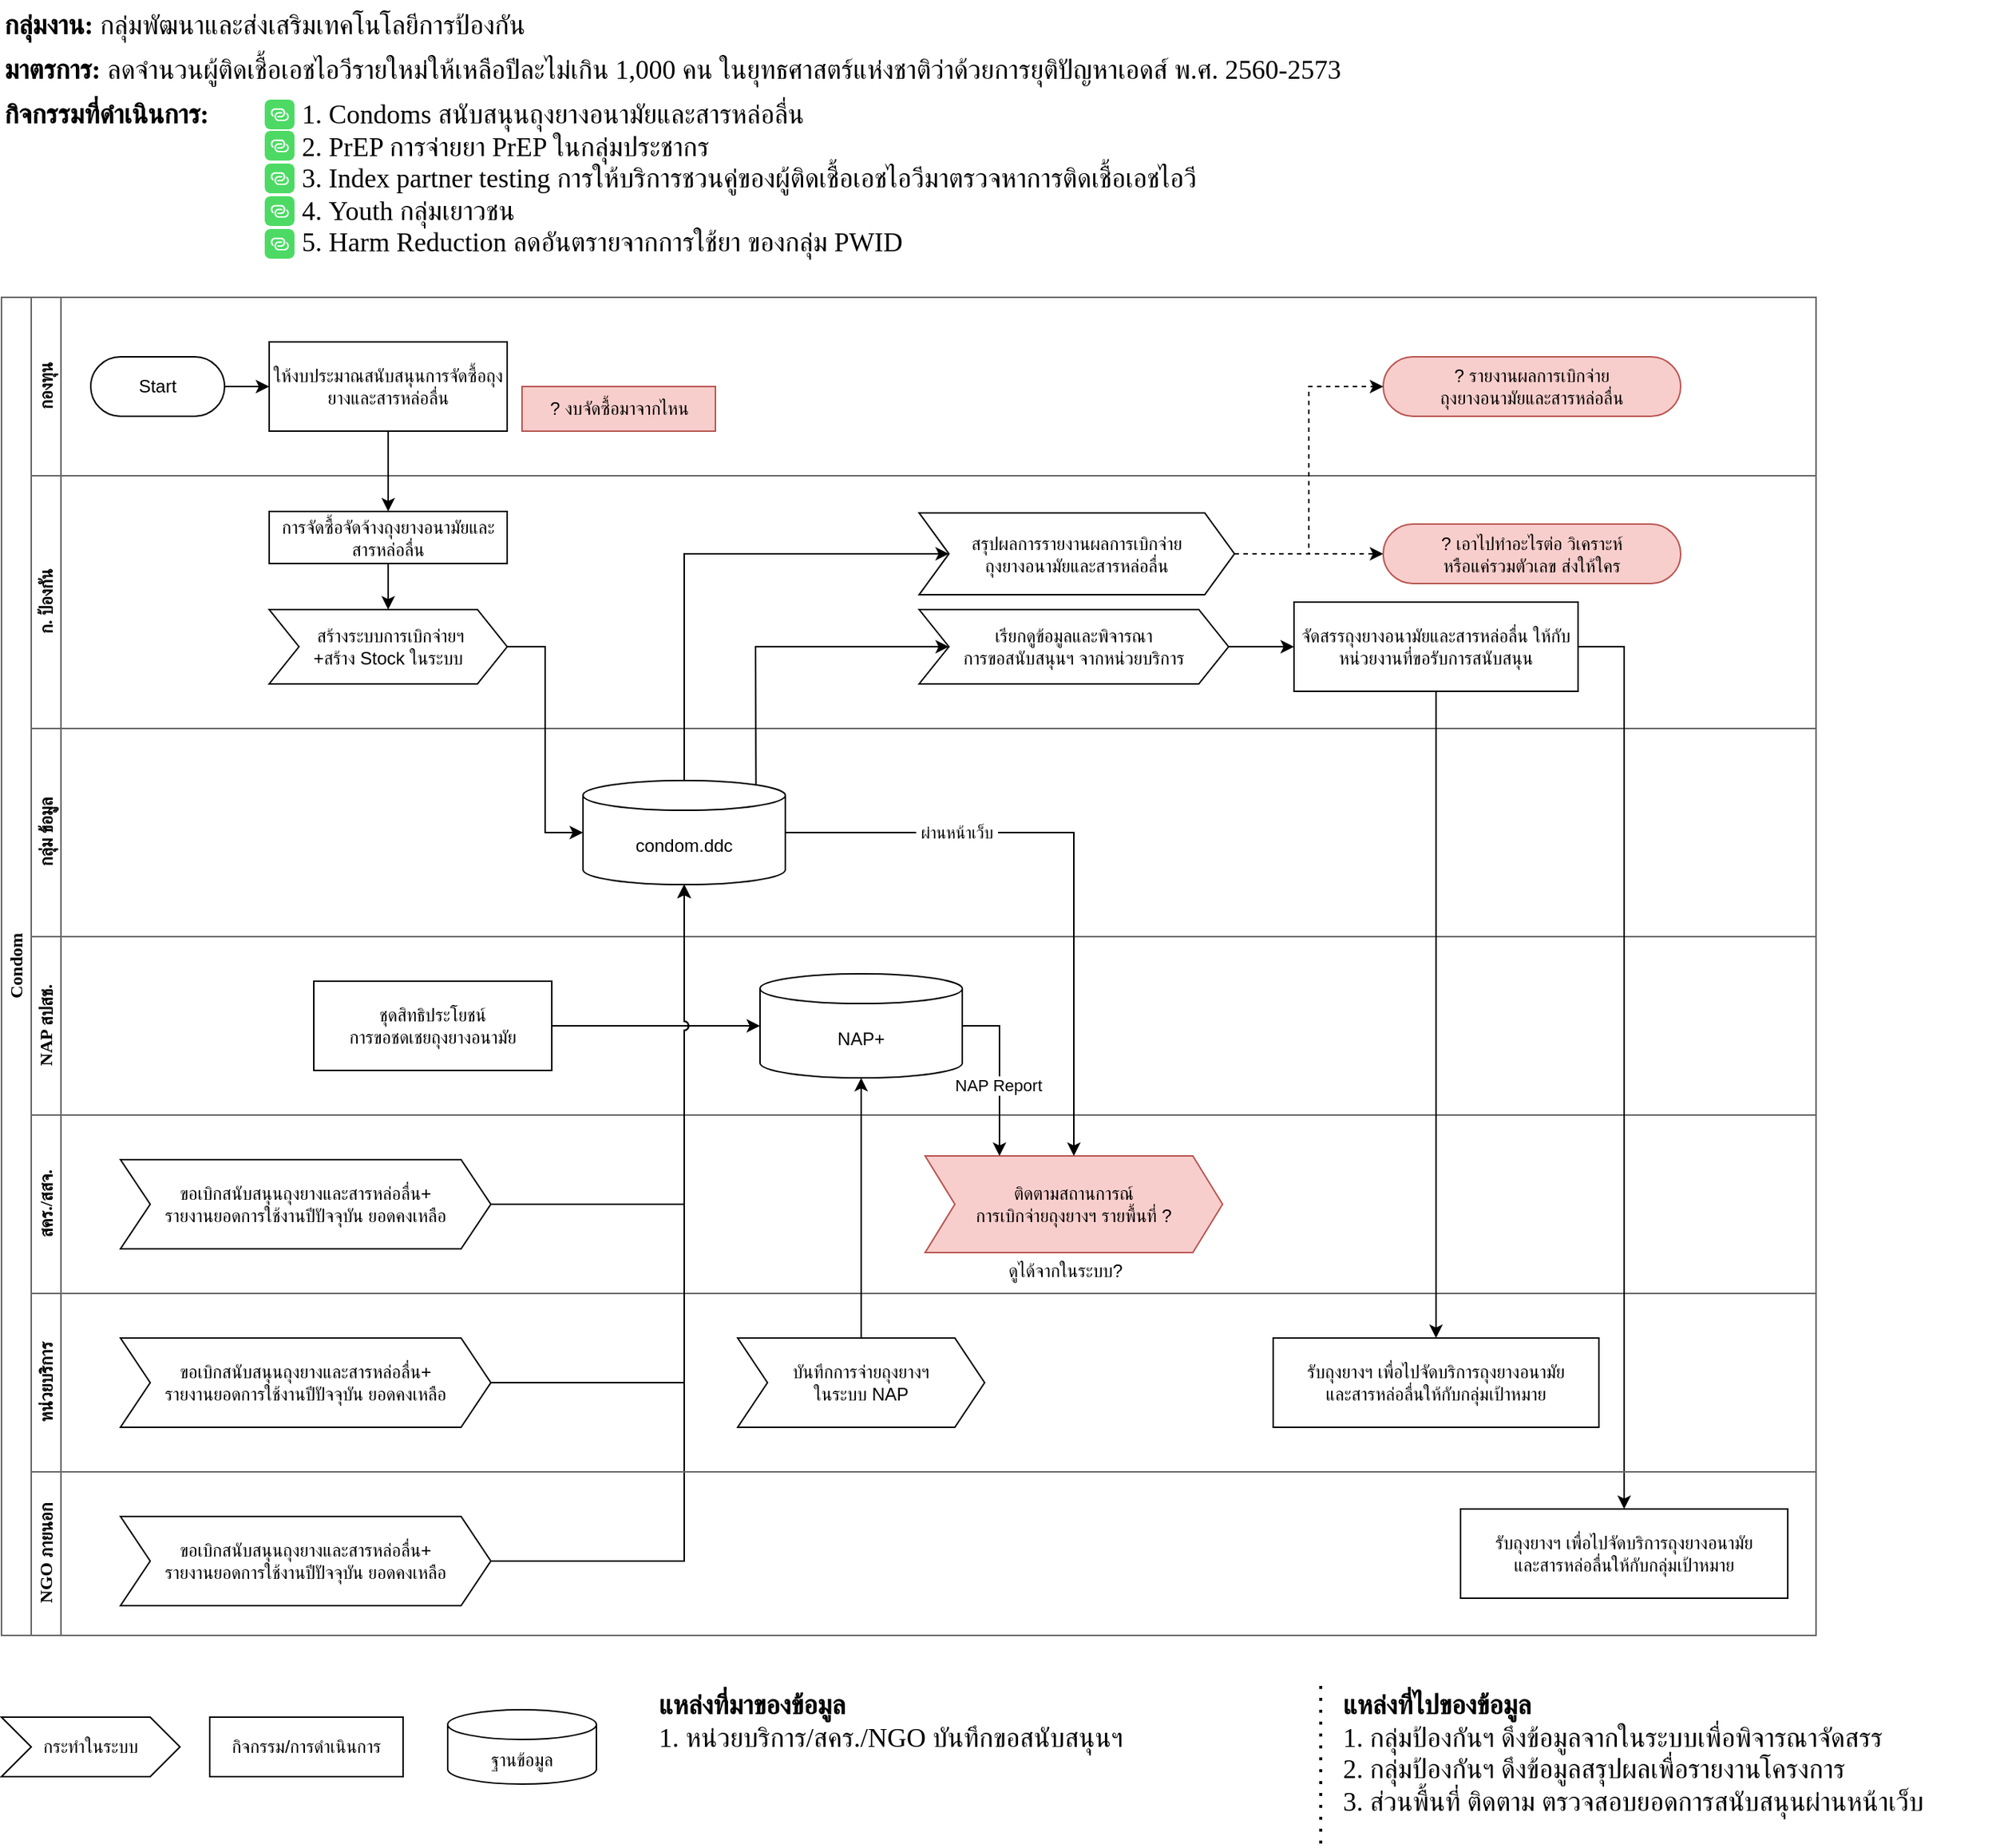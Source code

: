 <mxfile version="22.1.21" type="github" pages="9">
  <diagram id="prtHgNgQTEPvFCAcTncT" name="Condoms">
    <mxGraphModel dx="1426" dy="785" grid="1" gridSize="10" guides="1" tooltips="1" connect="1" arrows="1" fold="1" page="1" pageScale="1" pageWidth="827" pageHeight="1169" math="0" shadow="0">
      <root>
        <mxCell id="0" />
        <mxCell id="1" parent="0" />
        <mxCell id="dNxyNK7c78bLwvsdeMH5-19" value="Condom" style="swimlane;html=1;childLayout=stackLayout;resizeParent=1;resizeParentMax=0;horizontal=0;startSize=20;horizontalStack=0;fontFamily=Tahoma;strokeColor=#666666;" parent="1" vertex="1">
          <mxGeometry x="40" y="240" width="1220" height="900" as="geometry" />
        </mxCell>
        <mxCell id="dNxyNK7c78bLwvsdeMH5-20" value="กองทุน" style="swimlane;html=1;startSize=20;horizontal=0;fontFamily=Tahoma;strokeColor=#666666;" parent="dNxyNK7c78bLwvsdeMH5-19" vertex="1">
          <mxGeometry x="20" width="1200" height="120" as="geometry" />
        </mxCell>
        <mxCell id="vW1-sG7XQybwzOpCdIC6-39" style="edgeStyle=orthogonalEdgeStyle;rounded=0;orthogonalLoop=1;jettySize=auto;html=1;" parent="dNxyNK7c78bLwvsdeMH5-20" source="vW1-sG7XQybwzOpCdIC6-2" target="vW1-sG7XQybwzOpCdIC6-4" edge="1">
          <mxGeometry relative="1" as="geometry" />
        </mxCell>
        <mxCell id="vW1-sG7XQybwzOpCdIC6-2" value="Start" style="rounded=1;whiteSpace=wrap;html=1;arcSize=50;" parent="dNxyNK7c78bLwvsdeMH5-20" vertex="1">
          <mxGeometry x="40" y="40" width="90" height="40" as="geometry" />
        </mxCell>
        <mxCell id="vW1-sG7XQybwzOpCdIC6-3" style="edgeStyle=orthogonalEdgeStyle;rounded=0;orthogonalLoop=1;jettySize=auto;html=1;exitX=0.5;exitY=1;exitDx=0;exitDy=0;" parent="dNxyNK7c78bLwvsdeMH5-20" source="vW1-sG7XQybwzOpCdIC6-2" target="vW1-sG7XQybwzOpCdIC6-2" edge="1">
          <mxGeometry relative="1" as="geometry" />
        </mxCell>
        <mxCell id="vW1-sG7XQybwzOpCdIC6-4" value="ให้งบประมาณสนับสนุนการจัดซื้อถุงยางและสารหล่อลื่น" style="rounded=0;whiteSpace=wrap;html=1;" parent="dNxyNK7c78bLwvsdeMH5-20" vertex="1">
          <mxGeometry x="160" y="30" width="160" height="60" as="geometry" />
        </mxCell>
        <mxCell id="HEFYjMU2fkNLsEg8FPOW-6" value="? งบจัดซื้อมาจากไหน" style="text;html=1;align=center;verticalAlign=middle;resizable=0;points=[];autosize=1;strokeColor=#b85450;fillColor=#f8cecc;" parent="dNxyNK7c78bLwvsdeMH5-20" vertex="1">
          <mxGeometry x="330" y="60" width="130" height="30" as="geometry" />
        </mxCell>
        <mxCell id="dQZI6s-5HtwPCw9mTZus-6" value="? รายงานผลการเบิกจ่าย&lt;br style=&quot;border-color: var(--border-color);&quot;&gt;ถุงยางอนามัยและสารหล่อลื่น" style="rounded=1;whiteSpace=wrap;html=1;arcSize=50;fillColor=#f8cecc;strokeColor=#b85450;" parent="dNxyNK7c78bLwvsdeMH5-20" vertex="1">
          <mxGeometry x="909" y="40" width="200" height="40" as="geometry" />
        </mxCell>
        <mxCell id="vW1-sG7XQybwzOpCdIC6-5" value="ก. ป้องกัน" style="swimlane;html=1;startSize=20;horizontal=0;fontFamily=Tahoma;strokeColor=#666666;" parent="dNxyNK7c78bLwvsdeMH5-19" vertex="1">
          <mxGeometry x="20" y="120" width="1200" height="170" as="geometry" />
        </mxCell>
        <mxCell id="vW1-sG7XQybwzOpCdIC6-7" style="edgeStyle=orthogonalEdgeStyle;rounded=0;orthogonalLoop=1;jettySize=auto;html=1;exitX=0.5;exitY=1;exitDx=0;exitDy=0;" parent="vW1-sG7XQybwzOpCdIC6-5" edge="1">
          <mxGeometry relative="1" as="geometry">
            <mxPoint x="85" y="80" as="sourcePoint" />
            <mxPoint x="85" y="80" as="targetPoint" />
          </mxGeometry>
        </mxCell>
        <mxCell id="vW1-sG7XQybwzOpCdIC6-33" style="edgeStyle=orthogonalEdgeStyle;rounded=0;orthogonalLoop=1;jettySize=auto;html=1;entryX=0;entryY=0.5;entryDx=0;entryDy=0;exitX=1;exitY=0.5;exitDx=0;exitDy=0;" parent="vW1-sG7XQybwzOpCdIC6-5" source="vW1-sG7XQybwzOpCdIC6-44" target="vW1-sG7XQybwzOpCdIC6-11" edge="1">
          <mxGeometry relative="1" as="geometry">
            <mxPoint x="940" y="95" as="sourcePoint" />
          </mxGeometry>
        </mxCell>
        <mxCell id="vW1-sG7XQybwzOpCdIC6-11" value="จัดสรรถุงยางอนามัยและสารหล่อลื่น ให้กับหน่วยงานที่ขอรับการสนับสนุน" style="rounded=0;whiteSpace=wrap;html=1;" parent="vW1-sG7XQybwzOpCdIC6-5" vertex="1">
          <mxGeometry x="849" y="85" width="191" height="60" as="geometry" />
        </mxCell>
        <mxCell id="vW1-sG7XQybwzOpCdIC6-41" value="&amp;nbsp;สร้างระบบการเบิกจ่ายฯ&lt;br&gt;+สร้าง Stock ในระบบ" style="shape=step;perimeter=stepPerimeter;whiteSpace=wrap;html=1;fixedSize=1;" parent="vW1-sG7XQybwzOpCdIC6-5" vertex="1">
          <mxGeometry x="160" y="90" width="160" height="50" as="geometry" />
        </mxCell>
        <mxCell id="vW1-sG7XQybwzOpCdIC6-44" value="เรียกดูข้อมูลและพิจารณา&lt;br style=&quot;border-color: var(--border-color);&quot;&gt;การขอสนับสนุนฯ จากหน่วยบริการ" style="shape=step;perimeter=stepPerimeter;whiteSpace=wrap;html=1;fixedSize=1;" parent="vW1-sG7XQybwzOpCdIC6-5" vertex="1">
          <mxGeometry x="597" y="90" width="208" height="50" as="geometry" />
        </mxCell>
        <mxCell id="S7jssSFuQJf6Cd30hFzG-4" style="edgeStyle=orthogonalEdgeStyle;rounded=0;orthogonalLoop=1;jettySize=auto;html=1;exitX=1;exitY=0.5;exitDx=0;exitDy=0;entryX=0;entryY=0.5;entryDx=0;entryDy=0;dashed=1;" parent="vW1-sG7XQybwzOpCdIC6-5" source="HEFYjMU2fkNLsEg8FPOW-3" target="S7jssSFuQJf6Cd30hFzG-3" edge="1">
          <mxGeometry relative="1" as="geometry" />
        </mxCell>
        <mxCell id="HEFYjMU2fkNLsEg8FPOW-3" value="สรุปผลการรายงานผลการเบิกจ่าย&lt;br&gt;ถุงยางอนามัยและสารหล่อลื่น" style="shape=step;perimeter=stepPerimeter;whiteSpace=wrap;html=1;fixedSize=1;" parent="vW1-sG7XQybwzOpCdIC6-5" vertex="1">
          <mxGeometry x="597" y="25" width="212" height="55" as="geometry" />
        </mxCell>
        <mxCell id="S7jssSFuQJf6Cd30hFzG-3" value="?&amp;nbsp;เอาไปทำอะไรต่อ วิเคราะห์&lt;br&gt;หรือแค่รวมตัวเลข ส่งให้ใคร" style="rounded=1;whiteSpace=wrap;html=1;arcSize=50;fillColor=#f8cecc;strokeColor=#b85450;" parent="vW1-sG7XQybwzOpCdIC6-5" vertex="1">
          <mxGeometry x="909" y="32.5" width="200" height="40" as="geometry" />
        </mxCell>
        <mxCell id="iwgdynvejmEAEGlhMUtL-3" style="edgeStyle=orthogonalEdgeStyle;rounded=0;orthogonalLoop=1;jettySize=auto;html=1;" parent="vW1-sG7XQybwzOpCdIC6-5" source="iwgdynvejmEAEGlhMUtL-1" target="vW1-sG7XQybwzOpCdIC6-41" edge="1">
          <mxGeometry relative="1" as="geometry" />
        </mxCell>
        <mxCell id="iwgdynvejmEAEGlhMUtL-1" value="&lt;div&gt;การจัดซื้อจัดจ้างถุงยางอนามัยและสารหล่อลื่น&lt;/div&gt;" style="rounded=0;whiteSpace=wrap;html=1;" parent="vW1-sG7XQybwzOpCdIC6-5" vertex="1">
          <mxGeometry x="160" y="24" width="160" height="35" as="geometry" />
        </mxCell>
        <mxCell id="S7jssSFuQJf6Cd30hFzG-1" value="กลุ่ม ข้อมูล" style="swimlane;html=1;startSize=20;horizontal=0;fontFamily=Tahoma;strokeColor=#666666;" parent="dNxyNK7c78bLwvsdeMH5-19" vertex="1">
          <mxGeometry x="20" y="290" width="1200" height="140" as="geometry" />
        </mxCell>
        <mxCell id="vW1-sG7XQybwzOpCdIC6-21" value="condom.ddc" style="shape=cylinder3;whiteSpace=wrap;html=1;boundedLbl=1;backgroundOutline=1;size=10;" parent="S7jssSFuQJf6Cd30hFzG-1" vertex="1">
          <mxGeometry x="371" y="35" width="136" height="70" as="geometry" />
        </mxCell>
        <mxCell id="dNxyNK7c78bLwvsdeMH5-21" value="NAP สปสช." style="swimlane;html=1;startSize=20;horizontal=0;fontFamily=Tahoma;strokeColor=#666666;" parent="dNxyNK7c78bLwvsdeMH5-19" vertex="1">
          <mxGeometry x="20" y="430" width="1200" height="120" as="geometry">
            <mxRectangle x="20" y="240" width="610" height="30" as="alternateBounds" />
          </mxGeometry>
        </mxCell>
        <mxCell id="vW1-sG7XQybwzOpCdIC6-28" value="NAP+" style="shape=cylinder3;whiteSpace=wrap;html=1;boundedLbl=1;backgroundOutline=1;size=10;" parent="dNxyNK7c78bLwvsdeMH5-21" vertex="1">
          <mxGeometry x="490" y="25" width="136" height="70" as="geometry" />
        </mxCell>
        <mxCell id="HEFYjMU2fkNLsEg8FPOW-1" value="ชุดสิทธิประโยชน์&lt;br&gt;การขอชดเชยถุงยางอนามัย" style="rounded=0;whiteSpace=wrap;html=1;" parent="dNxyNK7c78bLwvsdeMH5-21" vertex="1">
          <mxGeometry x="190" y="30" width="160" height="60" as="geometry" />
        </mxCell>
        <mxCell id="jA2d7YymJRjin36Otq6Y-1" style="edgeStyle=orthogonalEdgeStyle;rounded=0;orthogonalLoop=1;jettySize=auto;html=1;entryX=0;entryY=0.5;entryDx=0;entryDy=0;shadow=0;noJump=0;comic=0;enumerate=0;orthogonal=0;flowAnimation=0;ignoreEdge=0;snapToPoint=0;fixDash=0;backgroundOutline=0;metaEdit=0;jumpStyle=arc;exitX=1;exitY=0.5;exitDx=0;exitDy=0;entryPerimeter=0;" parent="dNxyNK7c78bLwvsdeMH5-21" source="HEFYjMU2fkNLsEg8FPOW-1" target="vW1-sG7XQybwzOpCdIC6-28" edge="1">
          <mxGeometry relative="1" as="geometry">
            <mxPoint x="360" y="60" as="sourcePoint" />
            <mxPoint x="354" y="421" as="targetPoint" />
          </mxGeometry>
        </mxCell>
        <mxCell id="dNxyNK7c78bLwvsdeMH5-22" value="สคร./สสจ." style="swimlane;html=1;startSize=20;horizontal=0;fontFamily=Tahoma;strokeColor=#666666;" parent="dNxyNK7c78bLwvsdeMH5-19" vertex="1">
          <mxGeometry x="20" y="550" width="1200" height="120" as="geometry" />
        </mxCell>
        <mxCell id="vW1-sG7XQybwzOpCdIC6-45" value="ติดตามสถานการณ์&lt;br&gt;การเบิกจ่ายถุงยางฯ รายพื้นที่ ?" style="shape=step;perimeter=stepPerimeter;whiteSpace=wrap;html=1;fixedSize=1;fillColor=#f8cecc;strokeColor=#b85450;" parent="dNxyNK7c78bLwvsdeMH5-22" vertex="1">
          <mxGeometry x="601" y="27.5" width="200" height="65" as="geometry" />
        </mxCell>
        <mxCell id="vW1-sG7XQybwzOpCdIC6-49" value="ขอเบิกสนับสนุนถุงยางและสารหล่อลื่น+&lt;br&gt;รายงานยอดการใช้งานปีปัจจุบัน ยอดคงเหลือ" style="shape=step;perimeter=stepPerimeter;whiteSpace=wrap;html=1;fixedSize=1;" parent="dNxyNK7c78bLwvsdeMH5-22" vertex="1">
          <mxGeometry x="60" y="30" width="249" height="60" as="geometry" />
        </mxCell>
        <mxCell id="N4G9scYONlkcWSuko7sz-1" value="ดูได้จากในระบบ?" style="text;html=1;align=center;verticalAlign=middle;resizable=0;points=[];autosize=1;strokeColor=none;fillColor=none;" parent="dNxyNK7c78bLwvsdeMH5-22" vertex="1">
          <mxGeometry x="640" y="90" width="110" height="30" as="geometry" />
        </mxCell>
        <mxCell id="EJFhG_xvfswVd12eMsBA-1" value="หน่วยบริการ" style="swimlane;html=1;startSize=20;horizontal=0;fontFamily=Tahoma;strokeColor=#666666;" parent="dNxyNK7c78bLwvsdeMH5-19" vertex="1">
          <mxGeometry x="20" y="670" width="1200" height="120" as="geometry" />
        </mxCell>
        <mxCell id="vW1-sG7XQybwzOpCdIC6-31" value="รับถุงยางฯ เพื่อไปจัดบริการถุงยางอนามัย&lt;br&gt;และสารหล่อลื่นให้กับกลุ่มเป้าหมาย" style="rounded=0;whiteSpace=wrap;html=1;" parent="EJFhG_xvfswVd12eMsBA-1" vertex="1">
          <mxGeometry x="835" y="30" width="219" height="60" as="geometry" />
        </mxCell>
        <mxCell id="vW1-sG7XQybwzOpCdIC6-46" value="บันทึกการจ่ายถุงยางฯ&lt;br style=&quot;border-color: var(--border-color);&quot;&gt;ในระบบ NAP" style="shape=step;perimeter=stepPerimeter;whiteSpace=wrap;html=1;fixedSize=1;" parent="EJFhG_xvfswVd12eMsBA-1" vertex="1">
          <mxGeometry x="475" y="30" width="166" height="60" as="geometry" />
        </mxCell>
        <mxCell id="vW1-sG7XQybwzOpCdIC6-47" value="ขอเบิกสนับสนุนถุงยางและสารหล่อลื่น+&lt;br style=&quot;border-color: var(--border-color);&quot;&gt;รายงานยอดการใช้งานปีปัจจุบัน ยอดคงเหลือ" style="shape=step;perimeter=stepPerimeter;whiteSpace=wrap;html=1;fixedSize=1;" parent="EJFhG_xvfswVd12eMsBA-1" vertex="1">
          <mxGeometry x="60" y="30" width="249" height="60" as="geometry" />
        </mxCell>
        <mxCell id="vW1-sG7XQybwzOpCdIC6-22" style="edgeStyle=orthogonalEdgeStyle;rounded=0;orthogonalLoop=1;jettySize=auto;html=1;entryX=0.5;entryY=1;entryDx=0;entryDy=0;entryPerimeter=0;exitX=1;exitY=0.5;exitDx=0;exitDy=0;jumpStyle=arc;" parent="dNxyNK7c78bLwvsdeMH5-19" source="vW1-sG7XQybwzOpCdIC6-48" target="vW1-sG7XQybwzOpCdIC6-21" edge="1">
          <mxGeometry relative="1" as="geometry">
            <mxPoint x="340" y="660" as="sourcePoint" />
          </mxGeometry>
        </mxCell>
        <mxCell id="vW1-sG7XQybwzOpCdIC6-23" style="edgeStyle=orthogonalEdgeStyle;rounded=0;orthogonalLoop=1;jettySize=auto;html=1;entryX=0.5;entryY=1;entryDx=0;entryDy=0;entryPerimeter=0;exitX=1;exitY=0.5;exitDx=0;exitDy=0;jumpStyle=arc;" parent="dNxyNK7c78bLwvsdeMH5-19" source="vW1-sG7XQybwzOpCdIC6-47" target="vW1-sG7XQybwzOpCdIC6-21" edge="1">
          <mxGeometry relative="1" as="geometry">
            <mxPoint x="340" y="530" as="sourcePoint" />
          </mxGeometry>
        </mxCell>
        <mxCell id="vW1-sG7XQybwzOpCdIC6-25" style="edgeStyle=orthogonalEdgeStyle;rounded=0;orthogonalLoop=1;jettySize=auto;html=1;" parent="dNxyNK7c78bLwvsdeMH5-19" source="vW1-sG7XQybwzOpCdIC6-4" target="iwgdynvejmEAEGlhMUtL-1" edge="1">
          <mxGeometry relative="1" as="geometry">
            <mxPoint x="260" y="150" as="targetPoint" />
          </mxGeometry>
        </mxCell>
        <mxCell id="vW1-sG7XQybwzOpCdIC6-29" style="edgeStyle=orthogonalEdgeStyle;rounded=0;orthogonalLoop=1;jettySize=auto;html=1;entryX=0.5;entryY=1;entryDx=0;entryDy=0;entryPerimeter=0;exitX=0.5;exitY=0;exitDx=0;exitDy=0;" parent="dNxyNK7c78bLwvsdeMH5-19" source="vW1-sG7XQybwzOpCdIC6-46" target="vW1-sG7XQybwzOpCdIC6-28" edge="1">
          <mxGeometry relative="1" as="geometry">
            <mxPoint x="577" y="510" as="sourcePoint" />
          </mxGeometry>
        </mxCell>
        <mxCell id="vW1-sG7XQybwzOpCdIC6-34" style="edgeStyle=orthogonalEdgeStyle;rounded=0;orthogonalLoop=1;jettySize=auto;html=1;exitX=0.5;exitY=1;exitDx=0;exitDy=0;" parent="dNxyNK7c78bLwvsdeMH5-19" source="vW1-sG7XQybwzOpCdIC6-11" target="vW1-sG7XQybwzOpCdIC6-31" edge="1">
          <mxGeometry relative="1" as="geometry" />
        </mxCell>
        <mxCell id="vW1-sG7XQybwzOpCdIC6-35" style="edgeStyle=orthogonalEdgeStyle;rounded=0;orthogonalLoop=1;jettySize=auto;html=1;exitX=1;exitY=0.5;exitDx=0;exitDy=0;" parent="dNxyNK7c78bLwvsdeMH5-19" source="vW1-sG7XQybwzOpCdIC6-11" target="vW1-sG7XQybwzOpCdIC6-32" edge="1">
          <mxGeometry relative="1" as="geometry" />
        </mxCell>
        <mxCell id="vW1-sG7XQybwzOpCdIC6-38" style="edgeStyle=orthogonalEdgeStyle;rounded=0;orthogonalLoop=1;jettySize=auto;html=1;entryX=0.5;entryY=0;entryDx=0;entryDy=0;" parent="dNxyNK7c78bLwvsdeMH5-19" source="vW1-sG7XQybwzOpCdIC6-21" target="vW1-sG7XQybwzOpCdIC6-45" edge="1">
          <mxGeometry relative="1" as="geometry">
            <mxPoint x="712" y="390" as="targetPoint" />
          </mxGeometry>
        </mxCell>
        <mxCell id="0nTFtlL1Q_DYryvuO4ni-4" value="&amp;nbsp;ผ่านหน้าเว็บ&amp;nbsp;" style="edgeLabel;html=1;align=center;verticalAlign=middle;resizable=0;points=[];" parent="vW1-sG7XQybwzOpCdIC6-38" vertex="1" connectable="0">
          <mxGeometry x="-0.441" relative="1" as="geometry">
            <mxPoint as="offset" />
          </mxGeometry>
        </mxCell>
        <mxCell id="vW1-sG7XQybwzOpCdIC6-40" style="edgeStyle=orthogonalEdgeStyle;rounded=0;orthogonalLoop=1;jettySize=auto;html=1;exitX=1;exitY=0.5;exitDx=0;exitDy=0;exitPerimeter=0;entryX=0.25;entryY=0;entryDx=0;entryDy=0;" parent="dNxyNK7c78bLwvsdeMH5-19" source="vW1-sG7XQybwzOpCdIC6-28" target="vW1-sG7XQybwzOpCdIC6-45" edge="1">
          <mxGeometry relative="1" as="geometry">
            <mxPoint x="721" y="300" as="targetPoint" />
          </mxGeometry>
        </mxCell>
        <mxCell id="a_b8Sz37suzuglazINzR-1" value="&amp;nbsp;NAP Report&amp;nbsp;" style="edgeLabel;html=1;align=center;verticalAlign=middle;resizable=0;points=[];" parent="vW1-sG7XQybwzOpCdIC6-40" vertex="1" connectable="0">
          <mxGeometry x="-0.137" y="-2" relative="1" as="geometry">
            <mxPoint x="1" y="16" as="offset" />
          </mxGeometry>
        </mxCell>
        <mxCell id="EJFhG_xvfswVd12eMsBA-5" value="NGO ภายนอก" style="swimlane;html=1;startSize=20;horizontal=0;fontFamily=Tahoma;strokeColor=#666666;" parent="dNxyNK7c78bLwvsdeMH5-19" vertex="1">
          <mxGeometry x="20" y="790" width="1200" height="110" as="geometry" />
        </mxCell>
        <mxCell id="vW1-sG7XQybwzOpCdIC6-32" value="รับถุงยางฯ เพื่อไปจัดบริการถุงยางอนามัย&lt;br style=&quot;border-color: var(--border-color);&quot;&gt;และสารหล่อลื่นให้กับกลุ่มเป้าหมาย" style="rounded=0;whiteSpace=wrap;html=1;" parent="EJFhG_xvfswVd12eMsBA-5" vertex="1">
          <mxGeometry x="961" y="25" width="220" height="60" as="geometry" />
        </mxCell>
        <mxCell id="vW1-sG7XQybwzOpCdIC6-48" value="ขอเบิกสนับสนุนถุงยางและสารหล่อลื่น+&lt;br style=&quot;border-color: var(--border-color);&quot;&gt;รายงานยอดการใช้งานปีปัจจุบัน ยอดคงเหลือ" style="shape=step;perimeter=stepPerimeter;whiteSpace=wrap;html=1;fixedSize=1;" parent="EJFhG_xvfswVd12eMsBA-5" vertex="1">
          <mxGeometry x="60" y="30" width="249" height="60" as="geometry" />
        </mxCell>
        <mxCell id="vW1-sG7XQybwzOpCdIC6-50" style="edgeStyle=orthogonalEdgeStyle;rounded=0;orthogonalLoop=1;jettySize=auto;html=1;entryX=0.5;entryY=1;entryDx=0;entryDy=0;entryPerimeter=0;jumpStyle=arc;" parent="dNxyNK7c78bLwvsdeMH5-19" source="vW1-sG7XQybwzOpCdIC6-49" target="vW1-sG7XQybwzOpCdIC6-21" edge="1">
          <mxGeometry relative="1" as="geometry" />
        </mxCell>
        <mxCell id="dQZI6s-5HtwPCw9mTZus-10" style="edgeStyle=orthogonalEdgeStyle;rounded=0;orthogonalLoop=1;jettySize=auto;html=1;entryX=0;entryY=0.5;entryDx=0;entryDy=0;dashed=1;" parent="dNxyNK7c78bLwvsdeMH5-19" source="HEFYjMU2fkNLsEg8FPOW-3" target="dQZI6s-5HtwPCw9mTZus-6" edge="1">
          <mxGeometry relative="1" as="geometry" />
        </mxCell>
        <mxCell id="vW1-sG7XQybwzOpCdIC6-27" style="edgeStyle=elbowEdgeStyle;rounded=0;orthogonalLoop=1;jettySize=auto;html=1;entryX=0;entryY=0.5;entryDx=0;entryDy=0;exitX=0.855;exitY=0;exitDx=0;exitDy=2.9;exitPerimeter=0;" parent="dNxyNK7c78bLwvsdeMH5-19" source="vW1-sG7XQybwzOpCdIC6-21" target="vW1-sG7XQybwzOpCdIC6-44" edge="1">
          <mxGeometry relative="1" as="geometry">
            <mxPoint x="800" y="215" as="targetPoint" />
            <Array as="points">
              <mxPoint x="507" y="280" />
            </Array>
          </mxGeometry>
        </mxCell>
        <mxCell id="vW1-sG7XQybwzOpCdIC6-26" style="edgeStyle=orthogonalEdgeStyle;rounded=0;orthogonalLoop=1;jettySize=auto;html=1;exitX=1;exitY=0.5;exitDx=0;exitDy=0;entryX=0;entryY=0.5;entryDx=0;entryDy=0;entryPerimeter=0;" parent="dNxyNK7c78bLwvsdeMH5-19" source="vW1-sG7XQybwzOpCdIC6-41" target="vW1-sG7XQybwzOpCdIC6-21" edge="1">
          <mxGeometry relative="1" as="geometry">
            <mxPoint x="340" y="215" as="sourcePoint" />
          </mxGeometry>
        </mxCell>
        <mxCell id="S7jssSFuQJf6Cd30hFzG-2" style="edgeStyle=elbowEdgeStyle;rounded=0;orthogonalLoop=1;jettySize=auto;html=1;exitX=0.5;exitY=0;exitDx=0;exitDy=0;exitPerimeter=0;entryX=0;entryY=0.5;entryDx=0;entryDy=0;" parent="dNxyNK7c78bLwvsdeMH5-19" source="vW1-sG7XQybwzOpCdIC6-21" target="HEFYjMU2fkNLsEg8FPOW-3" edge="1">
          <mxGeometry relative="1" as="geometry">
            <Array as="points">
              <mxPoint x="459" y="250" />
            </Array>
          </mxGeometry>
        </mxCell>
        <mxCell id="dQZI6s-5HtwPCw9mTZus-2" value="มาตรการ:&amp;nbsp;&lt;span style=&quot;font-weight: normal;&quot;&gt;ลดจำนวนผู้ติดเชื้อเอชไอวีรายใหม่ให้เหลือปีละไม่เกิน 1,000 คน ในยุทธศาสตร์แห่งชาติว่าด้วยการยุติปัญหาเอดส์ พ.ศ. 2560-2573&lt;/span&gt;" style="text;html=1;strokeColor=none;fillColor=none;align=left;verticalAlign=top;whiteSpace=wrap;rounded=0;fontFamily=Tahoma;fontStyle=1;fontSize=18;" parent="1" vertex="1">
          <mxGeometry x="40" y="70" width="1280" height="30" as="geometry" />
        </mxCell>
        <mxCell id="dQZI6s-5HtwPCw9mTZus-3" value="กลุ่มงาน:&amp;nbsp;&lt;span style=&quot;font-weight: normal;&quot;&gt;กลุ่มพัฒนาและส่งเสริมเทคโนโลยีการป้องกัน&lt;/span&gt;" style="text;html=1;strokeColor=none;fillColor=none;align=left;verticalAlign=top;whiteSpace=wrap;rounded=0;fontFamily=Tahoma;fontStyle=1;fontSize=18;" parent="1" vertex="1">
          <mxGeometry x="40" y="40" width="1280" height="30" as="geometry" />
        </mxCell>
        <mxCell id="dQZI6s-5HtwPCw9mTZus-4" value="กิจกรรมที่ดำเนินการ:&amp;nbsp;" style="text;html=1;strokeColor=none;fillColor=none;align=left;verticalAlign=top;whiteSpace=wrap;rounded=0;fontFamily=Tahoma;fontStyle=1;fontSize=18;" parent="1" vertex="1">
          <mxGeometry x="40" y="100" width="200" height="30" as="geometry" />
        </mxCell>
        <UserObject label="1. Condoms&amp;nbsp;สนับสนุนถุงยางอนามัยและสารหล่อลื่น&lt;br style=&quot;border-color: var(--border-color);&quot;&gt;2.&amp;nbsp;PrEP การจ่ายยา PrEP ในกลุ่มประชากร&lt;br style=&quot;border-color: var(--border-color);&quot;&gt;3.&amp;nbsp;Index partner testing&amp;nbsp;การให้บริการชวนคู่ของผู้ติดเชื้อเอชไอวีมาตรวจหาการติดเชื้อเอชไอวี&lt;br style=&quot;border-color: var(--border-color);&quot;&gt;4.&amp;nbsp;Youth กลุ่มเยาวชน&amp;nbsp;&lt;br style=&quot;border-color: var(--border-color);&quot;&gt;5.&amp;nbsp;Harm Reduction ลดอันตรายจากการใช้ยา ของกลุ่ม PWID&amp;nbsp;" id="dQZI6s-5HtwPCw9mTZus-5">
          <mxCell style="text;html=1;strokeColor=none;fillColor=none;align=left;verticalAlign=top;whiteSpace=wrap;rounded=0;fontFamily=Tahoma;fontStyle=0;fontSize=18;" parent="1" vertex="1">
            <mxGeometry x="240" y="100" width="920" height="90" as="geometry" />
          </mxCell>
        </UserObject>
        <mxCell id="dQZI6s-5HtwPCw9mTZus-7" value="กระทำในระบบ" style="shape=step;perimeter=stepPerimeter;whiteSpace=wrap;html=1;fixedSize=1;" parent="1" vertex="1">
          <mxGeometry x="40" y="1195" width="120" height="40" as="geometry" />
        </mxCell>
        <mxCell id="dQZI6s-5HtwPCw9mTZus-8" value="กิจกรรม/การดำเนินการ" style="rounded=0;whiteSpace=wrap;html=1;" parent="1" vertex="1">
          <mxGeometry x="180" y="1195" width="130" height="40" as="geometry" />
        </mxCell>
        <mxCell id="dQZI6s-5HtwPCw9mTZus-9" value="ฐานข้อมูล" style="shape=cylinder3;whiteSpace=wrap;html=1;boundedLbl=1;backgroundOutline=1;size=10;" parent="1" vertex="1">
          <mxGeometry x="340" y="1190" width="100" height="50" as="geometry" />
        </mxCell>
        <mxCell id="yyZj5BJA8v-fTfeoFuPs-1" value="&lt;b&gt;แหล่งที่มาของข้อมูล&lt;/b&gt;&lt;br&gt;1. หน่วยบริการ/สคร./NGO บันทึกขอสนับสนุนฯ" style="text;html=1;strokeColor=none;fillColor=none;align=left;verticalAlign=top;whiteSpace=wrap;rounded=0;fontFamily=Tahoma;fontStyle=0;fontSize=18;" parent="1" vertex="1">
          <mxGeometry x="480" y="1170" width="440" height="90" as="geometry" />
        </mxCell>
        <mxCell id="yyZj5BJA8v-fTfeoFuPs-2" value="&lt;b&gt;แหล่งที่ไปของข้อมูล&lt;br&gt;&lt;/b&gt;1. กลุ่มป้องกันฯ ดึงข้อมูลจากในระบบเพื่อพิจารณาจัดสรร&lt;br&gt;2. กลุ่มป้องกันฯ&amp;nbsp;ดึงข้อมูลสรุปผลเพื่อรายงานโครงการ&lt;br&gt;3. ส่วนพื้นที่ ติดตาม ตรวจสอบยอดการสนับสนุนผ่านหน้าเว็บ" style="text;html=1;strokeColor=none;fillColor=none;align=left;verticalAlign=top;whiteSpace=wrap;rounded=0;fontFamily=Tahoma;fontStyle=0;fontSize=18;" parent="1" vertex="1">
          <mxGeometry x="940" y="1170" width="440" height="90" as="geometry" />
        </mxCell>
        <mxCell id="yyZj5BJA8v-fTfeoFuPs-3" value="" style="endArrow=none;dashed=1;html=1;dashPattern=1 3;strokeWidth=2;rounded=0;" parent="1" edge="1">
          <mxGeometry width="50" height="50" relative="1" as="geometry">
            <mxPoint x="927" y="1280" as="sourcePoint" />
            <mxPoint x="927" y="1170" as="targetPoint" />
          </mxGeometry>
        </mxCell>
        <UserObject label="" link="data:page/id,prtHgNgQTEPvFCAcTncT" id="y2K0btyQi23rZqNO252V-2">
          <mxCell style="html=1;strokeWidth=1;shadow=0;dashed=0;shape=mxgraph.ios7.misc.link;fillColor=#4CDA64;strokeColor=none;buttonText=;strokeColor2=#222222;fontColor=#222222;fontSize=8;verticalLabelPosition=bottom;verticalAlign=top;align=center;sketch=0;" parent="1" vertex="1">
            <mxGeometry x="217" y="107" width="20" height="20" as="geometry" />
          </mxCell>
        </UserObject>
        <UserObject label="" link="data:page/id,7i-LERVDmYqNg7XQ0lNa" id="y2K0btyQi23rZqNO252V-3">
          <mxCell style="html=1;strokeWidth=1;shadow=0;dashed=0;shape=mxgraph.ios7.misc.link;fillColor=#4CDA64;strokeColor=none;buttonText=;strokeColor2=#222222;fontColor=#222222;fontSize=8;verticalLabelPosition=bottom;verticalAlign=top;align=center;sketch=0;" parent="1" vertex="1">
            <mxGeometry x="217" y="128" width="20" height="20" as="geometry" />
          </mxCell>
        </UserObject>
        <UserObject label="" link="data:page/id,HAeoyOpSyOvsjUOocYrg" id="y2K0btyQi23rZqNO252V-4">
          <mxCell style="html=1;strokeWidth=1;shadow=0;dashed=0;shape=mxgraph.ios7.misc.link;fillColor=#4CDA64;strokeColor=none;buttonText=;strokeColor2=#222222;fontColor=#222222;fontSize=8;verticalLabelPosition=bottom;verticalAlign=top;align=center;sketch=0;" parent="1" vertex="1">
            <mxGeometry x="217" y="150" width="20" height="20" as="geometry" />
          </mxCell>
        </UserObject>
        <UserObject label="" link="data:page/id,YElmQMGVYzcu0724_LoY" id="y2K0btyQi23rZqNO252V-5">
          <mxCell style="html=1;strokeWidth=1;shadow=0;dashed=0;shape=mxgraph.ios7.misc.link;fillColor=#4CDA64;strokeColor=none;buttonText=;strokeColor2=#222222;fontColor=#222222;fontSize=8;verticalLabelPosition=bottom;verticalAlign=top;align=center;sketch=0;" parent="1" vertex="1">
            <mxGeometry x="217" y="172" width="20" height="20" as="geometry" />
          </mxCell>
        </UserObject>
        <UserObject label="" link="data:page/id,sw_PX0OdULZP9S-5rej-" id="fFXYd2OASmjMYfb049Cu-1">
          <mxCell style="html=1;strokeWidth=1;shadow=0;dashed=0;shape=mxgraph.ios7.misc.link;fillColor=#4CDA64;strokeColor=none;buttonText=;strokeColor2=#222222;fontColor=#222222;fontSize=8;verticalLabelPosition=bottom;verticalAlign=top;align=center;sketch=0;" parent="1" vertex="1">
            <mxGeometry x="217" y="194" width="20" height="20" as="geometry" />
          </mxCell>
        </UserObject>
      </root>
    </mxGraphModel>
  </diagram>
  <diagram id="7i-LERVDmYqNg7XQ0lNa" name="PrEP">
    <mxGraphModel dx="824" dy="459" grid="1" gridSize="10" guides="1" tooltips="1" connect="1" arrows="1" fold="1" page="1" pageScale="1" pageWidth="850" pageHeight="1100" math="0" shadow="0">
      <root>
        <mxCell id="0" />
        <mxCell id="1" parent="0" />
        <mxCell id="iYbuata2bx76US4o_usM-1" value="PrEP" style="swimlane;html=1;childLayout=stackLayout;resizeParent=1;resizeParentMax=0;horizontal=0;startSize=20;horizontalStack=0;fontFamily=Tahoma;strokeColor=#666666;" parent="1" vertex="1">
          <mxGeometry x="40" y="240" width="1420" height="740" as="geometry" />
        </mxCell>
        <mxCell id="iYbuata2bx76US4o_usM-2" value="แหล่งที่มาของยาฯ" style="swimlane;html=1;startSize=20;horizontal=0;fontFamily=Tahoma;strokeColor=#666666;" parent="iYbuata2bx76US4o_usM-1" vertex="1">
          <mxGeometry x="20" width="1400" height="130" as="geometry" />
        </mxCell>
        <mxCell id="iYbuata2bx76US4o_usM-3" value="&lt;span style=&quot;background-color: initial;&quot;&gt;&lt;b&gt;การจัดหา และสนับสนุนยา PrEP&lt;/b&gt;&lt;/span&gt;&lt;br&gt;&lt;p style=&quot;margin: 0px;&quot;&gt;&lt;span style=&quot;background-color: initial;&quot;&gt;ㆍกรมควบคุมโรค จะได้รับสนับสนุนยา PrEP จากกองทุนโลก ช่วงเดือนกรกฎาคม 2566&lt;/span&gt;&lt;/p&gt;&lt;p style=&quot;margin: 0px;&quot;&gt;ㆍกรมควบคุมโรค อนุมัติโครงการจัดซื้อยา PrEP เพื่อใช้ในกลุ่มนอกสิทธิบัตร์ทอง (Non - UC) ในการปิด&lt;span style=&quot;background-color: initial;&quot;&gt;ช่องว่างระหว่างรอข้อสรุปจากพระราชกฤษฎีกา จาก สปสช&lt;/span&gt;&lt;/p&gt;" style="text;html=1;align=left;verticalAlign=middle;resizable=0;points=[];autosize=1;strokeColor=none;fillColor=none;" parent="iYbuata2bx76US4o_usM-2" vertex="1">
          <mxGeometry x="40" y="20" width="800" height="60" as="geometry" />
        </mxCell>
        <mxCell id="02Zes3cpNZERqjSIzwcM-1" value="? ทำ Stock เองมั้ย" style="text;html=1;align=center;verticalAlign=middle;resizable=0;points=[];autosize=1;strokeColor=#b85450;fillColor=#f8cecc;" parent="iYbuata2bx76US4o_usM-2" vertex="1">
          <mxGeometry x="40" y="80" width="120" height="30" as="geometry" />
        </mxCell>
        <mxCell id="iYbuata2bx76US4o_usM-4" value="ก. ป้องกัน" style="swimlane;html=1;startSize=20;horizontal=0;fontFamily=Tahoma;strokeColor=#666666;" parent="iYbuata2bx76US4o_usM-1" vertex="1">
          <mxGeometry x="20" y="130" width="1400" height="120" as="geometry" />
        </mxCell>
        <mxCell id="iYbuata2bx76US4o_usM-5" style="edgeStyle=orthogonalEdgeStyle;rounded=0;orthogonalLoop=1;jettySize=auto;html=1;exitX=1;exitY=0.5;exitDx=0;exitDy=0;exitPerimeter=0;" parent="iYbuata2bx76US4o_usM-4" source="iYbuata2bx76US4o_usM-6" target="iYbuata2bx76US4o_usM-10" edge="1">
          <mxGeometry relative="1" as="geometry" />
        </mxCell>
        <mxCell id="iYbuata2bx76US4o_usM-6" value="prepthai.net" style="shape=cylinder3;whiteSpace=wrap;html=1;boundedLbl=1;backgroundOutline=1;size=10;" parent="iYbuata2bx76US4o_usM-4" vertex="1">
          <mxGeometry x="280" y="25" width="136" height="70" as="geometry" />
        </mxCell>
        <mxCell id="iYbuata2bx76US4o_usM-7" value="Start" style="rounded=1;whiteSpace=wrap;html=1;arcSize=50;" parent="iYbuata2bx76US4o_usM-4" vertex="1">
          <mxGeometry x="40" y="45" width="60" height="30" as="geometry" />
        </mxCell>
        <mxCell id="iYbuata2bx76US4o_usM-9" style="edgeStyle=orthogonalEdgeStyle;rounded=0;orthogonalLoop=1;jettySize=auto;html=1;entryX=0;entryY=0.5;entryDx=0;entryDy=0;" parent="iYbuata2bx76US4o_usM-4" source="iYbuata2bx76US4o_usM-10" target="yx-2tTXC8vAOsqTGPjxq-2" edge="1">
          <mxGeometry relative="1" as="geometry">
            <mxPoint x="1220" y="60" as="targetPoint" />
          </mxGeometry>
        </mxCell>
        <mxCell id="iYbuata2bx76US4o_usM-10" value="เรียกดูรายงาน&lt;br&gt;ผลการดำเนินงาน" style="shape=step;perimeter=stepPerimeter;whiteSpace=wrap;html=1;fixedSize=1;" parent="iYbuata2bx76US4o_usM-4" vertex="1">
          <mxGeometry x="900" y="27.5" width="190" height="65" as="geometry" />
        </mxCell>
        <mxCell id="wmDhYZF2U2b0ISxtUK3Z-4" value="" style="edgeStyle=orthogonalEdgeStyle;rounded=0;orthogonalLoop=1;jettySize=auto;html=1;exitX=1;exitY=0.5;exitDx=0;exitDy=0;entryX=0;entryY=0.5;entryDx=0;entryDy=0;entryPerimeter=0;" parent="iYbuata2bx76US4o_usM-4" source="wmDhYZF2U2b0ISxtUK3Z-3" target="iYbuata2bx76US4o_usM-6" edge="1">
          <mxGeometry relative="1" as="geometry" />
        </mxCell>
        <mxCell id="wmDhYZF2U2b0ISxtUK3Z-3" value="พัฒนาระบบ&lt;br style=&quot;border-color: var(--border-color); font-family: Helvetica;&quot;&gt;&lt;span style=&quot;font-family: Helvetica;&quot;&gt;prepthai.net&lt;/span&gt;" style="rounded=0;whiteSpace=wrap;html=1;fontFamily=Tahoma;fontSize=12;fontColor=#000000;align=center;" parent="iYbuata2bx76US4o_usM-4" vertex="1">
          <mxGeometry x="140" y="35" width="90" height="50" as="geometry" />
        </mxCell>
        <mxCell id="wmDhYZF2U2b0ISxtUK3Z-2" value="" style="edgeStyle=orthogonalEdgeStyle;rounded=0;orthogonalLoop=1;jettySize=auto;html=1;fontFamily=Tahoma;exitX=1;exitY=0.5;exitDx=0;exitDy=0;entryX=0;entryY=0.5;entryDx=0;entryDy=0;" parent="iYbuata2bx76US4o_usM-4" source="iYbuata2bx76US4o_usM-7" target="wmDhYZF2U2b0ISxtUK3Z-3" edge="1">
          <mxGeometry relative="1" as="geometry">
            <mxPoint x="199" y="430" as="sourcePoint" />
            <mxPoint x="340" y="430" as="targetPoint" />
          </mxGeometry>
        </mxCell>
        <mxCell id="yx-2tTXC8vAOsqTGPjxq-2" value="วางแผน สนับสนุน ติดตาม พัฒนาศักยภาพหน่วยบริการสุขภาพในการจัดบริการเพร็พ (PrEP)" style="rounded=1;whiteSpace=wrap;html=1;arcSize=50;" parent="iYbuata2bx76US4o_usM-4" vertex="1">
          <mxGeometry x="1140" y="30" width="240" height="60" as="geometry" />
        </mxCell>
        <mxCell id="iYbuata2bx76US4o_usM-12" value="NAP สปสช." style="swimlane;html=1;startSize=20;horizontal=0;fontFamily=Tahoma;strokeColor=#666666;" parent="iYbuata2bx76US4o_usM-1" vertex="1">
          <mxGeometry x="20" y="250" width="1400" height="120" as="geometry" />
        </mxCell>
        <mxCell id="iYbuata2bx76US4o_usM-13" value="NAP+" style="shape=cylinder3;whiteSpace=wrap;html=1;boundedLbl=1;backgroundOutline=1;size=10;" parent="iYbuata2bx76US4o_usM-12" vertex="1">
          <mxGeometry x="600" y="30" width="136" height="70" as="geometry" />
        </mxCell>
        <mxCell id="STorro5WmvUbhvgQw9nW-1" value="ชุดสิทธิประโยชน์&lt;br&gt;การชดเชยยา PrEP" style="rounded=0;whiteSpace=wrap;html=1;" parent="iYbuata2bx76US4o_usM-12" vertex="1">
          <mxGeometry x="110" y="35" width="160" height="60" as="geometry" />
        </mxCell>
        <mxCell id="STorro5WmvUbhvgQw9nW-2" style="edgeStyle=orthogonalEdgeStyle;rounded=0;orthogonalLoop=1;jettySize=auto;html=1;entryX=0;entryY=0.5;entryDx=0;entryDy=0;entryPerimeter=0;" parent="iYbuata2bx76US4o_usM-12" source="STorro5WmvUbhvgQw9nW-1" target="iYbuata2bx76US4o_usM-13" edge="1">
          <mxGeometry relative="1" as="geometry" />
        </mxCell>
        <mxCell id="iYbuata2bx76US4o_usM-15" value="สคร./สสจ." style="swimlane;html=1;startSize=20;horizontal=0;fontFamily=Tahoma;strokeColor=#666666;" parent="iYbuata2bx76US4o_usM-1" vertex="1">
          <mxGeometry x="20" y="370" width="1400" height="120" as="geometry" />
        </mxCell>
        <mxCell id="iYbuata2bx76US4o_usM-16" style="edgeStyle=orthogonalEdgeStyle;rounded=0;orthogonalLoop=1;jettySize=auto;html=1;" parent="iYbuata2bx76US4o_usM-15" source="iYbuata2bx76US4o_usM-17" target="yx-2tTXC8vAOsqTGPjxq-3" edge="1">
          <mxGeometry relative="1" as="geometry">
            <mxPoint x="1080" y="60" as="targetPoint" />
          </mxGeometry>
        </mxCell>
        <mxCell id="iYbuata2bx76US4o_usM-17" value="? ติดตามสถานการณ์&lt;br&gt;การจ่ายยาฯ รายพื้นที่&lt;br&gt;เขตฯ จังหวัด หน่วยบริการ" style="shape=step;perimeter=stepPerimeter;whiteSpace=wrap;html=1;fixedSize=1;" parent="iYbuata2bx76US4o_usM-15" vertex="1">
          <mxGeometry x="760" y="27.5" width="190" height="65" as="geometry" />
        </mxCell>
        <mxCell id="yx-2tTXC8vAOsqTGPjxq-3" value="ออกมาตรการและถ่ายทอด&lt;br style=&quot;border-color: var(--border-color); font-family: Tahoma;&quot;&gt;&lt;span style=&quot;font-family: Tahoma;&quot;&gt;ไปยังหน่วยบริการ&lt;/span&gt;" style="rounded=1;whiteSpace=wrap;html=1;arcSize=50;" parent="iYbuata2bx76US4o_usM-15" vertex="1">
          <mxGeometry x="1009" y="30" width="160" height="60" as="geometry" />
        </mxCell>
        <mxCell id="iYbuata2bx76US4o_usM-19" value="หน่วยบริการ" style="swimlane;html=1;startSize=20;horizontal=0;fontFamily=Tahoma;strokeColor=#666666;" parent="iYbuata2bx76US4o_usM-1" vertex="1">
          <mxGeometry x="20" y="490" width="1400" height="120" as="geometry" />
        </mxCell>
        <mxCell id="iYbuata2bx76US4o_usM-20" value="คีย์ข้อมูลเข้าระบบ&lt;br style=&quot;border-color: var(--border-color); font-family: Tahoma;&quot;&gt;&lt;span style=&quot;font-family: Tahoma;&quot;&gt;การจ่ายยาฯ&amp;nbsp;&lt;/span&gt;ความถี่: รายเดือน&lt;br&gt;*แล้วแต่รพ." style="shape=step;perimeter=stepPerimeter;whiteSpace=wrap;html=1;fixedSize=1;" parent="iYbuata2bx76US4o_usM-19" vertex="1">
          <mxGeometry x="60" y="27.5" width="191" height="65" as="geometry" />
        </mxCell>
        <mxCell id="iYbuata2bx76US4o_usM-21" value="คีย์ข้อมูลการจ่ายยาฯ เพื่อการ reimbursement จาก สปสช.&lt;br&gt;เป็นรายเคส" style="shape=step;perimeter=stepPerimeter;whiteSpace=wrap;html=1;fixedSize=1;" parent="iYbuata2bx76US4o_usM-19" vertex="1">
          <mxGeometry x="370" y="27.5" width="201" height="65" as="geometry" />
        </mxCell>
        <mxCell id="iYbuata2bx76US4o_usM-22" value="ติดตามสถานการณ์&lt;br&gt;การจ่ายยาฯ ของ รพ." style="shape=step;perimeter=stepPerimeter;whiteSpace=wrap;html=1;fixedSize=1;" parent="iYbuata2bx76US4o_usM-19" vertex="1">
          <mxGeometry x="586" y="27.5" width="164" height="65" as="geometry" />
        </mxCell>
        <mxCell id="iYbuata2bx76US4o_usM-23" value="NGO ภายนอก" style="swimlane;html=1;startSize=20;horizontal=0;fontFamily=Tahoma;strokeColor=#666666;" parent="iYbuata2bx76US4o_usM-1" vertex="1">
          <mxGeometry x="20" y="610" width="1400" height="130" as="geometry" />
        </mxCell>
        <mxCell id="iYbuata2bx76US4o_usM-24" value="ให้ความร่วมมือในการรายงาน&lt;br&gt;ยออดการจ่ายยาฯ เข้าระบบ" style="rounded=0;whiteSpace=wrap;html=1;fontFamily=Tahoma;fontSize=12;fontColor=#000000;align=center;" parent="iYbuata2bx76US4o_usM-23" vertex="1">
          <mxGeometry x="400" y="35" width="189" height="60" as="geometry" />
        </mxCell>
        <mxCell id="iYbuata2bx76US4o_usM-25" value="? มีการคีย์ในระบบ" style="text;html=1;align=center;verticalAlign=middle;resizable=0;points=[];autosize=1;strokeColor=#b85450;fillColor=#f8cecc;" parent="iYbuata2bx76US4o_usM-23" vertex="1">
          <mxGeometry x="439.5" y="10.5" width="110" height="30" as="geometry" />
        </mxCell>
        <mxCell id="iYbuata2bx76US4o_usM-26" style="edgeStyle=orthogonalEdgeStyle;rounded=0;orthogonalLoop=1;jettySize=auto;html=1;exitX=0;exitY=0.5;exitDx=0;exitDy=0;exitPerimeter=0;" parent="iYbuata2bx76US4o_usM-23" source="iYbuata2bx76US4o_usM-29" target="iYbuata2bx76US4o_usM-24" edge="1">
          <mxGeometry relative="1" as="geometry" />
        </mxCell>
        <mxCell id="iYbuata2bx76US4o_usM-27" value="" style="group" parent="iYbuata2bx76US4o_usM-23" vertex="1" connectable="0">
          <mxGeometry x="650" y="7.5" width="136" height="115" as="geometry" />
        </mxCell>
        <mxCell id="iYbuata2bx76US4o_usM-28" value="etc." style="shape=cylinder3;whiteSpace=wrap;html=1;boundedLbl=1;backgroundOutline=1;size=10;" parent="iYbuata2bx76US4o_usM-27" vertex="1">
          <mxGeometry y="60" width="136" height="55" as="geometry" />
        </mxCell>
        <mxCell id="iYbuata2bx76US4o_usM-29" value="PIMAN" style="shape=cylinder3;whiteSpace=wrap;html=1;boundedLbl=1;backgroundOutline=1;size=10;" parent="iYbuata2bx76US4o_usM-27" vertex="1">
          <mxGeometry y="30" width="136" height="55" as="geometry" />
        </mxCell>
        <mxCell id="iYbuata2bx76US4o_usM-30" value="TRC, IHRI" style="shape=cylinder3;whiteSpace=wrap;html=1;boundedLbl=1;backgroundOutline=1;size=10;" parent="iYbuata2bx76US4o_usM-27" vertex="1">
          <mxGeometry width="136" height="50" as="geometry" />
        </mxCell>
        <mxCell id="iYbuata2bx76US4o_usM-31" value="ติดตามสถานการณ์&lt;br&gt;การจ่ายยาฯ รายพื้นที่&lt;br&gt;เขตฯ จังหวัด หน่วยบริการ" style="shape=step;perimeter=stepPerimeter;whiteSpace=wrap;html=1;fixedSize=1;" parent="iYbuata2bx76US4o_usM-23" vertex="1">
          <mxGeometry x="60" y="30" width="190" height="65" as="geometry" />
        </mxCell>
        <mxCell id="iYbuata2bx76US4o_usM-32" value="" style="endArrow=classic;html=1;rounded=0;exitX=1;exitY=0.5;exitDx=0;exitDy=0;entryX=0.5;entryY=1;entryDx=0;entryDy=0;entryPerimeter=0;edgeStyle=orthogonalEdgeStyle;jumpStyle=arc;" parent="iYbuata2bx76US4o_usM-1" source="iYbuata2bx76US4o_usM-20" target="iYbuata2bx76US4o_usM-6" edge="1">
          <mxGeometry width="50" height="50" relative="1" as="geometry">
            <mxPoint x="241" y="430" as="sourcePoint" />
            <mxPoint x="500.5" y="420" as="targetPoint" />
          </mxGeometry>
        </mxCell>
        <mxCell id="iYbuata2bx76US4o_usM-33" style="edgeStyle=orthogonalEdgeStyle;rounded=0;orthogonalLoop=1;jettySize=auto;html=1;entryX=0.5;entryY=1;entryDx=0;entryDy=0;entryPerimeter=0;exitX=0;exitY=0.5;exitDx=0;exitDy=0;jumpStyle=arc;" parent="iYbuata2bx76US4o_usM-1" source="iYbuata2bx76US4o_usM-24" target="iYbuata2bx76US4o_usM-6" edge="1">
          <mxGeometry relative="1" as="geometry" />
        </mxCell>
        <mxCell id="iYbuata2bx76US4o_usM-34" value="" style="edgeStyle=orthogonalEdgeStyle;rounded=0;orthogonalLoop=1;jettySize=auto;html=1;exitX=1;exitY=0;exitDx=0;exitDy=47.5;exitPerimeter=0;" parent="iYbuata2bx76US4o_usM-1" source="iYbuata2bx76US4o_usM-6" target="iYbuata2bx76US4o_usM-17" edge="1">
          <mxGeometry relative="1" as="geometry" />
        </mxCell>
        <mxCell id="yx-2tTXC8vAOsqTGPjxq-5" value="&amp;nbsp;ผ่านหน้าเว็บ&amp;nbsp;" style="edgeLabel;html=1;align=center;verticalAlign=middle;resizable=0;points=[];" parent="iYbuata2bx76US4o_usM-34" vertex="1" connectable="0">
          <mxGeometry x="0.126" relative="1" as="geometry">
            <mxPoint x="13" y="2" as="offset" />
          </mxGeometry>
        </mxCell>
        <mxCell id="iYbuata2bx76US4o_usM-35" style="edgeStyle=elbowEdgeStyle;rounded=0;orthogonalLoop=1;jettySize=auto;html=1;entryX=-0.01;entryY=0.764;entryDx=0;entryDy=0;entryPerimeter=0;exitX=0.5;exitY=0;exitDx=0;exitDy=0;" parent="iYbuata2bx76US4o_usM-1" source="iYbuata2bx76US4o_usM-21" target="iYbuata2bx76US4o_usM-13" edge="1">
          <mxGeometry relative="1" as="geometry">
            <Array as="points">
              <mxPoint x="490" y="450" />
            </Array>
          </mxGeometry>
        </mxCell>
        <mxCell id="iYbuata2bx76US4o_usM-36" style="edgeStyle=orthogonalEdgeStyle;rounded=0;orthogonalLoop=1;jettySize=auto;html=1;entryX=0.5;entryY=0;entryDx=0;entryDy=0;exitX=1;exitY=0.5;exitDx=0;exitDy=0;exitPerimeter=0;" parent="iYbuata2bx76US4o_usM-1" source="iYbuata2bx76US4o_usM-13" target="iYbuata2bx76US4o_usM-17" edge="1">
          <mxGeometry relative="1" as="geometry" />
        </mxCell>
        <mxCell id="yx-2tTXC8vAOsqTGPjxq-6" value="&amp;nbsp;NAP Report&amp;nbsp;" style="edgeLabel;html=1;align=center;verticalAlign=middle;resizable=0;points=[];" parent="iYbuata2bx76US4o_usM-36" vertex="1" connectable="0">
          <mxGeometry x="-0.25" y="1" relative="1" as="geometry">
            <mxPoint x="-22" y="1" as="offset" />
          </mxGeometry>
        </mxCell>
        <mxCell id="iYbuata2bx76US4o_usM-37" style="edgeStyle=orthogonalEdgeStyle;rounded=0;orthogonalLoop=1;jettySize=auto;html=1;entryX=0.855;entryY=1;entryDx=0;entryDy=-2.9;entryPerimeter=0;exitX=0.5;exitY=0;exitDx=0;exitDy=0;exitPerimeter=0;" parent="iYbuata2bx76US4o_usM-1" source="iYbuata2bx76US4o_usM-13" target="iYbuata2bx76US4o_usM-6" edge="1">
          <mxGeometry relative="1" as="geometry">
            <Array as="points">
              <mxPoint x="416" y="260" />
            </Array>
          </mxGeometry>
        </mxCell>
        <mxCell id="yx-2tTXC8vAOsqTGPjxq-1" value="&amp;nbsp;? ขอข้อมูลเพื่อนำเข้ารายงานผล&amp;nbsp;" style="edgeLabel;html=1;align=center;verticalAlign=middle;resizable=0;points=[];labelBackgroundColor=#FFCCCC;" parent="iYbuata2bx76US4o_usM-37" vertex="1" connectable="0">
          <mxGeometry x="0.002" y="1" relative="1" as="geometry">
            <mxPoint as="offset" />
          </mxGeometry>
        </mxCell>
        <mxCell id="iYbuata2bx76US4o_usM-38" style="edgeStyle=orthogonalEdgeStyle;rounded=0;orthogonalLoop=1;jettySize=auto;html=1;entryX=0.5;entryY=0;entryDx=0;entryDy=0;" parent="iYbuata2bx76US4o_usM-1" source="iYbuata2bx76US4o_usM-13" target="iYbuata2bx76US4o_usM-22" edge="1">
          <mxGeometry relative="1" as="geometry" />
        </mxCell>
        <mxCell id="iYbuata2bx76US4o_usM-39" style="edgeStyle=elbowEdgeStyle;rounded=0;orthogonalLoop=1;jettySize=auto;html=1;exitX=0.145;exitY=1;exitDx=0;exitDy=-2.9;exitPerimeter=0;shadow=0;noJump=0;comic=0;enumerate=0;orthogonal=0;flowAnimation=0;ignoreEdge=0;snapToPoint=0;fixDash=0;backgroundOutline=0;metaEdit=0;jumpStyle=arc;entryX=1;entryY=0.5;entryDx=0;entryDy=0;" parent="iYbuata2bx76US4o_usM-1" source="iYbuata2bx76US4o_usM-6" target="iYbuata2bx76US4o_usM-31" edge="1">
          <mxGeometry relative="1" as="geometry">
            <Array as="points">
              <mxPoint x="320" y="440" />
            </Array>
            <mxPoint x="320" y="700" as="targetPoint" />
          </mxGeometry>
        </mxCell>
        <mxCell id="U4ZfHAWTkCk_XPCFxU9I-1" value="มาตรการ:&amp;nbsp;&lt;span style=&quot;font-weight: normal;&quot;&gt;ลดจำนวนผู้ติดเชื้อเอชไอวีรายใหม่ให้เหลือปีละไม่เกิน 1,000 คน ในยุทธศาสตร์แห่งชาติว่าด้วยการยุติปัญหาเอดส์ พ.ศ. 2560-2573&lt;/span&gt;" style="text;html=1;strokeColor=none;fillColor=none;align=left;verticalAlign=top;whiteSpace=wrap;rounded=0;fontFamily=Tahoma;fontStyle=1;fontSize=18;" parent="1" vertex="1">
          <mxGeometry x="40" y="70" width="1280" height="30" as="geometry" />
        </mxCell>
        <mxCell id="U4ZfHAWTkCk_XPCFxU9I-2" value="กลุ่มงาน:&amp;nbsp;&lt;span style=&quot;font-weight: normal;&quot;&gt;กลุ่มพัฒนาและส่งเสริมเทคโนโลยีการป้องกัน&lt;/span&gt;" style="text;html=1;strokeColor=none;fillColor=none;align=left;verticalAlign=top;whiteSpace=wrap;rounded=0;fontFamily=Tahoma;fontStyle=1;fontSize=18;" parent="1" vertex="1">
          <mxGeometry x="40" y="40" width="1280" height="30" as="geometry" />
        </mxCell>
        <mxCell id="U4ZfHAWTkCk_XPCFxU9I-3" value="กิจกรรมที่ดำเนินการ:&amp;nbsp;" style="text;html=1;strokeColor=none;fillColor=none;align=left;verticalAlign=top;whiteSpace=wrap;rounded=0;fontFamily=Tahoma;fontStyle=1;fontSize=18;" parent="1" vertex="1">
          <mxGeometry x="40" y="100" width="200" height="30" as="geometry" />
        </mxCell>
        <mxCell id="U4ZfHAWTkCk_XPCFxU9I-4" value="1. Condoms&amp;nbsp;สนับสนุนถุงยางอนามัยและสารหล่อลื่น&lt;br style=&quot;border-color: var(--border-color);&quot;&gt;2.&amp;nbsp;PrEP การจ่ายยา PrEP ในกลุ่มประชากร&lt;br style=&quot;border-color: var(--border-color);&quot;&gt;3.&amp;nbsp;Index partner testing&amp;nbsp;การให้บริการชวนคู่ของผู้ติดเชื้อเอชไอวีมาตรวจหาการติดเชื้อเอชไอวี&lt;br style=&quot;border-color: var(--border-color);&quot;&gt;4.&amp;nbsp;Youth กลุ่มเยาวชน&amp;nbsp;&lt;br style=&quot;border-color: var(--border-color);&quot;&gt;5.&amp;nbsp;Harm Reduction ลดอันตรายจากการใช้ยา ของกลุ่ม PWID&amp;nbsp;" style="text;html=1;strokeColor=none;fillColor=none;align=left;verticalAlign=top;whiteSpace=wrap;rounded=0;fontFamily=Tahoma;fontStyle=0;fontSize=18;" parent="1" vertex="1">
          <mxGeometry x="240" y="100" width="920" height="90" as="geometry" />
        </mxCell>
        <mxCell id="za_iSmngE_dVIyIqw8Tq-1" value="กระทำในระบบ" style="shape=step;perimeter=stepPerimeter;whiteSpace=wrap;html=1;fixedSize=1;" parent="1" vertex="1">
          <mxGeometry x="40" y="1055" width="120" height="40" as="geometry" />
        </mxCell>
        <mxCell id="za_iSmngE_dVIyIqw8Tq-2" value="กิจกรรม/การดำเนินการ" style="rounded=0;whiteSpace=wrap;html=1;" parent="1" vertex="1">
          <mxGeometry x="180" y="1055" width="130" height="40" as="geometry" />
        </mxCell>
        <mxCell id="za_iSmngE_dVIyIqw8Tq-3" value="ฐานข้อมูล" style="shape=cylinder3;whiteSpace=wrap;html=1;boundedLbl=1;backgroundOutline=1;size=10;" parent="1" vertex="1">
          <mxGeometry x="340" y="1050" width="100" height="50" as="geometry" />
        </mxCell>
        <mxCell id="za_iSmngE_dVIyIqw8Tq-4" value="&lt;b&gt;แหล่งที่มาของข้อมูล&lt;/b&gt;&lt;br&gt;1. หน่วยบริการบันทึกการจ่ายยา PrEP ให้กับผู้รับบริการ&amp;nbsp;&lt;br&gt;2. NGO ส่งข้อมูลการจ่ายยา&amp;nbsp;PrEP (จำนวนรวม?)&amp;nbsp;" style="text;html=1;strokeColor=none;fillColor=none;align=left;verticalAlign=top;whiteSpace=wrap;rounded=0;fontFamily=Tahoma;fontStyle=0;fontSize=18;" parent="1" vertex="1">
          <mxGeometry x="480" y="1000" width="440" height="90" as="geometry" />
        </mxCell>
        <mxCell id="za_iSmngE_dVIyIqw8Tq-5" value="&lt;b&gt;แหล่งที่ไปของข้อมูล&lt;br&gt;&lt;/b&gt;1. กลุ่มป้องกันฯ ดึงข้อมูลจากในระบบเพื่อวางแผน สนับสนุน ติดตาม พัฒนาศักยภาพหน่วยบริการสุขภาพในการจัดบริการเพร็พ (PrEP)&lt;br&gt;2. ส่วนพื้นที่ ดึงข้อมูลสรุปผลเพื่อรายงานโครงการ&lt;br&gt;ออกมาตรการและถ่ายทอดไปยังหน่วยบริการผ่านหน้าเว็บ" style="text;html=1;strokeColor=none;fillColor=none;align=left;verticalAlign=top;whiteSpace=wrap;rounded=0;fontFamily=Tahoma;fontStyle=0;fontSize=18;" parent="1" vertex="1">
          <mxGeometry x="940" y="1000" width="510" height="130" as="geometry" />
        </mxCell>
        <mxCell id="za_iSmngE_dVIyIqw8Tq-6" value="" style="endArrow=none;dashed=1;html=1;dashPattern=1 3;strokeWidth=2;rounded=0;" parent="1" edge="1">
          <mxGeometry width="50" height="50" relative="1" as="geometry">
            <mxPoint x="927" y="1110" as="sourcePoint" />
            <mxPoint x="927" y="1000" as="targetPoint" />
          </mxGeometry>
        </mxCell>
        <UserObject label="" link="data:page/id,prtHgNgQTEPvFCAcTncT" id="yqLF68-4ru3v1wKSKLxN-1">
          <mxCell style="html=1;strokeWidth=1;shadow=0;dashed=0;shape=mxgraph.ios7.misc.link;fillColor=#4CDA64;strokeColor=none;buttonText=;strokeColor2=#222222;fontColor=#222222;fontSize=8;verticalLabelPosition=bottom;verticalAlign=top;align=center;sketch=0;" parent="1" vertex="1">
            <mxGeometry x="217" y="107" width="20" height="20" as="geometry" />
          </mxCell>
        </UserObject>
        <UserObject label="" link="data:page/id,7i-LERVDmYqNg7XQ0lNa" id="yqLF68-4ru3v1wKSKLxN-2">
          <mxCell style="html=1;strokeWidth=1;shadow=0;dashed=0;shape=mxgraph.ios7.misc.link;fillColor=#4CDA64;strokeColor=none;buttonText=;strokeColor2=#222222;fontColor=#222222;fontSize=8;verticalLabelPosition=bottom;verticalAlign=top;align=center;sketch=0;" parent="1" vertex="1">
            <mxGeometry x="217" y="128" width="20" height="20" as="geometry" />
          </mxCell>
        </UserObject>
        <UserObject label="" link="data:page/id,HAeoyOpSyOvsjUOocYrg" id="yqLF68-4ru3v1wKSKLxN-3">
          <mxCell style="html=1;strokeWidth=1;shadow=0;dashed=0;shape=mxgraph.ios7.misc.link;fillColor=#4CDA64;strokeColor=none;buttonText=;strokeColor2=#222222;fontColor=#222222;fontSize=8;verticalLabelPosition=bottom;verticalAlign=top;align=center;sketch=0;" parent="1" vertex="1">
            <mxGeometry x="217" y="150" width="20" height="20" as="geometry" />
          </mxCell>
        </UserObject>
        <UserObject label="" link="data:page/id,YElmQMGVYzcu0724_LoY" id="yqLF68-4ru3v1wKSKLxN-4">
          <mxCell style="html=1;strokeWidth=1;shadow=0;dashed=0;shape=mxgraph.ios7.misc.link;fillColor=#4CDA64;strokeColor=none;buttonText=;strokeColor2=#222222;fontColor=#222222;fontSize=8;verticalLabelPosition=bottom;verticalAlign=top;align=center;sketch=0;" parent="1" vertex="1">
            <mxGeometry x="217" y="172" width="20" height="20" as="geometry" />
          </mxCell>
        </UserObject>
        <mxCell id="STorro5WmvUbhvgQw9nW-6" value="&lt;b&gt;???&lt;/b&gt;&lt;br&gt;1. กลุ่มข้อมูลฯ ได้มี Action ในการเชื่อมต่อข้อมูลจาก NAP มาที่ prepthai หรือไม่?&lt;br&gt;2. กลุ่มข้อมูลฯ ได้มี Action ในการเชื่อมต่อข้อมูลจาก NGO มาที่ prepthai หรือไม่?&amp;nbsp;&amp;nbsp;" style="text;html=1;strokeColor=#b85450;fillColor=#f8cecc;align=left;verticalAlign=top;whiteSpace=wrap;rounded=0;fontFamily=Tahoma;fontStyle=0;fontSize=18;" parent="1" vertex="1">
          <mxGeometry x="480" y="1140" width="440" height="120" as="geometry" />
        </mxCell>
        <UserObject label="" link="data:page/id,sw_PX0OdULZP9S-5rej-" id="cjvxp2CMJZnRRsNeI-Ql-1">
          <mxCell style="html=1;strokeWidth=1;shadow=0;dashed=0;shape=mxgraph.ios7.misc.link;fillColor=#4CDA64;strokeColor=none;buttonText=;strokeColor2=#222222;fontColor=#222222;fontSize=8;verticalLabelPosition=bottom;verticalAlign=top;align=center;sketch=0;" vertex="1" parent="1">
            <mxGeometry x="217" y="194" width="20" height="20" as="geometry" />
          </mxCell>
        </UserObject>
      </root>
    </mxGraphModel>
  </diagram>
  <diagram name="IndexPartner" id="HAeoyOpSyOvsjUOocYrg">
    <mxGraphModel dx="1242" dy="631" grid="1" gridSize="10" guides="1" tooltips="1" connect="1" arrows="1" fold="1" page="1" pageScale="1" pageWidth="850" pageHeight="1100" math="0" shadow="0">
      <root>
        <mxCell id="hd3hHbkQDl4NFfRmFZ6i-0" />
        <mxCell id="hd3hHbkQDl4NFfRmFZ6i-1" parent="hd3hHbkQDl4NFfRmFZ6i-0" />
        <mxCell id="hd3hHbkQDl4NFfRmFZ6i-2" value="Index partner testing" style="swimlane;html=1;childLayout=stackLayout;resizeParent=1;resizeParentMax=0;horizontal=0;startSize=20;horizontalStack=0;fontFamily=Tahoma;strokeColor=#666666;" parent="hd3hHbkQDl4NFfRmFZ6i-1" vertex="1">
          <mxGeometry x="30" y="240" width="1460" height="500" as="geometry" />
        </mxCell>
        <mxCell id="hd3hHbkQDl4NFfRmFZ6i-3" value="หน่วยบริการ" style="swimlane;html=1;startSize=20;horizontal=0;fontFamily=Tahoma;strokeColor=#666666;" parent="hd3hHbkQDl4NFfRmFZ6i-2" vertex="1">
          <mxGeometry x="20" width="1440" height="130" as="geometry" />
        </mxCell>
        <mxCell id="hd3hHbkQDl4NFfRmFZ6i-24" value="ติดตามการให้คำปรึกษา VCT&lt;br&gt;และตรวจหาการติดเชื้อเอชไอวี&lt;br&gt;&amp;nbsp;ของ รพ." style="shape=step;perimeter=stepPerimeter;whiteSpace=wrap;html=1;fixedSize=1;" parent="hd3hHbkQDl4NFfRmFZ6i-3" vertex="1">
          <mxGeometry x="576" y="35" width="214" height="65" as="geometry" />
        </mxCell>
        <mxCell id="hd3hHbkQDl4NFfRmFZ6i-23" value="บันทึกในแบบบันทึกบริการปรึกษาและ&lt;br&gt;ตรวจหาการติดเชื้อเอชไอวี (VCT form)" style="shape=step;perimeter=stepPerimeter;whiteSpace=wrap;html=1;fixedSize=1;" parent="hd3hHbkQDl4NFfRmFZ6i-3" vertex="1">
          <mxGeometry x="322" y="35" width="230" height="65" as="geometry" />
        </mxCell>
        <mxCell id="9v4CaL5_7gW5cO8myuor-19" value="&lt;div style=&quot;font-size: 12px;&quot;&gt;&lt;font style=&quot;font-size: 12px; font-weight: normal;&quot; face=&quot;Helvetica&quot;&gt;โดยในระหว่างการพัฒนา NAP ที่ระบบ Index partner testing สำหรับหน่วยบริการสุขภาพใช้&lt;/font&gt;&lt;font style=&quot;font-size: 12px;&quot; face=&quot;Helvetica&quot;&gt;บันทึกและรายงานผลการจัดบริการชั่วคราว&lt;/font&gt;&lt;font style=&quot;font-size: 12px; font-weight: normal;&quot; face=&quot;Helvetica&quot;&gt;&amp;nbsp;&lt;/font&gt;&lt;span style=&quot;font-weight: normal; font-family: Helvetica; background-color: initial;&quot;&gt;ซึ่งสามารถเข้าถึงได้ที่ http://www.prepthai.net/&lt;/span&gt;&lt;/div&gt;" style="text;html=1;strokeColor=none;fillColor=none;align=left;verticalAlign=top;whiteSpace=wrap;rounded=0;fontFamily=Tahoma;fontStyle=1;fontSize=18;" parent="hd3hHbkQDl4NFfRmFZ6i-3" vertex="1">
          <mxGeometry x="1150" y="30" width="250" height="70" as="geometry" />
        </mxCell>
        <mxCell id="9v4CaL5_7gW5cO8myuor-20" value="บันทึกข้อมูลตามแบบฟอร์ม &lt;br&gt;Index partner testing&lt;br&gt;(7 หัวข้อ)" style="shape=step;perimeter=stepPerimeter;whiteSpace=wrap;html=1;fixedSize=1;" parent="hd3hHbkQDl4NFfRmFZ6i-3" vertex="1">
          <mxGeometry x="70" y="35" width="200" height="65" as="geometry" />
        </mxCell>
        <mxCell id="9v4CaL5_7gW5cO8myuor-22" value="ผลการดำเนินงานและสามารถใช้ข้อมูล&lt;br&gt;ในการติดตาม พัฒนาบริการของหน่วยบริการ&lt;br&gt;สุขภาพได้ด้วยตนเอง" style="rounded=1;whiteSpace=wrap;html=1;arcSize=50;" parent="hd3hHbkQDl4NFfRmFZ6i-3" vertex="1">
          <mxGeometry x="840" y="30" width="230" height="55" as="geometry" />
        </mxCell>
        <mxCell id="VHIoRTJffIah4ewLNBpF-0" value="? หน่วยบริการต้องบันทึกทั้ง 2 ระบบมั้ย" style="text;html=1;align=center;verticalAlign=middle;resizable=0;points=[];autosize=1;strokeColor=#b85450;fillColor=#f8cecc;" parent="hd3hHbkQDl4NFfRmFZ6i-3" vertex="1">
          <mxGeometry x="60" y="90" width="210" height="30" as="geometry" />
        </mxCell>
        <mxCell id="9v4CaL5_7gW5cO8myuor-16" value="NAP สปสช." style="swimlane;html=1;startSize=20;horizontal=0;fontFamily=Tahoma;strokeColor=#666666;" parent="hd3hHbkQDl4NFfRmFZ6i-2" vertex="1">
          <mxGeometry x="20" y="130" width="1440" height="130" as="geometry" />
        </mxCell>
        <mxCell id="hd3hHbkQDl4NFfRmFZ6i-16" value="NAP+" style="shape=cylinder3;whiteSpace=wrap;html=1;boundedLbl=1;backgroundOutline=1;size=10;" parent="9v4CaL5_7gW5cO8myuor-16" vertex="1">
          <mxGeometry x="320" y="30" width="136" height="50" as="geometry" />
        </mxCell>
        <mxCell id="9v4CaL5_7gW5cO8myuor-18" value="&lt;span style=&quot;font-size: 12px;&quot;&gt;&lt;span style=&quot;border-color: var(--border-color); font-family: Helvetica; font-size: 12px;&quot;&gt;&lt;span style=&quot;font-weight: normal;&quot;&gt;- &lt;/span&gt;ใน NAP&lt;span style=&quot;font-weight: normal;&quot;&gt; มีเพียง&lt;/span&gt;&lt;/span&gt;&lt;span style=&quot;font-weight: normal;&quot;&gt;แบบฟอร์มการให้บริการปรึกษา (VCT) และส่งตรวจหาเชื้อเอชไอวีเท่านั้น ซึ่ง&lt;/span&gt;ตัวแปรไม่เพียงพอ&lt;span style=&quot;font-weight: normal;&quot;&gt;&amp;nbsp;&lt;/span&gt;&lt;span style=&quot;font-weight: normal; font-family: Helvetica; font-size: 12px;&quot;&gt;และ&lt;/span&gt;&lt;span style=&quot;font-family: Helvetica; font-size: 12px;&quot;&gt;ยังไม่สามารถติดตาม&lt;/span&gt;&lt;span style=&quot;font-weight: normal; font-family: Helvetica; font-size: 12px;&quot;&gt;ความก้าวหน้าการดำเนินงานการจัดบริการได้&lt;/span&gt;&lt;br&gt;&lt;/span&gt;" style="text;html=1;strokeColor=none;fillColor=none;align=left;verticalAlign=top;whiteSpace=wrap;rounded=0;fontFamily=Tahoma;fontStyle=1;fontSize=18;" parent="9v4CaL5_7gW5cO8myuor-16" vertex="1">
          <mxGeometry x="1150" y="15" width="250" height="100" as="geometry" />
        </mxCell>
        <mxCell id="hd3hHbkQDl4NFfRmFZ6i-5" value="ก. ป้องกัน" style="swimlane;html=1;startSize=20;horizontal=0;fontFamily=Tahoma;strokeColor=#666666;" parent="hd3hHbkQDl4NFfRmFZ6i-2" vertex="1">
          <mxGeometry x="20" y="260" width="1440" height="120" as="geometry" />
        </mxCell>
        <mxCell id="hd3hHbkQDl4NFfRmFZ6i-6" style="edgeStyle=orthogonalEdgeStyle;rounded=0;orthogonalLoop=1;jettySize=auto;html=1;exitX=1;exitY=0.5;exitDx=0;exitDy=0;exitPerimeter=0;" parent="hd3hHbkQDl4NFfRmFZ6i-5" source="hd3hHbkQDl4NFfRmFZ6i-7" target="hd3hHbkQDl4NFfRmFZ6i-10" edge="1">
          <mxGeometry relative="1" as="geometry" />
        </mxCell>
        <mxCell id="hd3hHbkQDl4NFfRmFZ6i-7" value="prepthai.net" style="shape=cylinder3;whiteSpace=wrap;html=1;boundedLbl=1;backgroundOutline=1;size=10;" parent="hd3hHbkQDl4NFfRmFZ6i-5" vertex="1">
          <mxGeometry x="320" y="32.5" width="136" height="67.5" as="geometry" />
        </mxCell>
        <mxCell id="hd3hHbkQDl4NFfRmFZ6i-8" value="Start" style="rounded=1;whiteSpace=wrap;html=1;arcSize=50;" parent="hd3hHbkQDl4NFfRmFZ6i-5" vertex="1">
          <mxGeometry x="40" y="53" width="60" height="30" as="geometry" />
        </mxCell>
        <mxCell id="hd3hHbkQDl4NFfRmFZ6i-9" style="edgeStyle=orthogonalEdgeStyle;rounded=0;orthogonalLoop=1;jettySize=auto;html=1;entryX=0;entryY=0.5;entryDx=0;entryDy=0;" parent="hd3hHbkQDl4NFfRmFZ6i-5" source="hd3hHbkQDl4NFfRmFZ6i-10" target="hd3hHbkQDl4NFfRmFZ6i-14" edge="1">
          <mxGeometry relative="1" as="geometry">
            <mxPoint x="1220" y="60" as="targetPoint" />
          </mxGeometry>
        </mxCell>
        <mxCell id="hd3hHbkQDl4NFfRmFZ6i-10" value="เรียกดูรายงาน&lt;br&gt;ผลการดำเนินงาน" style="shape=step;perimeter=stepPerimeter;whiteSpace=wrap;html=1;fixedSize=1;" parent="hd3hHbkQDl4NFfRmFZ6i-5" vertex="1">
          <mxGeometry x="830" y="33.75" width="140" height="65" as="geometry" />
        </mxCell>
        <mxCell id="hd3hHbkQDl4NFfRmFZ6i-11" value="" style="edgeStyle=orthogonalEdgeStyle;rounded=0;orthogonalLoop=1;jettySize=auto;html=1;exitX=1;exitY=0.5;exitDx=0;exitDy=0;entryX=0;entryY=0;entryDx=0;entryDy=36.25;entryPerimeter=0;" parent="hd3hHbkQDl4NFfRmFZ6i-5" source="hd3hHbkQDl4NFfRmFZ6i-12" target="hd3hHbkQDl4NFfRmFZ6i-7" edge="1">
          <mxGeometry relative="1" as="geometry" />
        </mxCell>
        <mxCell id="hd3hHbkQDl4NFfRmFZ6i-12" value="พัฒนาระบบ&lt;br style=&quot;border-color: var(--border-color); font-family: Helvetica;&quot;&gt;&lt;span style=&quot;font-family: Helvetica;&quot;&gt;prepthai.net&lt;/span&gt;" style="rounded=0;whiteSpace=wrap;html=1;fontFamily=Tahoma;fontSize=12;fontColor=#000000;align=center;" parent="hd3hHbkQDl4NFfRmFZ6i-5" vertex="1">
          <mxGeometry x="140" y="43.5" width="120" height="50" as="geometry" />
        </mxCell>
        <mxCell id="hd3hHbkQDl4NFfRmFZ6i-13" value="" style="edgeStyle=orthogonalEdgeStyle;rounded=0;orthogonalLoop=1;jettySize=auto;html=1;fontFamily=Tahoma;exitX=1;exitY=0.5;exitDx=0;exitDy=0;entryX=0;entryY=0.5;entryDx=0;entryDy=0;" parent="hd3hHbkQDl4NFfRmFZ6i-5" source="hd3hHbkQDl4NFfRmFZ6i-8" target="hd3hHbkQDl4NFfRmFZ6i-12" edge="1">
          <mxGeometry relative="1" as="geometry">
            <mxPoint x="199" y="430" as="sourcePoint" />
            <mxPoint x="340" y="430" as="targetPoint" />
          </mxGeometry>
        </mxCell>
        <mxCell id="hd3hHbkQDl4NFfRmFZ6i-14" value="&lt;div&gt;ขยายผลรูปแบบการติดตามคุณภาพ&lt;/div&gt;&lt;div&gt;การจัดบริการ Index partner testing&lt;/div&gt;" style="rounded=1;whiteSpace=wrap;html=1;arcSize=50;" parent="hd3hHbkQDl4NFfRmFZ6i-5" vertex="1">
          <mxGeometry x="1030" y="36.25" width="240" height="60" as="geometry" />
        </mxCell>
        <mxCell id="hd3hHbkQDl4NFfRmFZ6i-17" value="สคร./สสจ." style="swimlane;html=1;startSize=20;horizontal=0;fontFamily=Tahoma;strokeColor=#666666;" parent="hd3hHbkQDl4NFfRmFZ6i-2" vertex="1">
          <mxGeometry x="20" y="380" width="1440" height="120" as="geometry" />
        </mxCell>
        <mxCell id="hd3hHbkQDl4NFfRmFZ6i-18" style="edgeStyle=orthogonalEdgeStyle;rounded=0;orthogonalLoop=1;jettySize=auto;html=1;" parent="hd3hHbkQDl4NFfRmFZ6i-17" source="hd3hHbkQDl4NFfRmFZ6i-19" target="hd3hHbkQDl4NFfRmFZ6i-20" edge="1">
          <mxGeometry relative="1" as="geometry">
            <mxPoint x="1080" y="60" as="targetPoint" />
          </mxGeometry>
        </mxCell>
        <mxCell id="hd3hHbkQDl4NFfRmFZ6i-19" value="ติดตามสถิติการให้คำปรึกษา VCT&lt;br style=&quot;border-color: var(--border-color);&quot;&gt;และตรวจหาการติดเชื้อเอชไอวี&amp;nbsp;&lt;br&gt;รายพื้นที่ เขตฯ จังหวัด หน่วยบริการ" style="shape=step;perimeter=stepPerimeter;whiteSpace=wrap;html=1;fixedSize=1;" parent="hd3hHbkQDl4NFfRmFZ6i-17" vertex="1">
          <mxGeometry x="570" y="25" width="220" height="65" as="geometry" />
        </mxCell>
        <mxCell id="hd3hHbkQDl4NFfRmFZ6i-20" value="ออกมาตรการและถ่ายทอด&lt;br style=&quot;border-color: var(--border-color); font-family: Tahoma;&quot;&gt;&lt;span style=&quot;font-family: Tahoma;&quot;&gt;ไปยังหน่วยบริการ&lt;/span&gt;" style="rounded=1;whiteSpace=wrap;html=1;arcSize=50;" parent="hd3hHbkQDl4NFfRmFZ6i-17" vertex="1">
          <mxGeometry x="890" y="27.5" width="160" height="60" as="geometry" />
        </mxCell>
        <mxCell id="hd3hHbkQDl4NFfRmFZ6i-36" value="" style="edgeStyle=orthogonalEdgeStyle;rounded=0;orthogonalLoop=1;jettySize=auto;html=1;exitX=1;exitY=0;exitDx=0;exitDy=45.625;exitPerimeter=0;entryX=0.25;entryY=0;entryDx=0;entryDy=0;dashed=1;" parent="hd3hHbkQDl4NFfRmFZ6i-2" source="hd3hHbkQDl4NFfRmFZ6i-7" target="hd3hHbkQDl4NFfRmFZ6i-19" edge="1">
          <mxGeometry relative="1" as="geometry" />
        </mxCell>
        <mxCell id="hd3hHbkQDl4NFfRmFZ6i-37" value="&amp;nbsp;ผ่านหน้าเว็บ&amp;nbsp;" style="edgeLabel;html=1;align=center;verticalAlign=middle;resizable=0;points=[];" parent="hd3hHbkQDl4NFfRmFZ6i-36" vertex="1" connectable="0">
          <mxGeometry x="0.126" relative="1" as="geometry">
            <mxPoint x="-24" as="offset" />
          </mxGeometry>
        </mxCell>
        <mxCell id="hd3hHbkQDl4NFfRmFZ6i-39" style="edgeStyle=orthogonalEdgeStyle;rounded=0;orthogonalLoop=1;jettySize=auto;html=1;entryX=0.5;entryY=0;entryDx=0;entryDy=0;exitX=1;exitY=1;exitDx=0;exitDy=-10;exitPerimeter=0;jumpStyle=arc;" parent="hd3hHbkQDl4NFfRmFZ6i-2" source="hd3hHbkQDl4NFfRmFZ6i-16" target="hd3hHbkQDl4NFfRmFZ6i-19" edge="1">
          <mxGeometry relative="1" as="geometry" />
        </mxCell>
        <mxCell id="hd3hHbkQDl4NFfRmFZ6i-40" value="&amp;nbsp;NAP Report&amp;nbsp;" style="edgeLabel;html=1;align=center;verticalAlign=middle;resizable=0;points=[];" parent="hd3hHbkQDl4NFfRmFZ6i-39" vertex="1" connectable="0">
          <mxGeometry x="-0.25" y="1" relative="1" as="geometry">
            <mxPoint x="-22" y="1" as="offset" />
          </mxGeometry>
        </mxCell>
        <mxCell id="hd3hHbkQDl4NFfRmFZ6i-38" style="edgeStyle=orthogonalEdgeStyle;rounded=0;orthogonalLoop=1;jettySize=auto;html=1;entryX=0.855;entryY=0;entryDx=0;entryDy=2.9;entryPerimeter=0;exitX=0.5;exitY=1;exitDx=0;exitDy=0;" parent="hd3hHbkQDl4NFfRmFZ6i-2" source="hd3hHbkQDl4NFfRmFZ6i-23" target="hd3hHbkQDl4NFfRmFZ6i-16" edge="1">
          <mxGeometry relative="1" as="geometry" />
        </mxCell>
        <mxCell id="hd3hHbkQDl4NFfRmFZ6i-43" style="edgeStyle=orthogonalEdgeStyle;rounded=0;orthogonalLoop=1;jettySize=auto;html=1;entryX=0.5;entryY=1;entryDx=0;entryDy=0;exitX=1;exitY=0;exitDx=0;exitDy=10;exitPerimeter=0;" parent="hd3hHbkQDl4NFfRmFZ6i-2" source="hd3hHbkQDl4NFfRmFZ6i-16" target="hd3hHbkQDl4NFfRmFZ6i-24" edge="1">
          <mxGeometry relative="1" as="geometry" />
        </mxCell>
        <mxCell id="9v4CaL5_7gW5cO8myuor-5" value="&amp;nbsp;NAP +&amp;nbsp;" style="edgeLabel;html=1;align=center;verticalAlign=middle;resizable=0;points=[];" parent="hd3hHbkQDl4NFfRmFZ6i-43" vertex="1" connectable="0">
          <mxGeometry x="0.098" y="-1" relative="1" as="geometry">
            <mxPoint as="offset" />
          </mxGeometry>
        </mxCell>
        <mxCell id="9v4CaL5_7gW5cO8myuor-2" style="edgeStyle=orthogonalEdgeStyle;rounded=0;orthogonalLoop=1;jettySize=auto;html=1;entryX=0.5;entryY=0;entryDx=0;entryDy=0;entryPerimeter=0;" parent="hd3hHbkQDl4NFfRmFZ6i-2" source="hd3hHbkQDl4NFfRmFZ6i-16" target="hd3hHbkQDl4NFfRmFZ6i-7" edge="1">
          <mxGeometry relative="1" as="geometry" />
        </mxCell>
        <mxCell id="9v4CaL5_7gW5cO8myuor-3" value="&lt;span style=&quot;background-color: rgb(255, 204, 204);&quot;&gt;* ขอข้อมูลเพื่อนำเข้ารายงาน&amp;nbsp;&lt;br&gt;ผ่านการเชื่อมต่อ / ไฟล์?&amp;nbsp;&lt;/span&gt;" style="edgeLabel;html=1;align=center;verticalAlign=middle;resizable=0;points=[];" parent="9v4CaL5_7gW5cO8myuor-2" vertex="1" connectable="0">
          <mxGeometry x="-0.403" y="2" relative="1" as="geometry">
            <mxPoint as="offset" />
          </mxGeometry>
        </mxCell>
        <mxCell id="9v4CaL5_7gW5cO8myuor-21" style="edgeStyle=orthogonalEdgeStyle;rounded=0;orthogonalLoop=1;jettySize=auto;html=1;entryX=0;entryY=0;entryDx=0;entryDy=18.75;entryPerimeter=0;" parent="hd3hHbkQDl4NFfRmFZ6i-2" source="9v4CaL5_7gW5cO8myuor-20" target="hd3hHbkQDl4NFfRmFZ6i-7" edge="1">
          <mxGeometry relative="1" as="geometry" />
        </mxCell>
        <mxCell id="9v4CaL5_7gW5cO8myuor-24" style="edgeStyle=orthogonalEdgeStyle;rounded=0;orthogonalLoop=1;jettySize=auto;html=1;exitX=1;exitY=0;exitDx=0;exitDy=21.875;exitPerimeter=0;entryX=0;entryY=0.5;entryDx=0;entryDy=0;jumpStyle=arc;" parent="hd3hHbkQDl4NFfRmFZ6i-2" source="hd3hHbkQDl4NFfRmFZ6i-7" target="9v4CaL5_7gW5cO8myuor-22" edge="1">
          <mxGeometry relative="1" as="geometry">
            <Array as="points">
              <mxPoint x="830" y="314" />
              <mxPoint x="830" y="58" />
            </Array>
          </mxGeometry>
        </mxCell>
        <mxCell id="hd3hHbkQDl4NFfRmFZ6i-45" value="มาตรการ:&amp;nbsp;&lt;span style=&quot;font-weight: normal;&quot;&gt;ลดจำนวนผู้ติดเชื้อเอชไอวีรายใหม่ให้เหลือปีละไม่เกิน 1,000 คน ในยุทธศาสตร์แห่งชาติว่าด้วยการยุติปัญหาเอดส์ พ.ศ. 2560-2573&lt;/span&gt;" style="text;html=1;strokeColor=none;fillColor=none;align=left;verticalAlign=top;whiteSpace=wrap;rounded=0;fontFamily=Tahoma;fontStyle=1;fontSize=18;" parent="hd3hHbkQDl4NFfRmFZ6i-1" vertex="1">
          <mxGeometry x="40" y="70" width="1280" height="30" as="geometry" />
        </mxCell>
        <mxCell id="hd3hHbkQDl4NFfRmFZ6i-46" value="กลุ่มงาน:&amp;nbsp;&lt;span style=&quot;font-weight: normal;&quot;&gt;กลุ่มพัฒนาและส่งเสริมเทคโนโลยีการป้องกัน&lt;/span&gt;" style="text;html=1;strokeColor=none;fillColor=none;align=left;verticalAlign=top;whiteSpace=wrap;rounded=0;fontFamily=Tahoma;fontStyle=1;fontSize=18;" parent="hd3hHbkQDl4NFfRmFZ6i-1" vertex="1">
          <mxGeometry x="40" y="40" width="1280" height="30" as="geometry" />
        </mxCell>
        <mxCell id="hd3hHbkQDl4NFfRmFZ6i-47" value="กิจกรรมที่ดำเนินการ:&amp;nbsp;" style="text;html=1;strokeColor=none;fillColor=none;align=left;verticalAlign=top;whiteSpace=wrap;rounded=0;fontFamily=Tahoma;fontStyle=1;fontSize=18;" parent="hd3hHbkQDl4NFfRmFZ6i-1" vertex="1">
          <mxGeometry x="40" y="100" width="200" height="30" as="geometry" />
        </mxCell>
        <mxCell id="hd3hHbkQDl4NFfRmFZ6i-48" value="1. Condoms&amp;nbsp;สนับสนุนถุงยางอนามัยและสารหล่อลื่น&lt;br style=&quot;border-color: var(--border-color);&quot;&gt;2.&amp;nbsp;PrEP การจ่ายยา PrEP ในกลุ่มประชากร&lt;br style=&quot;border-color: var(--border-color);&quot;&gt;3.&amp;nbsp;Index partner testing&amp;nbsp;การให้บริการชวนคู่ของผู้ติดเชื้อเอชไอวีมาตรวจหาการติดเชื้อเอชไอวี&lt;br style=&quot;border-color: var(--border-color);&quot;&gt;4.&amp;nbsp;Youth กลุ่มเยาวชน&amp;nbsp;&lt;br style=&quot;border-color: var(--border-color);&quot;&gt;5.&amp;nbsp;Harm Reduction ลดอันตรายจากการใช้ยา ของกลุ่ม PWID&amp;nbsp;" style="text;html=1;strokeColor=none;fillColor=none;align=left;verticalAlign=top;whiteSpace=wrap;rounded=0;fontFamily=Tahoma;fontStyle=0;fontSize=18;" parent="hd3hHbkQDl4NFfRmFZ6i-1" vertex="1">
          <mxGeometry x="240" y="100" width="920" height="90" as="geometry" />
        </mxCell>
        <mxCell id="hd3hHbkQDl4NFfRmFZ6i-49" value="กระทำในระบบ" style="shape=step;perimeter=stepPerimeter;whiteSpace=wrap;html=1;fixedSize=1;" parent="hd3hHbkQDl4NFfRmFZ6i-1" vertex="1">
          <mxGeometry x="20" y="765" width="120" height="40" as="geometry" />
        </mxCell>
        <mxCell id="hd3hHbkQDl4NFfRmFZ6i-50" value="กิจกรรม/การดำเนินการ" style="rounded=0;whiteSpace=wrap;html=1;" parent="hd3hHbkQDl4NFfRmFZ6i-1" vertex="1">
          <mxGeometry x="160" y="805" width="130" height="40" as="geometry" />
        </mxCell>
        <mxCell id="hd3hHbkQDl4NFfRmFZ6i-51" value="ฐานข้อมูล" style="shape=cylinder3;whiteSpace=wrap;html=1;boundedLbl=1;backgroundOutline=1;size=10;" parent="hd3hHbkQDl4NFfRmFZ6i-1" vertex="1">
          <mxGeometry x="320" y="800" width="100" height="50" as="geometry" />
        </mxCell>
        <mxCell id="hd3hHbkQDl4NFfRmFZ6i-52" value="&lt;b&gt;แหล่งที่มาของข้อมูล&lt;/b&gt;&lt;br&gt;1. หน่วยบริการบันทึกในแบบบันทึกบริการปรึกษาและตรวจหาการติดเชื้อเอชไอวี (VCT form)&amp;nbsp;&lt;br&gt;2. หน่วยบริการบันทึกข้อมูลตามแบบฟอร์ม Index partner testing" style="text;html=1;strokeColor=none;fillColor=none;align=left;verticalAlign=top;whiteSpace=wrap;rounded=0;fontFamily=Tahoma;fontStyle=0;fontSize=18;" parent="hd3hHbkQDl4NFfRmFZ6i-1" vertex="1">
          <mxGeometry x="460" y="750" width="440" height="90" as="geometry" />
        </mxCell>
        <mxCell id="hd3hHbkQDl4NFfRmFZ6i-53" value="&lt;b&gt;แหล่งที่ไปของข้อมูล&lt;br&gt;&lt;/b&gt;1. กลุ่มป้องกันฯ ดึงข้อมูลจากในระบบเพื่อขยายผลรูปแบบการติดตามคุณภาพการจัดบริการ index partner testing&lt;br&gt;2. หน่วยบริการ ดึงผลการดำเนินงานและสามารถใช้ข้อมูล&lt;div&gt;ในการติดตาม พัฒนาบริการของหน่วยบริการ ผ่านเว็บ prepthai&lt;/div&gt;3. ส่วนพื้นที่ ดึงข้อมูลสรุปผลมาออกมาตรการและถ่ายทอดไปยังหน่วยบริการ" style="text;html=1;strokeColor=none;fillColor=none;align=left;verticalAlign=top;whiteSpace=wrap;rounded=0;fontFamily=Tahoma;fontStyle=0;fontSize=18;" parent="hd3hHbkQDl4NFfRmFZ6i-1" vertex="1">
          <mxGeometry x="920" y="750" width="560" height="130" as="geometry" />
        </mxCell>
        <mxCell id="hd3hHbkQDl4NFfRmFZ6i-54" value="" style="endArrow=none;dashed=1;html=1;dashPattern=1 3;strokeWidth=2;rounded=0;" parent="hd3hHbkQDl4NFfRmFZ6i-1" edge="1">
          <mxGeometry width="50" height="50" relative="1" as="geometry">
            <mxPoint x="907" y="890" as="sourcePoint" />
            <mxPoint x="907" y="750" as="targetPoint" />
          </mxGeometry>
        </mxCell>
        <UserObject label="" link="data:page/id,prtHgNgQTEPvFCAcTncT" id="gSM-REg7Kj62KtVbUEZ3-0">
          <mxCell style="html=1;strokeWidth=1;shadow=0;dashed=0;shape=mxgraph.ios7.misc.link;fillColor=#4CDA64;strokeColor=none;buttonText=;strokeColor2=#222222;fontColor=#222222;fontSize=8;verticalLabelPosition=bottom;verticalAlign=top;align=center;sketch=0;" parent="hd3hHbkQDl4NFfRmFZ6i-1" vertex="1">
            <mxGeometry x="217" y="107" width="20" height="20" as="geometry" />
          </mxCell>
        </UserObject>
        <UserObject label="" link="data:page/id,7i-LERVDmYqNg7XQ0lNa" id="gSM-REg7Kj62KtVbUEZ3-1">
          <mxCell style="html=1;strokeWidth=1;shadow=0;dashed=0;shape=mxgraph.ios7.misc.link;fillColor=#4CDA64;strokeColor=none;buttonText=;strokeColor2=#222222;fontColor=#222222;fontSize=8;verticalLabelPosition=bottom;verticalAlign=top;align=center;sketch=0;" parent="hd3hHbkQDl4NFfRmFZ6i-1" vertex="1">
            <mxGeometry x="217" y="128" width="20" height="20" as="geometry" />
          </mxCell>
        </UserObject>
        <UserObject label="" link="data:page/id,HAeoyOpSyOvsjUOocYrg" id="gSM-REg7Kj62KtVbUEZ3-2">
          <mxCell style="html=1;strokeWidth=1;shadow=0;dashed=0;shape=mxgraph.ios7.misc.link;fillColor=#4CDA64;strokeColor=none;buttonText=;strokeColor2=#222222;fontColor=#222222;fontSize=8;verticalLabelPosition=bottom;verticalAlign=top;align=center;sketch=0;" parent="hd3hHbkQDl4NFfRmFZ6i-1" vertex="1">
            <mxGeometry x="217" y="150" width="20" height="20" as="geometry" />
          </mxCell>
        </UserObject>
        <UserObject label="" link="data:page/id,YElmQMGVYzcu0724_LoY" id="gSM-REg7Kj62KtVbUEZ3-3">
          <mxCell style="html=1;strokeWidth=1;shadow=0;dashed=0;shape=mxgraph.ios7.misc.link;fillColor=#4CDA64;strokeColor=none;buttonText=;strokeColor2=#222222;fontColor=#222222;fontSize=8;verticalLabelPosition=bottom;verticalAlign=top;align=center;sketch=0;" parent="hd3hHbkQDl4NFfRmFZ6i-1" vertex="1">
            <mxGeometry x="217" y="172" width="20" height="20" as="geometry" />
          </mxCell>
        </UserObject>
        <mxCell id="9v4CaL5_7gW5cO8myuor-0" value="&lt;span style=&quot;font-weight: normal;&quot;&gt;Index testing สามารถเพิ่มการเข้ารับบริการตรวจเลือดและช่วยหาคู่ที่ยังไม่ทราบสถานะการติดเชื้อเอชไอวีเพื่อส่งเข้ารับบริการที่เหมาะสม โดยเน้นผู้รับบริการเป็นศูนย์กลาง&lt;/span&gt;" style="text;html=1;strokeColor=none;fillColor=none;align=left;verticalAlign=top;whiteSpace=wrap;rounded=0;fontFamily=Tahoma;fontStyle=1;fontSize=18;" parent="hd3hHbkQDl4NFfRmFZ6i-1" vertex="1">
          <mxGeometry x="790" y="910" width="280" height="120" as="geometry" />
        </mxCell>
        <mxCell id="9v4CaL5_7gW5cO8myuor-1" value="&lt;span style=&quot;font-weight: normal;&quot;&gt;เข้าสู่บริการปรึกษาและตรวจหาการติดเชื้อเอชไอวีด้วยความสมัครใจ สนับสนุนการบรรลุเป้าหมายที่ให้อย่างน้อย ร้อยละ 95 ของผู้ติดเชื้อเอชไอวีได้ทราบสถานะของตนเอง และส่งต่อเข้าสู่บริการป้องกันและการดูแลรักษาด้วยยาต้านเอชไอวีโดยเร็ว&lt;/span&gt;" style="text;html=1;strokeColor=none;fillColor=none;align=left;verticalAlign=top;whiteSpace=wrap;rounded=0;fontFamily=Tahoma;fontStyle=1;fontSize=18;" parent="hd3hHbkQDl4NFfRmFZ6i-1" vertex="1">
          <mxGeometry x="1080" y="910" width="400" height="120" as="geometry" />
        </mxCell>
        <UserObject label="" link="data:page/id,sw_PX0OdULZP9S-5rej-" id="RdwwWEKfONlurex_RcvI-0">
          <mxCell style="html=1;strokeWidth=1;shadow=0;dashed=0;shape=mxgraph.ios7.misc.link;fillColor=#4CDA64;strokeColor=none;buttonText=;strokeColor2=#222222;fontColor=#222222;fontSize=8;verticalLabelPosition=bottom;verticalAlign=top;align=center;sketch=0;" parent="hd3hHbkQDl4NFfRmFZ6i-1" vertex="1">
            <mxGeometry x="217" y="194" width="20" height="20" as="geometry" />
          </mxCell>
        </UserObject>
      </root>
    </mxGraphModel>
  </diagram>
  <diagram name="Youth" id="YElmQMGVYzcu0724_LoY">
    <mxGraphModel dx="1242" dy="631" grid="1" gridSize="10" guides="1" tooltips="1" connect="1" arrows="1" fold="1" page="1" pageScale="1" pageWidth="850" pageHeight="1100" math="0" shadow="0">
      <root>
        <mxCell id="cJ1jjzPTOVkGGwvJorsa-0" />
        <mxCell id="cJ1jjzPTOVkGGwvJorsa-1" parent="cJ1jjzPTOVkGGwvJorsa-0" />
        <mxCell id="cJ1jjzPTOVkGGwvJorsa-2" value="Youth กลุ่มเยาวชน" style="swimlane;html=1;childLayout=stackLayout;resizeParent=1;resizeParentMax=0;horizontal=0;startSize=20;horizontalStack=0;fontFamily=Tahoma;strokeColor=#666666;" parent="cJ1jjzPTOVkGGwvJorsa-1" vertex="1">
          <mxGeometry x="40" y="230" width="1440" height="572" as="geometry" />
        </mxCell>
        <mxCell id="ryh7_ac7W-ZVhYC1otN2-0" value="หน่วยบริการ" style="swimlane;html=1;startSize=20;horizontal=0;fontFamily=Tahoma;strokeColor=#666666;" parent="cJ1jjzPTOVkGGwvJorsa-2" vertex="1">
          <mxGeometry x="20" width="1420" height="120" as="geometry" />
        </mxCell>
        <mxCell id="W-DWAcb5966DVUzNCn6a-1" value="บันทึกในแบบบันทึกบริการปรึกษาและ&lt;br&gt;ตรวจหาการติดเชื้อเอชไอวี (VCT form)" style="shape=step;perimeter=stepPerimeter;whiteSpace=wrap;html=1;fixedSize=1;" parent="ryh7_ac7W-ZVhYC1otN2-0" vertex="1">
          <mxGeometry x="233" y="30" width="230" height="50" as="geometry" />
        </mxCell>
        <mxCell id="W-DWAcb5966DVUzNCn6a-0" value="ติดตามการให้คำปรึกษา VCT&lt;br&gt;และตรวจหาการติดเชื้อเอชไอวี&lt;br&gt;&amp;nbsp;ของ รพ." style="shape=step;perimeter=stepPerimeter;whiteSpace=wrap;html=1;fixedSize=1;" parent="ryh7_ac7W-ZVhYC1otN2-0" vertex="1">
          <mxGeometry x="500" y="30" width="208" height="50" as="geometry" />
        </mxCell>
        <mxCell id="2Gn_oCHIeuXlu-hTkLWC-0" value="NAP สปสช." style="swimlane;html=1;startSize=20;horizontal=0;fontFamily=Tahoma;strokeColor=#666666;" parent="cJ1jjzPTOVkGGwvJorsa-2" vertex="1">
          <mxGeometry x="20" y="120" width="1420" height="120" as="geometry" />
        </mxCell>
        <mxCell id="PrR7tlMusXNCugDWh7jb-2" style="edgeStyle=orthogonalEdgeStyle;rounded=0;orthogonalLoop=1;jettySize=auto;html=1;exitX=1;exitY=0.5;exitDx=0;exitDy=0;exitPerimeter=0;" parent="2Gn_oCHIeuXlu-hTkLWC-0" source="2Gn_oCHIeuXlu-hTkLWC-1" target="FMdj6XfcWLOoJzQdvTcJ-3" edge="1">
          <mxGeometry relative="1" as="geometry" />
        </mxCell>
        <mxCell id="2Gn_oCHIeuXlu-hTkLWC-1" value="NAP+" style="shape=cylinder3;whiteSpace=wrap;html=1;boundedLbl=1;backgroundOutline=1;size=10;" parent="2Gn_oCHIeuXlu-hTkLWC-0" vertex="1">
          <mxGeometry x="280" y="35" width="136" height="50" as="geometry" />
        </mxCell>
        <mxCell id="FMdj6XfcWLOoJzQdvTcJ-1" style="edgeStyle=orthogonalEdgeStyle;rounded=0;orthogonalLoop=1;jettySize=auto;html=1;" parent="2Gn_oCHIeuXlu-hTkLWC-0" source="FMdj6XfcWLOoJzQdvTcJ-0" target="2Gn_oCHIeuXlu-hTkLWC-1" edge="1">
          <mxGeometry relative="1" as="geometry" />
        </mxCell>
        <mxCell id="FMdj6XfcWLOoJzQdvTcJ-0" value="ชุดสิทธิประโยชน์&lt;br&gt;การชดเชยการคัดกรอง VCT" style="rounded=0;whiteSpace=wrap;html=1;" parent="2Gn_oCHIeuXlu-hTkLWC-0" vertex="1">
          <mxGeometry x="70" y="30" width="160" height="60" as="geometry" />
        </mxCell>
        <mxCell id="FMdj6XfcWLOoJzQdvTcJ-3" value="ข้อมูลตรวจคัดกรอง HIV/Syphilis, &lt;br&gt;ประเมินความเสี่ยง HIV" style="shape=step;perimeter=stepPerimeter;whiteSpace=wrap;html=1;fixedSize=1;" parent="2Gn_oCHIeuXlu-hTkLWC-0" vertex="1">
          <mxGeometry x="470" y="33.75" width="220" height="52.5" as="geometry" />
        </mxCell>
        <mxCell id="gLXdBWCGx3_58EHdVefy-0" value="? ดึงมาแบบไหน / ต้องผ่าน กลุ่มข้อมูลหรือไม่" style="text;html=1;align=center;verticalAlign=middle;resizable=0;points=[];autosize=1;strokeColor=#b85450;fillColor=#f8cecc;" parent="2Gn_oCHIeuXlu-hTkLWC-0" vertex="1">
          <mxGeometry x="720" y="20" width="240" height="30" as="geometry" />
        </mxCell>
        <mxCell id="W-DWAcb5966DVUzNCn6a-7" value="ก. ป้องกัน" style="swimlane;html=1;startSize=20;horizontal=0;fontFamily=Tahoma;strokeColor=#666666;" parent="cJ1jjzPTOVkGGwvJorsa-2" vertex="1">
          <mxGeometry x="20" y="240" width="1420" height="212" as="geometry" />
        </mxCell>
        <mxCell id="W-DWAcb5966DVUzNCn6a-23" style="edgeStyle=orthogonalEdgeStyle;rounded=0;orthogonalLoop=1;jettySize=auto;html=1;exitX=0.5;exitY=1;exitDx=0;exitDy=0;entryX=0.75;entryY=0;entryDx=0;entryDy=0;" parent="W-DWAcb5966DVUzNCn6a-7" source="cJ1jjzPTOVkGGwvJorsa-10" target="W-DWAcb5966DVUzNCn6a-22" edge="1">
          <mxGeometry relative="1" as="geometry" />
        </mxCell>
        <mxCell id="cJ1jjzPTOVkGGwvJorsa-10" value="ดึงข้อมูล&lt;br&gt;การตรวจคัดกรอง&amp;nbsp;&amp;nbsp;HIV/Syphilis,&lt;br style=&quot;border-color: var(--border-color);&quot;&gt;ประเมินความเสี่ยง HIV" style="shape=step;perimeter=stepPerimeter;whiteSpace=wrap;html=1;fixedSize=1;" parent="W-DWAcb5966DVUzNCn6a-7" vertex="1">
          <mxGeometry x="860" y="30" width="210" height="70" as="geometry" />
        </mxCell>
        <mxCell id="gLXdBWCGx3_58EHdVefy-40" style="edgeStyle=orthogonalEdgeStyle;rounded=0;orthogonalLoop=1;jettySize=auto;html=1;exitX=0.5;exitY=0;exitDx=0;exitDy=0;entryX=0.5;entryY=1;entryDx=0;entryDy=0;" parent="W-DWAcb5966DVUzNCn6a-7" source="cJ1jjzPTOVkGGwvJorsa-14" target="gLXdBWCGx3_58EHdVefy-39" edge="1">
          <mxGeometry relative="1" as="geometry" />
        </mxCell>
        <mxCell id="cJ1jjzPTOVkGGwvJorsa-14" value="&lt;div&gt;&amp;nbsp; &amp;nbsp;• พัฒนารูปแบบการจัดบริการที่เป็นมิตรในกลุ่มเยาวชน&lt;/div&gt;&lt;div&gt;&amp;nbsp; &amp;nbsp;• สร้างและพัฒนาเครือข่ายแกนนำเยาวชน&lt;/div&gt;&lt;div&gt;&amp;nbsp; &amp;nbsp;• เชื่อมต่อบริการภาครัฐหน่วยบริการในชุมชนและ CBO&lt;/div&gt;" style="rounded=1;whiteSpace=wrap;html=1;arcSize=50;align=left;" parent="W-DWAcb5966DVUzNCn6a-7" vertex="1">
          <mxGeometry x="1090" y="122" width="280" height="70" as="geometry" />
        </mxCell>
        <mxCell id="cJ1jjzPTOVkGGwvJorsa-9" style="edgeStyle=orthogonalEdgeStyle;rounded=0;orthogonalLoop=1;jettySize=auto;html=1;entryX=0;entryY=0.5;entryDx=0;entryDy=0;exitX=1;exitY=0.5;exitDx=0;exitDy=0;" parent="W-DWAcb5966DVUzNCn6a-7" source="W-DWAcb5966DVUzNCn6a-22" target="cJ1jjzPTOVkGGwvJorsa-14" edge="1">
          <mxGeometry relative="1" as="geometry">
            <mxPoint x="1220" y="180" as="targetPoint" />
            <mxPoint x="940" y="150" as="sourcePoint" />
          </mxGeometry>
        </mxCell>
        <mxCell id="W-DWAcb5966DVUzNCn6a-24" style="edgeStyle=orthogonalEdgeStyle;rounded=0;orthogonalLoop=1;jettySize=auto;html=1;" parent="W-DWAcb5966DVUzNCn6a-7" source="W-DWAcb5966DVUzNCn6a-8" target="W-DWAcb5966DVUzNCn6a-22" edge="1">
          <mxGeometry relative="1" as="geometry" />
        </mxCell>
        <mxCell id="W-DWAcb5966DVUzNCn6a-8" value="? รับ File ข้อมูล&lt;br&gt;การตรวจคัดกรอง&amp;nbsp;&amp;nbsp;HIV/Syphilis,&lt;br style=&quot;border-color: var(--border-color);&quot;&gt;ประเมินความเสี่ยง HIV" style="strokeWidth=1;html=1;shape=mxgraph.flowchart.document2;whiteSpace=wrap;size=0.143;" parent="W-DWAcb5966DVUzNCn6a-7" vertex="1">
          <mxGeometry x="660" y="30" width="170" height="70" as="geometry" />
        </mxCell>
        <mxCell id="W-DWAcb5966DVUzNCn6a-13" value="? กลุ่มข้อมูลมี action อะไรมั้ยกับการรับข้อมูลมา" style="text;html=1;align=center;verticalAlign=middle;resizable=0;points=[];autosize=1;strokeColor=#b85450;fillColor=#f8cecc;" parent="W-DWAcb5966DVUzNCn6a-7" vertex="1">
          <mxGeometry x="380" y="60" width="260" height="30" as="geometry" />
        </mxCell>
        <mxCell id="W-DWAcb5966DVUzNCn6a-22" value="รวบรวมข้อมูลและวิเคราะห์ผล&lt;br&gt;สถิติของกลุ่มวัยรุ่น" style="shape=step;perimeter=stepPerimeter;whiteSpace=wrap;html=1;fixedSize=1;" parent="W-DWAcb5966DVUzNCn6a-7" vertex="1">
          <mxGeometry x="740" y="132" width="210" height="50" as="geometry" />
        </mxCell>
        <mxCell id="gLXdBWCGx3_58EHdVefy-35" value="? เผยแพร่ สคร./พื้นที่ มั้ย?" style="text;html=1;align=center;verticalAlign=middle;resizable=0;points=[];autosize=1;strokeColor=#b85450;fillColor=#f8cecc;" parent="W-DWAcb5966DVUzNCn6a-7" vertex="1">
          <mxGeometry x="1195" y="180" width="150" height="30" as="geometry" />
        </mxCell>
        <mxCell id="gLXdBWCGx3_58EHdVefy-39" value="แหล่งเรียนรู้และประชาสัมพันธ์ ทาง &#xa;buddystation.ddc.moph.go.th" style="shape=process;whiteSpace=wrap;html=1;backgroundOutline=1;size=0.07;" parent="W-DWAcb5966DVUzNCn6a-7" vertex="1">
          <mxGeometry x="1122.5" y="30" width="215" height="60" as="geometry" />
        </mxCell>
        <mxCell id="cJ1jjzPTOVkGGwvJorsa-5" value="แหล่งข้อมูลภายนอก" style="swimlane;html=1;startSize=20;horizontal=0;fontFamily=Tahoma;strokeColor=#666666;" parent="cJ1jjzPTOVkGGwvJorsa-2" vertex="1">
          <mxGeometry x="20" y="452" width="1420" height="120" as="geometry" />
        </mxCell>
        <mxCell id="W-DWAcb5966DVUzNCn6a-17" value="? BBS" style="shape=cylinder3;whiteSpace=wrap;html=1;boundedLbl=1;backgroundOutline=1;size=10;fillColor=#f8cecc;strokeColor=#b85450;" parent="cJ1jjzPTOVkGGwvJorsa-5" vertex="1">
          <mxGeometry x="220" y="35" width="136" height="50" as="geometry" />
        </mxCell>
        <mxCell id="W-DWAcb5966DVUzNCn6a-18" value="? BSS" style="shape=cylinder3;whiteSpace=wrap;html=1;boundedLbl=1;backgroundOutline=1;size=10;fillColor=#f8cecc;strokeColor=#b85450;" parent="cJ1jjzPTOVkGGwvJorsa-5" vertex="1">
          <mxGeometry x="390" y="35" width="136" height="50" as="geometry" />
        </mxCell>
        <mxCell id="W-DWAcb5966DVUzNCn6a-20" value="? การคัดกรอง HIV&amp;nbsp;&lt;br&gt;จาก NGO อื่น" style="strokeWidth=1;html=1;shape=mxgraph.flowchart.document2;whiteSpace=wrap;size=0.143;fillColor=#f8cecc;strokeColor=#b85450;" parent="cJ1jjzPTOVkGGwvJorsa-5" vertex="1">
          <mxGeometry x="50" y="35" width="140" height="50" as="geometry" />
        </mxCell>
        <mxCell id="W-DWAcb5966DVUzNCn6a-4" style="edgeStyle=orthogonalEdgeStyle;rounded=0;orthogonalLoop=1;jettySize=auto;html=1;entryX=0.5;entryY=0;entryDx=0;entryDy=0;entryPerimeter=0;" parent="cJ1jjzPTOVkGGwvJorsa-2" source="W-DWAcb5966DVUzNCn6a-1" target="2Gn_oCHIeuXlu-hTkLWC-1" edge="1">
          <mxGeometry relative="1" as="geometry" />
        </mxCell>
        <mxCell id="W-DWAcb5966DVUzNCn6a-5" style="edgeStyle=orthogonalEdgeStyle;rounded=0;orthogonalLoop=1;jettySize=auto;html=1;exitX=0.855;exitY=0;exitDx=0;exitDy=2.9;exitPerimeter=0;entryX=0.5;entryY=1;entryDx=0;entryDy=0;" parent="cJ1jjzPTOVkGGwvJorsa-2" source="2Gn_oCHIeuXlu-hTkLWC-1" target="W-DWAcb5966DVUzNCn6a-0" edge="1">
          <mxGeometry relative="1" as="geometry">
            <Array as="points">
              <mxPoint x="416" y="130" />
              <mxPoint x="624" y="130" />
            </Array>
          </mxGeometry>
        </mxCell>
        <mxCell id="W-DWAcb5966DVUzNCn6a-6" value="&amp;nbsp;ผ่าน Web report&amp;nbsp;" style="edgeLabel;html=1;align=center;verticalAlign=middle;resizable=0;points=[];" parent="W-DWAcb5966DVUzNCn6a-5" vertex="1" connectable="0">
          <mxGeometry x="-0.155" y="-2" relative="1" as="geometry">
            <mxPoint as="offset" />
          </mxGeometry>
        </mxCell>
        <mxCell id="W-DWAcb5966DVUzNCn6a-9" style="edgeStyle=orthogonalEdgeStyle;rounded=0;orthogonalLoop=1;jettySize=auto;html=1;exitX=1;exitY=0.5;exitDx=0;exitDy=0;" parent="cJ1jjzPTOVkGGwvJorsa-2" source="FMdj6XfcWLOoJzQdvTcJ-3" target="W-DWAcb5966DVUzNCn6a-8" edge="1">
          <mxGeometry relative="1" as="geometry" />
        </mxCell>
        <mxCell id="W-DWAcb5966DVUzNCn6a-16" value="&lt;span style=&quot;background-color: rgb(255, 204, 204);&quot;&gt;&amp;nbsp;? รับข้อมูลจากหลังบ้าน&amp;nbsp;&lt;/span&gt;" style="edgeLabel;html=1;align=center;verticalAlign=middle;resizable=0;points=[];" parent="W-DWAcb5966DVUzNCn6a-9" vertex="1" connectable="0">
          <mxGeometry x="0.241" relative="1" as="geometry">
            <mxPoint as="offset" />
          </mxGeometry>
        </mxCell>
        <mxCell id="W-DWAcb5966DVUzNCn6a-12" style="edgeStyle=orthogonalEdgeStyle;rounded=0;orthogonalLoop=1;jettySize=auto;html=1;exitX=1;exitY=0.5;exitDx=0;exitDy=0;entryX=0.5;entryY=0;entryDx=0;entryDy=0;" parent="cJ1jjzPTOVkGGwvJorsa-2" source="FMdj6XfcWLOoJzQdvTcJ-3" target="cJ1jjzPTOVkGGwvJorsa-10" edge="1">
          <mxGeometry relative="1" as="geometry">
            <mxPoint x="720" y="190" as="sourcePoint" />
            <mxPoint x="775" y="280" as="targetPoint" />
          </mxGeometry>
        </mxCell>
        <mxCell id="W-DWAcb5966DVUzNCn6a-15" value="&amp;nbsp;? ดึงข้อมูลจาก web report&amp;nbsp;" style="edgeLabel;html=1;align=center;verticalAlign=middle;resizable=0;points=[];labelBackgroundColor=#FFCCCC;" parent="W-DWAcb5966DVUzNCn6a-12" vertex="1" connectable="0">
          <mxGeometry x="0.677" y="1" relative="1" as="geometry">
            <mxPoint as="offset" />
          </mxGeometry>
        </mxCell>
        <mxCell id="W-DWAcb5966DVUzNCn6a-25" style="edgeStyle=elbowEdgeStyle;rounded=0;orthogonalLoop=1;jettySize=auto;html=1;entryX=0;entryY=0.5;entryDx=0;entryDy=0;exitX=0.5;exitY=0;exitDx=0;exitDy=0;exitPerimeter=0;" parent="cJ1jjzPTOVkGGwvJorsa-2" source="W-DWAcb5966DVUzNCn6a-18" target="W-DWAcb5966DVUzNCn6a-22" edge="1">
          <mxGeometry relative="1" as="geometry">
            <Array as="points">
              <mxPoint x="478" y="470" />
            </Array>
          </mxGeometry>
        </mxCell>
        <mxCell id="W-DWAcb5966DVUzNCn6a-26" style="edgeStyle=elbowEdgeStyle;rounded=0;orthogonalLoop=1;jettySize=auto;html=1;exitX=0.5;exitY=0;exitDx=0;exitDy=0;exitPerimeter=0;entryX=0;entryY=0.5;entryDx=0;entryDy=0;" parent="cJ1jjzPTOVkGGwvJorsa-2" source="W-DWAcb5966DVUzNCn6a-17" target="W-DWAcb5966DVUzNCn6a-22" edge="1">
          <mxGeometry relative="1" as="geometry">
            <Array as="points">
              <mxPoint x="310" y="485" />
            </Array>
          </mxGeometry>
        </mxCell>
        <mxCell id="W-DWAcb5966DVUzNCn6a-30" style="edgeStyle=elbowEdgeStyle;rounded=0;orthogonalLoop=1;jettySize=auto;html=1;exitX=0.5;exitY=0;exitDx=0;exitDy=0;exitPerimeter=0;entryX=0;entryY=0.5;entryDx=0;entryDy=0;" parent="cJ1jjzPTOVkGGwvJorsa-2" source="W-DWAcb5966DVUzNCn6a-20" target="W-DWAcb5966DVUzNCn6a-22" edge="1">
          <mxGeometry relative="1" as="geometry">
            <Array as="points">
              <mxPoint x="140" y="490" />
            </Array>
          </mxGeometry>
        </mxCell>
        <mxCell id="cJ1jjzPTOVkGGwvJorsa-45" value="มาตรการ:&amp;nbsp;&lt;span style=&quot;font-weight: normal;&quot;&gt;ลดจำนวนผู้ติดเชื้อเอชไอวีรายใหม่ให้เหลือปีละไม่เกิน 1,000 คน ในยุทธศาสตร์แห่งชาติว่าด้วยการยุติปัญหาเอดส์ พ.ศ. 2560-2573&lt;/span&gt;" style="text;html=1;strokeColor=none;fillColor=none;align=left;verticalAlign=top;whiteSpace=wrap;rounded=0;fontFamily=Tahoma;fontStyle=1;fontSize=18;" parent="cJ1jjzPTOVkGGwvJorsa-1" vertex="1">
          <mxGeometry x="40" y="70" width="1280" height="30" as="geometry" />
        </mxCell>
        <mxCell id="cJ1jjzPTOVkGGwvJorsa-46" value="กลุ่มงาน:&amp;nbsp;&lt;span style=&quot;font-weight: normal;&quot;&gt;กลุ่มพัฒนาและส่งเสริมเทคโนโลยีการป้องกัน&lt;/span&gt;" style="text;html=1;strokeColor=none;fillColor=none;align=left;verticalAlign=top;whiteSpace=wrap;rounded=0;fontFamily=Tahoma;fontStyle=1;fontSize=18;" parent="cJ1jjzPTOVkGGwvJorsa-1" vertex="1">
          <mxGeometry x="40" y="40" width="1280" height="30" as="geometry" />
        </mxCell>
        <mxCell id="cJ1jjzPTOVkGGwvJorsa-47" value="กิจกรรมที่ดำเนินการ:&amp;nbsp;" style="text;html=1;strokeColor=none;fillColor=none;align=left;verticalAlign=top;whiteSpace=wrap;rounded=0;fontFamily=Tahoma;fontStyle=1;fontSize=18;" parent="cJ1jjzPTOVkGGwvJorsa-1" vertex="1">
          <mxGeometry x="40" y="100" width="200" height="30" as="geometry" />
        </mxCell>
        <mxCell id="cJ1jjzPTOVkGGwvJorsa-48" value="1. Condoms&amp;nbsp;สนับสนุนถุงยางอนามัยและสารหล่อลื่น&lt;br style=&quot;border-color: var(--border-color);&quot;&gt;2.&amp;nbsp;PrEP การจ่ายยา PrEP ในกลุ่มประชากร&lt;br style=&quot;border-color: var(--border-color);&quot;&gt;3.&amp;nbsp;Index partner testing&amp;nbsp;การให้บริการชวนคู่ของผู้ติดเชื้อเอชไอวีมาตรวจหาการติดเชื้อเอชไอวี&lt;br style=&quot;border-color: var(--border-color);&quot;&gt;4.&amp;nbsp;Youth กลุ่มเยาวชน&amp;nbsp;&lt;br style=&quot;border-color: var(--border-color);&quot;&gt;5.&amp;nbsp;Harm Reduction ลดอันตรายจากการใช้ยา ของกลุ่ม PWID&amp;nbsp;" style="text;html=1;strokeColor=none;fillColor=none;align=left;verticalAlign=top;whiteSpace=wrap;rounded=0;fontFamily=Tahoma;fontStyle=0;fontSize=18;" parent="cJ1jjzPTOVkGGwvJorsa-1" vertex="1">
          <mxGeometry x="240" y="100" width="920" height="90" as="geometry" />
        </mxCell>
        <mxCell id="cJ1jjzPTOVkGGwvJorsa-49" value="กระทำในระบบ" style="shape=step;perimeter=stepPerimeter;whiteSpace=wrap;html=1;fixedSize=1;" parent="cJ1jjzPTOVkGGwvJorsa-1" vertex="1">
          <mxGeometry x="40" y="855" width="120" height="40" as="geometry" />
        </mxCell>
        <mxCell id="cJ1jjzPTOVkGGwvJorsa-50" value="กิจกรรม/การดำเนินการ" style="rounded=0;whiteSpace=wrap;html=1;" parent="cJ1jjzPTOVkGGwvJorsa-1" vertex="1">
          <mxGeometry x="180" y="855" width="130" height="40" as="geometry" />
        </mxCell>
        <mxCell id="cJ1jjzPTOVkGGwvJorsa-51" value="ฐานข้อมูล" style="shape=cylinder3;whiteSpace=wrap;html=1;boundedLbl=1;backgroundOutline=1;size=10;" parent="cJ1jjzPTOVkGGwvJorsa-1" vertex="1">
          <mxGeometry x="340" y="850" width="100" height="50" as="geometry" />
        </mxCell>
        <mxCell id="cJ1jjzPTOVkGGwvJorsa-52" value="&lt;b&gt;แหล่งที่มาของข้อมูล&lt;/b&gt;&lt;br&gt;1. ใช้แหล่งข้อมูลหลักจาก NAP เรื่องการตรวจคัดกรองฯ&lt;br&gt;&lt;span style=&quot;background-color: rgb(255, 204, 204);&quot;&gt;2. ใช้แหล่งข้อมูลอื่นร่วมด้วยมั้ย? แบบสำรวจฯ&lt;/span&gt;&amp;nbsp;" style="text;html=1;strokeColor=none;fillColor=none;align=left;verticalAlign=top;whiteSpace=wrap;rounded=0;fontFamily=Tahoma;fontStyle=0;fontSize=18;" parent="cJ1jjzPTOVkGGwvJorsa-1" vertex="1">
          <mxGeometry x="490" y="820" width="440" height="90" as="geometry" />
        </mxCell>
        <mxCell id="cJ1jjzPTOVkGGwvJorsa-53" value="&lt;b&gt;แหล่งที่ไปของข้อมูล&lt;br&gt;&lt;/b&gt;1. กลุ่มป้องกันฯ วิเคราะห์ข้อมูลนั้น เพื่อพัฒนารูปแบบการจัดบริการ,สร้างและพัฒนาเครือข่าย, เชื่อมต่อบริการภาครัฐหน่วยบริการในชุมชนและ CBO" style="text;html=1;strokeColor=none;fillColor=none;align=left;verticalAlign=top;whiteSpace=wrap;rounded=0;fontFamily=Tahoma;fontStyle=0;fontSize=18;" parent="cJ1jjzPTOVkGGwvJorsa-1" vertex="1">
          <mxGeometry x="940" y="790" width="510" height="130" as="geometry" />
        </mxCell>
        <mxCell id="cJ1jjzPTOVkGGwvJorsa-54" value="" style="endArrow=none;dashed=1;html=1;dashPattern=1 3;strokeWidth=2;rounded=0;" parent="cJ1jjzPTOVkGGwvJorsa-1" edge="1">
          <mxGeometry width="50" height="50" relative="1" as="geometry">
            <mxPoint x="927" y="930" as="sourcePoint" />
            <mxPoint x="927" y="820" as="targetPoint" />
          </mxGeometry>
        </mxCell>
        <UserObject label="" link="data:page/id,prtHgNgQTEPvFCAcTncT" id="-V9-MbFD9puJCGfIvYkS-0">
          <mxCell style="html=1;strokeWidth=1;shadow=0;dashed=0;shape=mxgraph.ios7.misc.link;fillColor=#4CDA64;strokeColor=none;buttonText=;strokeColor2=#222222;fontColor=#222222;fontSize=8;verticalLabelPosition=bottom;verticalAlign=top;align=center;sketch=0;" parent="cJ1jjzPTOVkGGwvJorsa-1" vertex="1">
            <mxGeometry x="217" y="107" width="20" height="20" as="geometry" />
          </mxCell>
        </UserObject>
        <UserObject label="" link="data:page/id,7i-LERVDmYqNg7XQ0lNa" id="-V9-MbFD9puJCGfIvYkS-1">
          <mxCell style="html=1;strokeWidth=1;shadow=0;dashed=0;shape=mxgraph.ios7.misc.link;fillColor=#4CDA64;strokeColor=none;buttonText=;strokeColor2=#222222;fontColor=#222222;fontSize=8;verticalLabelPosition=bottom;verticalAlign=top;align=center;sketch=0;" parent="cJ1jjzPTOVkGGwvJorsa-1" vertex="1">
            <mxGeometry x="217" y="128" width="20" height="20" as="geometry" />
          </mxCell>
        </UserObject>
        <UserObject label="" link="data:page/id,HAeoyOpSyOvsjUOocYrg" id="-V9-MbFD9puJCGfIvYkS-2">
          <mxCell style="html=1;strokeWidth=1;shadow=0;dashed=0;shape=mxgraph.ios7.misc.link;fillColor=#4CDA64;strokeColor=none;buttonText=;strokeColor2=#222222;fontColor=#222222;fontSize=8;verticalLabelPosition=bottom;verticalAlign=top;align=center;sketch=0;" parent="cJ1jjzPTOVkGGwvJorsa-1" vertex="1">
            <mxGeometry x="217" y="150" width="20" height="20" as="geometry" />
          </mxCell>
        </UserObject>
        <UserObject label="" link="data:page/id,YElmQMGVYzcu0724_LoY" id="-V9-MbFD9puJCGfIvYkS-3">
          <mxCell style="html=1;strokeWidth=1;shadow=0;dashed=0;shape=mxgraph.ios7.misc.link;fillColor=#4CDA64;strokeColor=none;buttonText=;strokeColor2=#222222;fontColor=#222222;fontSize=8;verticalLabelPosition=bottom;verticalAlign=top;align=center;sketch=0;" parent="cJ1jjzPTOVkGGwvJorsa-1" vertex="1">
            <mxGeometry x="217" y="172" width="20" height="20" as="geometry" />
          </mxCell>
        </UserObject>
        <mxCell id="gLXdBWCGx3_58EHdVefy-38" value="" style="shape=cylinder3;whiteSpace=wrap;html=1;boundedLbl=1;backgroundOutline=1;size=15;" parent="cJ1jjzPTOVkGGwvJorsa-1" vertex="1">
          <mxGeometry x="740" y="600" width="60" height="80" as="geometry" />
        </mxCell>
        <UserObject label="" link="data:page/id,sw_PX0OdULZP9S-5rej-" id="ADuM1V4u1HilQFJqfDDZ-0">
          <mxCell style="html=1;strokeWidth=1;shadow=0;dashed=0;shape=mxgraph.ios7.misc.link;fillColor=#4CDA64;strokeColor=none;buttonText=;strokeColor2=#222222;fontColor=#222222;fontSize=8;verticalLabelPosition=bottom;verticalAlign=top;align=center;sketch=0;" parent="cJ1jjzPTOVkGGwvJorsa-1" vertex="1">
            <mxGeometry x="217" y="194" width="20" height="20" as="geometry" />
          </mxCell>
        </UserObject>
      </root>
    </mxGraphModel>
  </diagram>
  <diagram name="HIV-STI CBO" id="lrJ89-tV9HtVQSkqFPLJ">
    <mxGraphModel dx="1242" dy="631" grid="1" gridSize="10" guides="1" tooltips="1" connect="1" arrows="1" fold="1" page="1" pageScale="1" pageWidth="850" pageHeight="1100" math="0" shadow="0">
      <root>
        <mxCell id="Nn14FdTr8zLbjzrpoFZO-0" />
        <mxCell id="Nn14FdTr8zLbjzrpoFZO-1" parent="Nn14FdTr8zLbjzrpoFZO-0" />
        <mxCell id="Nn14FdTr8zLbjzrpoFZO-2" value="ThaiCBO&amp;nbsp;มาตรฐานการจัดบริการ HIV&amp;amp;STIs ในชุมชน" style="swimlane;html=1;childLayout=stackLayout;resizeParent=1;resizeParentMax=0;horizontal=0;startSize=20;horizontalStack=0;fontFamily=Tahoma;strokeColor=#666666;" parent="Nn14FdTr8zLbjzrpoFZO-1" vertex="1">
          <mxGeometry x="40" y="215" width="1440" height="572" as="geometry" />
        </mxCell>
        <mxCell id="Nn14FdTr8zLbjzrpoFZO-3" value="องค์กรที่สมัคร" style="swimlane;html=1;startSize=20;horizontal=0;fontFamily=Tahoma;strokeColor=#666666;" parent="Nn14FdTr8zLbjzrpoFZO-2" vertex="1">
          <mxGeometry x="20" width="1420" height="120" as="geometry" />
        </mxCell>
        <mxCell id="Nn14FdTr8zLbjzrpoFZO-4" value="การขึ้นทะเบียนเป็น&lt;br&gt;องค์กรภาคประชาสังคมในระบบ" style="shape=step;perimeter=stepPerimeter;whiteSpace=wrap;html=1;fixedSize=1;" parent="Nn14FdTr8zLbjzrpoFZO-3" vertex="1">
          <mxGeometry x="233" y="30" width="230" height="50" as="geometry" />
        </mxCell>
        <mxCell id="Nn14FdTr8zLbjzrpoFZO-5" value="ตรวจสอบองค์กรที่ผ่านเกณฑ์มาตรฐานฯ" style="shape=step;perimeter=stepPerimeter;whiteSpace=wrap;html=1;fixedSize=1;" parent="Nn14FdTr8zLbjzrpoFZO-3" vertex="1">
          <mxGeometry x="760" y="30" width="240" height="50" as="geometry" />
        </mxCell>
        <mxCell id="Nn14FdTr8zLbjzrpoFZO-6" value="อาสาสมัคร" style="swimlane;html=1;startSize=20;horizontal=0;fontFamily=Tahoma;strokeColor=#666666;" parent="Nn14FdTr8zLbjzrpoFZO-2" vertex="1">
          <mxGeometry x="20" y="120" width="1420" height="120" as="geometry" />
        </mxCell>
        <mxCell id="Nn14FdTr8zLbjzrpoFZO-11" value="การขึ้นทะเบียนเป็น&lt;br&gt;อาสาสมัครในระบบ" style="shape=step;perimeter=stepPerimeter;whiteSpace=wrap;html=1;fixedSize=1;" parent="Nn14FdTr8zLbjzrpoFZO-6" vertex="1">
          <mxGeometry x="233" y="33.75" width="220" height="52.5" as="geometry" />
        </mxCell>
        <mxCell id="V_8f0k4VcsSbXa3U5WxV-3" value="ตรวจสอบองค์กรที่ผ่านเกณฑ์มาตรฐานฯ" style="shape=step;perimeter=stepPerimeter;whiteSpace=wrap;html=1;fixedSize=1;" parent="Nn14FdTr8zLbjzrpoFZO-6" vertex="1">
          <mxGeometry x="760" y="35" width="240" height="50" as="geometry" />
        </mxCell>
        <mxCell id="Nn14FdTr8zLbjzrpoFZO-13" value="ก. ป้องกัน" style="swimlane;html=1;startSize=20;horizontal=0;fontFamily=Tahoma;strokeColor=#666666;" parent="Nn14FdTr8zLbjzrpoFZO-2" vertex="1">
          <mxGeometry x="20" y="240" width="1420" height="212" as="geometry" />
        </mxCell>
        <mxCell id="HLb4krTZqXW8xrfYuBQl-10" style="edgeStyle=orthogonalEdgeStyle;rounded=0;orthogonalLoop=1;jettySize=auto;html=1;exitX=1;exitY=0.5;exitDx=0;exitDy=0;" parent="Nn14FdTr8zLbjzrpoFZO-13" source="HLb4krTZqXW8xrfYuBQl-11" target="HLb4krTZqXW8xrfYuBQl-8" edge="1">
          <mxGeometry relative="1" as="geometry" />
        </mxCell>
        <mxCell id="Nn14FdTr8zLbjzrpoFZO-15" value="ดึงข้อมูลรายชื่ออาสาสมัคร, &lt;br&gt;องค์กรภาคประชาสังคม&lt;br&gt;จากในระบบ" style="shape=step;perimeter=stepPerimeter;whiteSpace=wrap;html=1;fixedSize=1;" parent="Nn14FdTr8zLbjzrpoFZO-13" vertex="1">
          <mxGeometry x="750" y="35" width="190" height="70" as="geometry" />
        </mxCell>
        <mxCell id="HLb4krTZqXW8xrfYuBQl-2" style="edgeStyle=orthogonalEdgeStyle;rounded=0;orthogonalLoop=1;jettySize=auto;html=1;" parent="Nn14FdTr8zLbjzrpoFZO-13" source="HLb4krTZqXW8xrfYuBQl-0" target="HLb4krTZqXW8xrfYuBQl-1" edge="1">
          <mxGeometry relative="1" as="geometry" />
        </mxCell>
        <mxCell id="HLb4krTZqXW8xrfYuBQl-0" value="ประกาศจากกองโรคเอดส์ฯ รับสมัครอบรมเพื่อขึ้นทะเบียนอาสาสมัคร และองค์กรภาคประชาสัมคม" style="rounded=0;whiteSpace=wrap;html=1;" parent="Nn14FdTr8zLbjzrpoFZO-13" vertex="1">
          <mxGeometry x="60" y="40" width="250" height="60" as="geometry" />
        </mxCell>
        <mxCell id="HLb4krTZqXW8xrfYuBQl-9" style="edgeStyle=orthogonalEdgeStyle;rounded=0;orthogonalLoop=1;jettySize=auto;html=1;" parent="Nn14FdTr8zLbjzrpoFZO-13" source="Nn14FdTr8zLbjzrpoFZO-8" target="Nn14FdTr8zLbjzrpoFZO-15" edge="1">
          <mxGeometry relative="1" as="geometry" />
        </mxCell>
        <mxCell id="Nn14FdTr8zLbjzrpoFZO-8" value="thaicbo.ddc" style="shape=cylinder3;whiteSpace=wrap;html=1;boundedLbl=1;backgroundOutline=1;size=10;" parent="Nn14FdTr8zLbjzrpoFZO-13" vertex="1">
          <mxGeometry x="580" y="45" width="136" height="50" as="geometry" />
        </mxCell>
        <mxCell id="HLb4krTZqXW8xrfYuBQl-1" value="สร้าง&lt;span style=&quot;background-color: initial;&quot;&gt;แนวทาง/กำหนดมาตรฐาน&lt;br&gt;การตรวจประเมินมาตรฐานการจัดบริการเอชไอวีฯ&lt;br&gt;&lt;/span&gt;" style="rounded=0;whiteSpace=wrap;html=1;" parent="Nn14FdTr8zLbjzrpoFZO-13" vertex="1">
          <mxGeometry x="350" y="40" width="180" height="60" as="geometry" />
        </mxCell>
        <mxCell id="HLb4krTZqXW8xrfYuBQl-3" style="edgeStyle=orthogonalEdgeStyle;rounded=0;orthogonalLoop=1;jettySize=auto;html=1;entryX=0;entryY=0.5;entryDx=0;entryDy=0;entryPerimeter=0;dashed=1;" parent="Nn14FdTr8zLbjzrpoFZO-13" source="HLb4krTZqXW8xrfYuBQl-1" target="Nn14FdTr8zLbjzrpoFZO-8" edge="1">
          <mxGeometry relative="1" as="geometry" />
        </mxCell>
        <mxCell id="HLb4krTZqXW8xrfYuBQl-4" value="&lt;span style=&quot;background-color: initial;&quot;&gt;สร้างระบบการรับสมัครฯ และรายงานผลการดำเนินการบนหน้าเว็บ&lt;br&gt;&lt;/span&gt;" style="rounded=0;whiteSpace=wrap;html=1;" parent="Nn14FdTr8zLbjzrpoFZO-13" vertex="1">
          <mxGeometry x="60" y="120" width="180" height="60" as="geometry" />
        </mxCell>
        <mxCell id="HLb4krTZqXW8xrfYuBQl-5" style="edgeStyle=orthogonalEdgeStyle;rounded=0;orthogonalLoop=1;jettySize=auto;html=1;entryX=0.5;entryY=1;entryDx=0;entryDy=0;entryPerimeter=0;" parent="Nn14FdTr8zLbjzrpoFZO-13" source="7zx6jo59uV-WmAyd7O4i-2" target="Nn14FdTr8zLbjzrpoFZO-8" edge="1">
          <mxGeometry relative="1" as="geometry" />
        </mxCell>
        <mxCell id="HLb4krTZqXW8xrfYuBQl-8" value="ประกาศรายชื่อผู้ผ่านการอบรม/&lt;br&gt;รายชื่อองค์กรที่ผ่านการประเมิน" style="rounded=0;whiteSpace=wrap;html=1;" parent="Nn14FdTr8zLbjzrpoFZO-13" vertex="1">
          <mxGeometry x="1210" y="40" width="180" height="60" as="geometry" />
        </mxCell>
        <mxCell id="HLb4krTZqXW8xrfYuBQl-12" value="" style="edgeStyle=orthogonalEdgeStyle;rounded=0;orthogonalLoop=1;jettySize=auto;html=1;exitX=1;exitY=0.5;exitDx=0;exitDy=0;" parent="Nn14FdTr8zLbjzrpoFZO-13" source="Nn14FdTr8zLbjzrpoFZO-15" target="HLb4krTZqXW8xrfYuBQl-11" edge="1">
          <mxGeometry relative="1" as="geometry">
            <mxPoint x="1000" y="510" as="sourcePoint" />
            <mxPoint x="1270" y="510" as="targetPoint" />
          </mxGeometry>
        </mxCell>
        <mxCell id="HLb4krTZqXW8xrfYuBQl-11" value="ดำเนินการอบรมอาสาสมัคร/&lt;br&gt;ประเมินองค์กรภาคประชาสังคม" style="rounded=0;whiteSpace=wrap;html=1;" parent="Nn14FdTr8zLbjzrpoFZO-13" vertex="1">
          <mxGeometry x="980" y="40" width="180" height="60" as="geometry" />
        </mxCell>
        <mxCell id="HLb4krTZqXW8xrfYuBQl-42" style="edgeStyle=orthogonalEdgeStyle;rounded=0;orthogonalLoop=1;jettySize=auto;html=1;exitX=1;exitY=0.5;exitDx=0;exitDy=0;" parent="Nn14FdTr8zLbjzrpoFZO-13" source="HLb4krTZqXW8xrfYuBQl-13" target="7zx6jo59uV-WmAyd7O4i-0" edge="1">
          <mxGeometry relative="1" as="geometry">
            <mxPoint x="1060" y="150" as="targetPoint" />
          </mxGeometry>
        </mxCell>
        <mxCell id="HLb4krTZqXW8xrfYuBQl-13" value="เรียกดูสถิติ&lt;br&gt;ผลการดำเนินงานผ่าน &lt;br&gt;Dashboard หน้าเว็บ" style="shape=step;perimeter=stepPerimeter;whiteSpace=wrap;html=1;fixedSize=1;" parent="Nn14FdTr8zLbjzrpoFZO-13" vertex="1">
          <mxGeometry x="820" y="115" width="190" height="70" as="geometry" />
        </mxCell>
        <mxCell id="HLb4krTZqXW8xrfYuBQl-14" style="edgeStyle=orthogonalEdgeStyle;rounded=0;orthogonalLoop=1;jettySize=auto;html=1;exitX=1;exitY=0.5;exitDx=0;exitDy=0;exitPerimeter=0;" parent="Nn14FdTr8zLbjzrpoFZO-13" source="Nn14FdTr8zLbjzrpoFZO-8" target="HLb4krTZqXW8xrfYuBQl-13" edge="1">
          <mxGeometry relative="1" as="geometry">
            <Array as="points">
              <mxPoint x="740" y="70" />
              <mxPoint x="740" y="150" />
            </Array>
          </mxGeometry>
        </mxCell>
        <mxCell id="Nn14FdTr8zLbjzrpoFZO-12" value="? ดึงข้อมูล ต้องผ่าน กลุ่มข้อมูลหรือไม่" style="text;html=1;align=center;verticalAlign=middle;resizable=0;points=[];autosize=1;strokeColor=#b85450;fillColor=#f8cecc;" parent="Nn14FdTr8zLbjzrpoFZO-13" vertex="1">
          <mxGeometry x="740" y="15" width="210" height="30" as="geometry" />
        </mxCell>
        <mxCell id="7zx6jo59uV-WmAyd7O4i-0" value="&lt;div style=&quot;border-color: var(--border-color);&quot;&gt;&amp;nbsp; &amp;nbsp;• พัฒนาแนวทางกำกับติดตามคุณภาพการจัดบริการฯ&lt;/div&gt;&lt;div style=&quot;border-color: var(--border-color);&quot;&gt;&amp;nbsp; &amp;nbsp;• การต่ออายุอาสาสมัครฯ และองค์กรภาคประชาสังคม&lt;/div&gt;&lt;div style=&quot;border-color: var(--border-color);&quot;&gt;&amp;nbsp; &amp;nbsp;• ขยายผลการรับรองอาสาสมัครฯ และการประเมินมาตรฐานองค์กร&lt;/div&gt;" style="rounded=1;whiteSpace=wrap;html=1;arcSize=50;align=left;" parent="Nn14FdTr8zLbjzrpoFZO-13" vertex="1">
          <mxGeometry x="1050" y="115" width="340" height="70" as="geometry" />
        </mxCell>
        <mxCell id="7zx6jo59uV-WmAyd7O4i-2" value="เพิ่มคอร์สที่เปิดอบรม,บันทึกคะแนน&lt;br&gt;การประเมินองค์กรภาคประชาสัมคม" style="shape=step;perimeter=stepPerimeter;whiteSpace=wrap;html=1;fixedSize=1;" parent="Nn14FdTr8zLbjzrpoFZO-13" vertex="1">
          <mxGeometry x="310" y="115" width="230" height="70" as="geometry" />
        </mxCell>
        <mxCell id="7zx6jo59uV-WmAyd7O4i-3" value="" style="edgeStyle=orthogonalEdgeStyle;rounded=0;orthogonalLoop=1;jettySize=auto;html=1;entryX=0;entryY=0.5;entryDx=0;entryDy=0;" parent="Nn14FdTr8zLbjzrpoFZO-13" source="HLb4krTZqXW8xrfYuBQl-4" target="7zx6jo59uV-WmAyd7O4i-2" edge="1">
          <mxGeometry relative="1" as="geometry">
            <mxPoint x="300" y="590" as="sourcePoint" />
            <mxPoint x="708" y="535" as="targetPoint" />
          </mxGeometry>
        </mxCell>
        <mxCell id="Nn14FdTr8zLbjzrpoFZO-25" value="สคร./สสจ/พื้นที่" style="swimlane;html=1;startSize=20;horizontal=0;fontFamily=Tahoma;strokeColor=#666666;" parent="Nn14FdTr8zLbjzrpoFZO-2" vertex="1">
          <mxGeometry x="20" y="452" width="1420" height="120" as="geometry" />
        </mxCell>
        <mxCell id="V_8f0k4VcsSbXa3U5WxV-0" value="ติดตามสถิติองค์กรที่ผ่านเกณฑ์มาตรฐานฯ,&amp;nbsp;&lt;br&gt;อาสาสมัครที่ผ่านเกณฑ์การอบรมฯ&lt;br&gt;ในระดับเขตฯ/จังหวัด ผ่านหน้าเว็บไซต์" style="shape=step;perimeter=stepPerimeter;whiteSpace=wrap;html=1;fixedSize=1;" parent="Nn14FdTr8zLbjzrpoFZO-25" vertex="1">
          <mxGeometry x="557" y="32.5" width="280" height="65" as="geometry" />
        </mxCell>
        <mxCell id="HLb4krTZqXW8xrfYuBQl-6" style="edgeStyle=orthogonalEdgeStyle;rounded=0;orthogonalLoop=1;jettySize=auto;html=1;exitX=1;exitY=0.5;exitDx=0;exitDy=0;entryX=0.5;entryY=0;entryDx=0;entryDy=0;entryPerimeter=0;" parent="Nn14FdTr8zLbjzrpoFZO-2" source="Nn14FdTr8zLbjzrpoFZO-11" target="Nn14FdTr8zLbjzrpoFZO-8" edge="1">
          <mxGeometry relative="1" as="geometry" />
        </mxCell>
        <mxCell id="HLb4krTZqXW8xrfYuBQl-7" style="edgeStyle=orthogonalEdgeStyle;rounded=0;orthogonalLoop=1;jettySize=auto;html=1;entryX=0.5;entryY=0;entryDx=0;entryDy=0;entryPerimeter=0;" parent="Nn14FdTr8zLbjzrpoFZO-2" source="Nn14FdTr8zLbjzrpoFZO-4" target="Nn14FdTr8zLbjzrpoFZO-8" edge="1">
          <mxGeometry relative="1" as="geometry" />
        </mxCell>
        <mxCell id="V_8f0k4VcsSbXa3U5WxV-1" style="edgeStyle=orthogonalEdgeStyle;rounded=0;orthogonalLoop=1;jettySize=auto;html=1;exitX=0.855;exitY=1;exitDx=0;exitDy=-2.9;exitPerimeter=0;" parent="Nn14FdTr8zLbjzrpoFZO-2" source="Nn14FdTr8zLbjzrpoFZO-8" target="V_8f0k4VcsSbXa3U5WxV-0" edge="1">
          <mxGeometry relative="1" as="geometry" />
        </mxCell>
        <mxCell id="V_8f0k4VcsSbXa3U5WxV-2" style="edgeStyle=elbowEdgeStyle;rounded=0;orthogonalLoop=1;jettySize=auto;html=1;exitX=0.855;exitY=0;exitDx=0;exitDy=2.9;exitPerimeter=0;" parent="Nn14FdTr8zLbjzrpoFZO-2" source="Nn14FdTr8zLbjzrpoFZO-8" target="Nn14FdTr8zLbjzrpoFZO-5" edge="1">
          <mxGeometry relative="1" as="geometry">
            <mxPoint x="760" y="55" as="targetPoint" />
            <Array as="points">
              <mxPoint x="716" y="160" />
            </Array>
          </mxGeometry>
        </mxCell>
        <mxCell id="V_8f0k4VcsSbXa3U5WxV-4" style="edgeStyle=elbowEdgeStyle;rounded=0;orthogonalLoop=1;jettySize=auto;html=1;exitX=0.855;exitY=0;exitDx=0;exitDy=2.9;exitPerimeter=0;entryX=0;entryY=0.5;entryDx=0;entryDy=0;" parent="Nn14FdTr8zLbjzrpoFZO-2" source="Nn14FdTr8zLbjzrpoFZO-8" target="V_8f0k4VcsSbXa3U5WxV-3" edge="1">
          <mxGeometry relative="1" as="geometry">
            <Array as="points">
              <mxPoint x="716" y="230" />
            </Array>
          </mxGeometry>
        </mxCell>
        <mxCell id="Nn14FdTr8zLbjzrpoFZO-39" value="&lt;div&gt;มาตรการ: &lt;span style=&quot;font-weight: normal;&quot;&gt;1. ข้อกำหนดหนึ่งสำหรับองค์กรภาคประชาสังคมที่จะขึ้นทะเบียนเป็นเครือข่ายบริการร่วมตาม มาตรา ๓ แห่งพระราชบัญญัติหลักประกันสุขภาพแห่งชาติ พ.ศ. ๒๕๔๕ เพื่อรับการจัดสรรงบประมาณ&lt;/span&gt;&lt;/div&gt;&lt;div&gt;&lt;span style=&quot;font-weight: normal;&quot;&gt;&amp;nbsp; &amp;nbsp; &amp;nbsp; &amp;nbsp; &amp;nbsp; &amp;nbsp; &amp;nbsp; &amp;nbsp; 2. ยุทธศาสตร์ที่ 5: เพิ่มความร่วมรับผิดชอบ การลงทุน และประสิทธิภาพการจัดการในทุกภาคส่วน ทั้งระดับนานาชาติ ระดับประเทศ ระดับจังหวัดและระดับพื้นที่ (แผนงานรับรองคุณภาพบริการโดยองค์กรชุมชน) ในยุทธศาสตร์แห่งชาติว่าด้วยการยุติปัญหาเอดส์ พ.ศ. 2560-2573&lt;/span&gt;&lt;/div&gt;" style="text;html=1;strokeColor=none;fillColor=none;align=left;verticalAlign=top;whiteSpace=wrap;rounded=0;fontFamily=Tahoma;fontStyle=1;fontSize=18;" parent="Nn14FdTr8zLbjzrpoFZO-1" vertex="1">
          <mxGeometry x="40" y="70" width="1670" height="30" as="geometry" />
        </mxCell>
        <mxCell id="Nn14FdTr8zLbjzrpoFZO-40" value="กลุ่มงาน:&amp;nbsp;&lt;span style=&quot;font-weight: normal;&quot;&gt;กลุ่มพัฒนาและส่งเสริมเทคโนโลยีการป้องกัน&lt;/span&gt;" style="text;html=1;strokeColor=none;fillColor=none;align=left;verticalAlign=top;whiteSpace=wrap;rounded=0;fontFamily=Tahoma;fontStyle=1;fontSize=18;" parent="Nn14FdTr8zLbjzrpoFZO-1" vertex="1">
          <mxGeometry x="40" y="40" width="1280" height="30" as="geometry" />
        </mxCell>
        <mxCell id="Nn14FdTr8zLbjzrpoFZO-41" value="กิจกรรมที่ดำเนินการ:&amp;nbsp;" style="text;html=1;strokeColor=none;fillColor=none;align=left;verticalAlign=top;whiteSpace=wrap;rounded=0;fontFamily=Tahoma;fontStyle=1;fontSize=18;" parent="Nn14FdTr8zLbjzrpoFZO-1" vertex="1">
          <mxGeometry x="40" y="149" width="200" height="30" as="geometry" />
        </mxCell>
        <mxCell id="Nn14FdTr8zLbjzrpoFZO-42" value="1. HIV-STI: ThaiCBO&amp;nbsp;มาตรฐานการจัดบริการ HIV&amp;amp;STIs ในชุมชน" style="text;html=1;strokeColor=none;fillColor=none;align=left;verticalAlign=top;whiteSpace=wrap;rounded=0;fontFamily=Tahoma;fontStyle=0;fontSize=18;" parent="Nn14FdTr8zLbjzrpoFZO-1" vertex="1">
          <mxGeometry x="240" y="149" width="920" height="90" as="geometry" />
        </mxCell>
        <mxCell id="Nn14FdTr8zLbjzrpoFZO-43" value="กระทำในระบบ" style="shape=step;perimeter=stepPerimeter;whiteSpace=wrap;html=1;fixedSize=1;" parent="Nn14FdTr8zLbjzrpoFZO-1" vertex="1">
          <mxGeometry x="40" y="840" width="120" height="40" as="geometry" />
        </mxCell>
        <mxCell id="Nn14FdTr8zLbjzrpoFZO-44" value="กิจกรรม/การดำเนินการ" style="rounded=0;whiteSpace=wrap;html=1;" parent="Nn14FdTr8zLbjzrpoFZO-1" vertex="1">
          <mxGeometry x="180" y="840" width="130" height="40" as="geometry" />
        </mxCell>
        <mxCell id="Nn14FdTr8zLbjzrpoFZO-45" value="ฐานข้อมูล" style="shape=cylinder3;whiteSpace=wrap;html=1;boundedLbl=1;backgroundOutline=1;size=10;" parent="Nn14FdTr8zLbjzrpoFZO-1" vertex="1">
          <mxGeometry x="340" y="835" width="100" height="50" as="geometry" />
        </mxCell>
        <mxCell id="Nn14FdTr8zLbjzrpoFZO-46" value="&lt;b&gt;แหล่งที่มาของข้อมูล&lt;/b&gt;&lt;br&gt;1. ข้อมูลการขึ้นทะเบียนมาจากอาสาสมัครหรือหน่วยงานที่ต้องการเข้าร่วมโครงการ&lt;br&gt;2. หน่วยงานส่วนกลางบันทึก ผลการประเมินฯ ในระบบ" style="text;html=1;strokeColor=none;fillColor=none;align=left;verticalAlign=top;whiteSpace=wrap;rounded=0;fontFamily=Tahoma;fontStyle=0;fontSize=18;" parent="Nn14FdTr8zLbjzrpoFZO-1" vertex="1">
          <mxGeometry x="490" y="805" width="440" height="90" as="geometry" />
        </mxCell>
        <mxCell id="Nn14FdTr8zLbjzrpoFZO-47" value="&lt;b&gt;แหล่งที่ไปของข้อมูล&lt;br&gt;&lt;/b&gt;1. กลุ่มป้องกันฯ วิเคราะห์ข้อมูลนั้น เพื่อพัฒนาแนวทางกำกับติดตามคุณภาพการจัดบริการฯ, การต่ออายุอาสาสมัครฯ และองค์กรภาคประชาสังคม, ขยายผลการรับรองอาสาสมัครฯ และการประเมินมาตรฐานองค์กร" style="text;html=1;strokeColor=none;fillColor=none;align=left;verticalAlign=top;whiteSpace=wrap;rounded=0;fontFamily=Tahoma;fontStyle=0;fontSize=18;" parent="Nn14FdTr8zLbjzrpoFZO-1" vertex="1">
          <mxGeometry x="940" y="805" width="510" height="130" as="geometry" />
        </mxCell>
        <mxCell id="Nn14FdTr8zLbjzrpoFZO-48" value="" style="endArrow=none;dashed=1;html=1;dashPattern=1 3;strokeWidth=2;rounded=0;" parent="Nn14FdTr8zLbjzrpoFZO-1" edge="1">
          <mxGeometry width="50" height="50" relative="1" as="geometry">
            <mxPoint x="927" y="915" as="sourcePoint" />
            <mxPoint x="927" y="805" as="targetPoint" />
          </mxGeometry>
        </mxCell>
        <UserObject label="" link="data:page/id,prtHgNgQTEPvFCAcTncT" id="Nn14FdTr8zLbjzrpoFZO-49">
          <mxCell style="html=1;strokeWidth=1;shadow=0;dashed=0;shape=mxgraph.ios7.misc.link;fillColor=#4CDA64;strokeColor=none;buttonText=;strokeColor2=#222222;fontColor=#222222;fontSize=8;verticalLabelPosition=bottom;verticalAlign=top;align=center;sketch=0;" parent="Nn14FdTr8zLbjzrpoFZO-1" vertex="1">
            <mxGeometry x="217" y="151" width="20" height="20" as="geometry" />
          </mxCell>
        </UserObject>
      </root>
    </mxGraphModel>
  </diagram>
  <diagram id="sw_PX0OdULZP9S-5rej-" name="Harm Reduction">
    <mxGraphModel dx="1380" dy="701" grid="1" gridSize="10" guides="1" tooltips="1" connect="1" arrows="1" fold="1" page="1" pageScale="1" pageWidth="1169" pageHeight="827" math="0" shadow="0">
      <root>
        <mxCell id="0" />
        <mxCell id="1" parent="0" />
        <mxCell id="T6aSSnGmNiAHYtmEzD1L-1" value="&lt;p style=&quot;line-height: 22.39pt; margin-top: 0pt; margin-bottom: 0pt; margin-left: 0in; direction: ltr; unicode-bidi: embed; word-break: normal;&quot;&gt;Harm Reduction&lt;/p&gt;" style="swimlane;html=1;childLayout=stackLayout;resizeParent=1;resizeParentMax=0;horizontal=0;startSize=20;horizontalStack=0;fontFamily=Tahoma;strokeColor=#666666;" parent="1" vertex="1">
          <mxGeometry x="40" y="290" width="780" height="480" as="geometry" />
        </mxCell>
        <mxCell id="T6aSSnGmNiAHYtmEzD1L-12" value="ก. ป้องกัน" style="swimlane;html=1;startSize=20;horizontal=0;fontFamily=Tahoma;strokeColor=#666666;" parent="T6aSSnGmNiAHYtmEzD1L-1" vertex="1">
          <mxGeometry x="20" width="760" height="120" as="geometry" />
        </mxCell>
        <mxCell id="T6aSSnGmNiAHYtmEzD1L-15" value="Start" style="rounded=1;whiteSpace=wrap;html=1;arcSize=50;" parent="T6aSSnGmNiAHYtmEzD1L-12" vertex="1">
          <mxGeometry x="40" y="53" width="60" height="30" as="geometry" />
        </mxCell>
        <mxCell id="ztBoviu12mS1saKHsjOD-11" style="edgeStyle=orthogonalEdgeStyle;rounded=0;orthogonalLoop=1;jettySize=auto;html=1;exitX=1;exitY=0.5;exitDx=0;exitDy=0;entryX=0;entryY=0.5;entryDx=0;entryDy=0;" parent="T6aSSnGmNiAHYtmEzD1L-12" target="ztBoviu12mS1saKHsjOD-12" edge="1">
          <mxGeometry relative="1" as="geometry">
            <mxPoint x="500" y="68.4" as="targetPoint" />
            <mxPoint x="350" y="68.5" as="sourcePoint" />
          </mxGeometry>
        </mxCell>
        <mxCell id="T6aSSnGmNiAHYtmEzD1L-20" value="" style="edgeStyle=orthogonalEdgeStyle;rounded=0;orthogonalLoop=1;jettySize=auto;html=1;fontFamily=Tahoma;exitX=1;exitY=0.5;exitDx=0;exitDy=0;entryX=0;entryY=0.5;entryDx=0;entryDy=0;" parent="T6aSSnGmNiAHYtmEzD1L-12" source="T6aSSnGmNiAHYtmEzD1L-15" target="eicqEzkdTa1knMCLulM4-1" edge="1">
          <mxGeometry relative="1" as="geometry">
            <mxPoint x="199" y="430" as="sourcePoint" />
            <mxPoint x="140" y="68.5" as="targetPoint" />
          </mxGeometry>
        </mxCell>
        <mxCell id="ztBoviu12mS1saKHsjOD-12" value="&lt;div style=&quot;border-color: var(--border-color); font-family: Helvetica;&quot;&gt;&lt;ul&gt;&lt;li&gt;&lt;span style=&quot;background-color: initial;&quot;&gt;วางแผนนโยบายเชิงรุก&lt;/span&gt;&lt;/li&gt;&lt;li&gt;&lt;span style=&quot;background-color: initial; font-family: Tahoma;&quot;&gt;ออกมาตรการในการป้องกัน&lt;br&gt;&lt;/span&gt;&lt;/li&gt;&lt;li&gt;สร้างความร่วมมือภาคีเครือข่ายทำงานในการดำเนินงาน&lt;/li&gt;&lt;/ul&gt;&lt;/div&gt;" style="rounded=0;whiteSpace=wrap;html=1;fontFamily=Tahoma;fontSize=12;fontColor=#000000;align=left;shadow=0;" parent="T6aSSnGmNiAHYtmEzD1L-12" vertex="1">
          <mxGeometry x="510" y="33.75" width="200" height="68.5" as="geometry" />
        </mxCell>
        <mxCell id="eicqEzkdTa1knMCLulM4-1" value="ติดตามข้อมูลการเข้าถึงและ&lt;br style=&quot;border-color: var(--border-color); font-family: Tahoma;&quot;&gt;&lt;span style=&quot;font-family: Tahoma;&quot;&gt;การรับบริการในกลุ่ม PWID&lt;/span&gt;&lt;br style=&quot;border-color: var(--border-color); font-family: Tahoma;&quot;&gt;&lt;span style=&quot;font-family: Tahoma;&quot;&gt;*ใช้ข้อมูลทางด้านวิชาการเพื่อการป้องกัน&lt;/span&gt;" style="shape=step;perimeter=stepPerimeter;whiteSpace=wrap;html=1;fixedSize=1;" vertex="1" parent="T6aSSnGmNiAHYtmEzD1L-12">
          <mxGeometry x="120" y="43" width="240" height="50" as="geometry" />
        </mxCell>
        <mxCell id="GiHnMrt9rwj0St7Exuzi-1" value="กองระบาด" style="swimlane;html=1;startSize=20;horizontal=0;fontFamily=Tahoma;strokeColor=#666666;" parent="T6aSSnGmNiAHYtmEzD1L-1" vertex="1">
          <mxGeometry x="20" y="120" width="760" height="120" as="geometry" />
        </mxCell>
        <mxCell id="GiHnMrt9rwj0St7Exuzi-2" value="R506" style="shape=cylinder3;whiteSpace=wrap;html=1;boundedLbl=1;backgroundOutline=1;size=15;" parent="GiHnMrt9rwj0St7Exuzi-1" vertex="1">
          <mxGeometry x="167" y="26.5" width="90" height="67" as="geometry" />
        </mxCell>
        <mxCell id="PXK89FyhIbgbNRXOYGB--1" value="NAP สปสช." style="swimlane;html=1;startSize=20;horizontal=0;fontFamily=Tahoma;strokeColor=#666666;" vertex="1" parent="T6aSSnGmNiAHYtmEzD1L-1">
          <mxGeometry x="20" y="240" width="760" height="120" as="geometry" />
        </mxCell>
        <mxCell id="hUhjZND1b3O5czz0TIl4-3" value="NAP" style="shape=cylinder3;whiteSpace=wrap;html=1;boundedLbl=1;backgroundOutline=1;size=15;" vertex="1" parent="PXK89FyhIbgbNRXOYGB--1">
          <mxGeometry x="167" y="26.5" width="90" height="67" as="geometry" />
        </mxCell>
        <mxCell id="FKt5-ZhtpGHj9eYUdIgT-1" value="NGO ภายนอก" style="swimlane;html=1;startSize=20;horizontal=0;fontFamily=Tahoma;strokeColor=#666666;" parent="T6aSSnGmNiAHYtmEzD1L-1" vertex="1">
          <mxGeometry x="20" y="360" width="760" height="120" as="geometry">
            <mxRectangle x="20" y="380" width="1440" height="30" as="alternateBounds" />
          </mxGeometry>
        </mxCell>
        <mxCell id="GiHnMrt9rwj0St7Exuzi-3" value="ฐานข้อมูล&lt;br&gt;กรมการแพทย์ฯ" style="shape=cylinder3;whiteSpace=wrap;html=1;boundedLbl=1;backgroundOutline=1;size=15;" parent="FKt5-ZhtpGHj9eYUdIgT-1" vertex="1">
          <mxGeometry x="167" y="26.5" width="90" height="67" as="geometry" />
        </mxCell>
        <mxCell id="ztBoviu12mS1saKHsjOD-4" style="edgeStyle=orthogonalEdgeStyle;rounded=0;orthogonalLoop=1;jettySize=auto;html=1;exitX=1;exitY=0.5;exitDx=0;exitDy=0;exitPerimeter=0;entryX=1;entryY=0.5;entryDx=0;entryDy=0;" parent="T6aSSnGmNiAHYtmEzD1L-1" source="GiHnMrt9rwj0St7Exuzi-2" target="eicqEzkdTa1knMCLulM4-1" edge="1">
          <mxGeometry relative="1" as="geometry">
            <mxPoint x="370" y="68.5" as="targetPoint" />
          </mxGeometry>
        </mxCell>
        <mxCell id="ztBoviu12mS1saKHsjOD-6" style="edgeStyle=orthogonalEdgeStyle;rounded=0;orthogonalLoop=1;jettySize=auto;html=1;exitX=1;exitY=0.5;exitDx=0;exitDy=0;exitPerimeter=0;entryX=1;entryY=0.5;entryDx=0;entryDy=0;" parent="T6aSSnGmNiAHYtmEzD1L-1" source="GiHnMrt9rwj0St7Exuzi-3" target="eicqEzkdTa1knMCLulM4-1" edge="1">
          <mxGeometry relative="1" as="geometry">
            <mxPoint x="370" y="68.5" as="targetPoint" />
          </mxGeometry>
        </mxCell>
        <mxCell id="ztBoviu12mS1saKHsjOD-10" value="ข้อมูลการใช้ยาเมทาโดน" style="edgeLabel;html=1;align=center;verticalAlign=middle;resizable=0;points=[];" parent="ztBoviu12mS1saKHsjOD-6" vertex="1" connectable="0">
          <mxGeometry x="-0.614" y="-1" relative="1" as="geometry">
            <mxPoint x="27" y="-27" as="offset" />
          </mxGeometry>
        </mxCell>
        <mxCell id="hUhjZND1b3O5czz0TIl4-4" style="edgeStyle=orthogonalEdgeStyle;rounded=0;orthogonalLoop=1;jettySize=auto;html=1;exitX=1;exitY=0.5;exitDx=0;exitDy=0;exitPerimeter=0;entryX=1;entryY=0.5;entryDx=0;entryDy=0;" edge="1" parent="T6aSSnGmNiAHYtmEzD1L-1" source="hUhjZND1b3O5czz0TIl4-3" target="eicqEzkdTa1knMCLulM4-1">
          <mxGeometry relative="1" as="geometry">
            <mxPoint x="370" y="68.5" as="targetPoint" />
          </mxGeometry>
        </mxCell>
        <mxCell id="hUhjZND1b3O5czz0TIl4-5" value="กลุ่มประชากรแต่ละกลุ่ม&lt;br&gt;ได้รับบริการเชิงป้องกันอะไรไปบ้าง" style="edgeLabel;html=1;align=center;verticalAlign=middle;resizable=0;points=[];" vertex="1" connectable="0" parent="hUhjZND1b3O5czz0TIl4-4">
          <mxGeometry x="-0.256" y="2" relative="1" as="geometry">
            <mxPoint y="-13" as="offset" />
          </mxGeometry>
        </mxCell>
        <mxCell id="hUhjZND1b3O5czz0TIl4-6" value="ผลการ survey&lt;br style=&quot;border-color: var(--border-color);&quot;&gt;ของกองระบาดเกี่ยวกับโรค" style="edgeLabel;html=1;align=center;verticalAlign=middle;resizable=0;points=[];" vertex="1" connectable="0" parent="hUhjZND1b3O5czz0TIl4-4">
          <mxGeometry x="0.463" y="3" relative="1" as="geometry">
            <mxPoint as="offset" />
          </mxGeometry>
        </mxCell>
        <mxCell id="T6aSSnGmNiAHYtmEzD1L-37" value="มาตรการ:&amp;nbsp;&lt;span style=&quot;font-weight: normal;&quot;&gt;ลดจำนวนผู้ติดเชื้อเอชไอวีรายใหม่ให้เหลือปีละไม่เกิน 1,000 คน ในยุทธศาสตร์แห่งชาติว่าด้วยการยุติปัญหาเอดส์ พ.ศ. 2560-2573&lt;/span&gt;" style="text;html=1;strokeColor=none;fillColor=none;align=left;verticalAlign=top;whiteSpace=wrap;rounded=0;fontFamily=Tahoma;fontStyle=1;fontSize=18;" parent="1" vertex="1">
          <mxGeometry x="40" y="70" width="1280" height="30" as="geometry" />
        </mxCell>
        <mxCell id="T6aSSnGmNiAHYtmEzD1L-38" value="กลุ่มงาน:&amp;nbsp;&lt;span style=&quot;font-weight: normal;&quot;&gt;กลุ่มพัฒนาและส่งเสริมเทคโนโลยีการป้องกัน&lt;/span&gt;" style="text;html=1;strokeColor=none;fillColor=none;align=left;verticalAlign=top;whiteSpace=wrap;rounded=0;fontFamily=Tahoma;fontStyle=1;fontSize=18;" parent="1" vertex="1">
          <mxGeometry x="40" y="40" width="1280" height="30" as="geometry" />
        </mxCell>
        <mxCell id="T6aSSnGmNiAHYtmEzD1L-39" value="กิจกรรมที่ดำเนินการ:&amp;nbsp;" style="text;html=1;strokeColor=none;fillColor=none;align=left;verticalAlign=top;whiteSpace=wrap;rounded=0;fontFamily=Tahoma;fontStyle=1;fontSize=18;" parent="1" vertex="1">
          <mxGeometry x="40" y="150" width="200" height="30" as="geometry" />
        </mxCell>
        <mxCell id="T6aSSnGmNiAHYtmEzD1L-40" value="1. Condoms&amp;nbsp;สนับสนุนถุงยางอนามัยและสารหล่อลื่น&lt;br&gt;2.&amp;nbsp;PrEP การจ่ายยา PrEP ในกลุ่มประชากร&lt;br&gt;3.&amp;nbsp;Index partner testing&amp;nbsp;การให้บริการชวนคู่ของผู้ติดเชื้อเอชไอวีมาตรวจหาการติดเชื้อเอชไอวี&lt;br&gt;4.&amp;nbsp;Youth กลุ่มเยาวชน&amp;nbsp;&lt;br&gt;5.&amp;nbsp;Harm Reduction ลดอันตรายจากการใช้ยา ของกลุ่ม PWID&lt;span style=&quot;background-color: initial;&quot;&gt;&amp;nbsp;&lt;/span&gt;" style="text;html=1;strokeColor=none;fillColor=none;align=left;verticalAlign=top;whiteSpace=wrap;rounded=0;fontFamily=Tahoma;fontStyle=0;fontSize=18;" parent="1" vertex="1">
          <mxGeometry x="250" y="155" width="920" height="125" as="geometry" />
        </mxCell>
        <mxCell id="T6aSSnGmNiAHYtmEzD1L-41" value="กระทำในระบบ" style="shape=step;perimeter=stepPerimeter;whiteSpace=wrap;html=1;fixedSize=1;" parent="1" vertex="1">
          <mxGeometry x="40" y="1087" width="120" height="40" as="geometry" />
        </mxCell>
        <mxCell id="T6aSSnGmNiAHYtmEzD1L-42" value="กิจกรรม/การดำเนินการ" style="rounded=0;whiteSpace=wrap;html=1;" parent="1" vertex="1">
          <mxGeometry x="172" y="1087" width="130" height="40" as="geometry" />
        </mxCell>
        <mxCell id="T6aSSnGmNiAHYtmEzD1L-43" value="ฐานข้อมูล" style="shape=cylinder3;whiteSpace=wrap;html=1;boundedLbl=1;backgroundOutline=1;size=10;" parent="1" vertex="1">
          <mxGeometry x="330" y="1082" width="100" height="50" as="geometry" />
        </mxCell>
        <mxCell id="T6aSSnGmNiAHYtmEzD1L-44" value="&lt;b&gt;แหล่งที่มาของข้อมูล&lt;/b&gt;&lt;br&gt;1. หน่วยบริการบันทึกในแบบบันทึกบริการปรึกษาและตรวจหาการติดเชื้อเอชไอวี (VCT form)&amp;nbsp;&lt;br&gt;2. หน่วยบริการบันทึกข้อมูลตามแบบฟอร์ม Index partner testing" style="text;html=1;strokeColor=none;fillColor=none;align=left;verticalAlign=top;whiteSpace=wrap;rounded=0;fontFamily=Tahoma;fontStyle=0;fontSize=18;" parent="1" vertex="1">
          <mxGeometry x="470" y="1070" width="440" height="90" as="geometry" />
        </mxCell>
        <mxCell id="T6aSSnGmNiAHYtmEzD1L-45" value="&lt;b&gt;แหล่งที่ไปของข้อมูล&lt;br&gt;&lt;/b&gt;1. กลุ่มป้องกันฯ ดึงข้อมูลจากในระบบเพื่อขยายผลรูปแบบการติดตามคุณภาพการจัดบริการ index partner testing&lt;br&gt;2. หน่วยบริการ ดึงผลการดำเนินงานและสามารถใช้ข้อมูล&lt;div&gt;ในการติดตาม พัฒนาบริการของหน่วยบริการ ผ่านเว็บ prepthai&lt;/div&gt;3. ส่วนพื้นที่ ดึงข้อมูลสรุปผลมาออกมาตรการและถ่ายทอดไปยังหน่วยบริการ" style="text;html=1;strokeColor=none;fillColor=none;align=left;verticalAlign=top;whiteSpace=wrap;rounded=0;fontFamily=Tahoma;fontStyle=0;fontSize=18;" parent="1" vertex="1">
          <mxGeometry x="930" y="1070" width="560" height="130" as="geometry" />
        </mxCell>
        <mxCell id="T6aSSnGmNiAHYtmEzD1L-46" value="" style="endArrow=none;dashed=1;html=1;dashPattern=1 3;strokeWidth=2;rounded=0;" parent="1" edge="1">
          <mxGeometry width="50" height="50" relative="1" as="geometry">
            <mxPoint x="920" y="1200" as="sourcePoint" />
            <mxPoint x="920" y="1060" as="targetPoint" />
          </mxGeometry>
        </mxCell>
        <UserObject label="" id="T6aSSnGmNiAHYtmEzD1L-47">
          <mxCell style="html=1;strokeWidth=1;shadow=0;dashed=0;shape=mxgraph.ios7.misc.link;fillColor=#4CDA64;strokeColor=none;buttonText=;strokeColor2=#222222;fontColor=#222222;fontSize=8;verticalLabelPosition=bottom;verticalAlign=top;align=center;sketch=0;" parent="1" vertex="1">
            <mxGeometry x="227" y="160" width="20" height="20" as="geometry" />
          </mxCell>
        </UserObject>
        <UserObject label="" id="T6aSSnGmNiAHYtmEzD1L-48">
          <mxCell style="html=1;strokeWidth=1;shadow=0;dashed=0;shape=mxgraph.ios7.misc.link;fillColor=#4CDA64;strokeColor=none;buttonText=;strokeColor2=#222222;fontColor=#222222;fontSize=8;verticalLabelPosition=bottom;verticalAlign=top;align=center;sketch=0;" parent="1" vertex="1">
            <mxGeometry x="227" y="181" width="20" height="20" as="geometry" />
          </mxCell>
        </UserObject>
        <UserObject label="" id="T6aSSnGmNiAHYtmEzD1L-49">
          <mxCell style="html=1;strokeWidth=1;shadow=0;dashed=0;shape=mxgraph.ios7.misc.link;fillColor=#4CDA64;strokeColor=none;buttonText=;strokeColor2=#222222;fontColor=#222222;fontSize=8;verticalLabelPosition=bottom;verticalAlign=top;align=center;sketch=0;" parent="1" vertex="1">
            <mxGeometry x="227" y="203" width="20" height="20" as="geometry" />
          </mxCell>
        </UserObject>
        <UserObject label="" id="T6aSSnGmNiAHYtmEzD1L-50">
          <mxCell style="html=1;strokeWidth=1;shadow=0;dashed=0;shape=mxgraph.ios7.misc.link;fillColor=#4CDA64;strokeColor=none;buttonText=;strokeColor2=#222222;fontColor=#222222;fontSize=8;verticalLabelPosition=bottom;verticalAlign=top;align=center;sketch=0;" parent="1" vertex="1">
            <mxGeometry x="227" y="225" width="20" height="20" as="geometry" />
          </mxCell>
        </UserObject>
        <mxCell id="T6aSSnGmNiAHYtmEzD1L-51" value="เป้าหมาย:&amp;nbsp;&lt;span style=&quot;font-weight: normal;&quot;&gt;ลดการติดเชื้อเอชไอวีจากการใช้ยาเสพติดชนิดฉีด/ ใช้ข้อมูลในด้านวิชาการเพื่อป้องกันและปราบปราม&lt;/span&gt;" style="text;html=1;strokeColor=none;fillColor=none;align=left;verticalAlign=top;whiteSpace=wrap;rounded=0;fontFamily=Tahoma;fontStyle=1;fontSize=18;" parent="1" vertex="1">
          <mxGeometry x="40" y="110" width="1280" height="30" as="geometry" />
        </mxCell>
        <UserObject label="" link="data:page/id,sw_PX0OdULZP9S-5rej-" id="fGLPdMEdJCxTrldJaX8H-1">
          <mxCell style="html=1;strokeWidth=1;shadow=0;dashed=0;shape=mxgraph.ios7.misc.link;fillColor=#4CDA64;strokeColor=none;buttonText=;strokeColor2=#222222;fontColor=#222222;fontSize=8;verticalLabelPosition=bottom;verticalAlign=top;align=center;sketch=0;" parent="1" vertex="1">
            <mxGeometry x="227" y="247" width="20" height="20" as="geometry" />
          </mxCell>
        </UserObject>
      </root>
    </mxGraphModel>
  </diagram>
  <diagram name="ราชทัณฑ์ปันสุข" id="ieHXKaeMenMnDWdi5cMU">
    <mxGraphModel dx="1242" dy="631" grid="1" gridSize="10" guides="1" tooltips="1" connect="1" arrows="1" fold="1" page="1" pageScale="1" pageWidth="850" pageHeight="1100" math="0" shadow="0">
      <root>
        <mxCell id="-niyllS1MV-P-OdjLtQz-0" />
        <mxCell id="-niyllS1MV-P-OdjLtQz-1" parent="-niyllS1MV-P-OdjLtQz-0" />
        <mxCell id="-niyllS1MV-P-OdjLtQz-2" value="โครงการราชทัณฑ์ปันสุข" style="swimlane;html=1;childLayout=stackLayout;resizeParent=1;resizeParentMax=0;horizontal=0;startSize=20;horizontalStack=0;fontFamily=Tahoma;strokeColor=#666666;" parent="-niyllS1MV-P-OdjLtQz-1" vertex="1">
          <mxGeometry x="40" y="240" width="1440" height="630" as="geometry" />
        </mxCell>
        <mxCell id="-niyllS1MV-P-OdjLtQz-6" value="ก.สาธารณสุข &lt;br&gt;สำนักงบประมาณ" style="swimlane;html=1;startSize=20;horizontal=0;fontFamily=Tahoma;strokeColor=#666666;" parent="-niyllS1MV-P-OdjLtQz-2" vertex="1">
          <mxGeometry x="20" width="1420" height="120" as="geometry" />
        </mxCell>
        <mxCell id="zMbxBrnGELF09RZ-epXH-0" value="สนับสนุนชุดตรวจคัดกรองเอชไอวีซิฟิลิส และ&lt;br/&gt;ไวรัสตับอักเสบ ซีรวมถึงวัสดุอุปกรณ์ทาง&lt;br/&gt;การแพทย์ที่ใช้ในการคัดกรองเพื่อสนับสนุน&lt;br/&gt;ให้กับเรือนจำที่เข้าร่วมโครงการ" style="rounded=0;whiteSpace=wrap;html=1;" parent="-niyllS1MV-P-OdjLtQz-6" vertex="1">
          <mxGeometry x="40" y="25" width="250" height="60" as="geometry" />
        </mxCell>
        <mxCell id="-niyllS1MV-P-OdjLtQz-9" value="ก. Care" style="swimlane;html=1;startSize=20;horizontal=0;fontFamily=Tahoma;strokeColor=#666666;" parent="-niyllS1MV-P-OdjLtQz-2" vertex="1">
          <mxGeometry x="20" y="120" width="1420" height="212" as="geometry" />
        </mxCell>
        <mxCell id="-niyllS1MV-P-OdjLtQz-12" style="edgeStyle=orthogonalEdgeStyle;rounded=0;orthogonalLoop=1;jettySize=auto;html=1;entryX=0;entryY=0.5;entryDx=0;entryDy=0;" parent="-niyllS1MV-P-OdjLtQz-9" source="-niyllS1MV-P-OdjLtQz-13" target="zMbxBrnGELF09RZ-epXH-41" edge="1">
          <mxGeometry relative="1" as="geometry" />
        </mxCell>
        <mxCell id="-niyllS1MV-P-OdjLtQz-13" value="จัดสรรและกระจายชุดตรวจคัดกรองเอชไอวี&lt;br&gt;ซิฟิลิส และไวรัสตับอักเสบ ซีเพื่อสนับสนุนให้&lt;br&gt;กับเรือนจำที่เข้าร่วมโครงการ" style="rounded=0;whiteSpace=wrap;html=1;" parent="-niyllS1MV-P-OdjLtQz-9" vertex="1">
          <mxGeometry x="50" y="45" width="230" height="60" as="geometry" />
        </mxCell>
        <mxCell id="-niyllS1MV-P-OdjLtQz-16" value="จัดทำแบบบันทึกข้อมูลการคัดกรอง 3 โรค &lt;br&gt;ในกลุ่มผู้ต้องขังแรกรับ เพื่อความสะดวกในการ&lt;br&gt;ปฏิบัติงานของผู้ดำเนินงานที่เกี่ยวข้อง&amp;nbsp;&lt;span style=&quot;background-color: initial;&quot;&gt;&lt;br&gt;&lt;/span&gt;" style="rounded=0;whiteSpace=wrap;html=1;" parent="-niyllS1MV-P-OdjLtQz-9" vertex="1">
          <mxGeometry x="310" y="140" width="230" height="60" as="geometry" />
        </mxCell>
        <mxCell id="-niyllS1MV-P-OdjLtQz-27" value="&lt;div style=&quot;border-color: var(--border-color);&quot;&gt;&amp;nbsp; &amp;nbsp;• ปรับปรุงแนวทางการดำเนินงานการตรวจคัดกรอง&lt;/div&gt;&lt;div style=&quot;border-color: var(--border-color);&quot;&gt;&amp;nbsp; &amp;nbsp; &amp;nbsp;และการรายงานผลการตรวจรักษาเอชไอวี&lt;/div&gt;&lt;div style=&quot;border-color: var(--border-color);&quot;&gt;&amp;nbsp; &amp;nbsp; &amp;nbsp;ซิฟิลิสและไวรัสตับอักเสบ ซี&lt;/div&gt;&lt;div style=&quot;border-color: var(--border-color);&quot;&gt;&lt;/div&gt;" style="rounded=1;whiteSpace=wrap;html=1;arcSize=50;align=left;" parent="-niyllS1MV-P-OdjLtQz-9" vertex="1">
          <mxGeometry x="1130" y="90" width="260" height="70" as="geometry" />
        </mxCell>
        <mxCell id="zMbxBrnGELF09RZ-epXH-43" style="edgeStyle=orthogonalEdgeStyle;rounded=0;orthogonalLoop=1;jettySize=auto;html=1;" parent="-niyllS1MV-P-OdjLtQz-9" source="zMbxBrnGELF09RZ-epXH-41" target="-niyllS1MV-P-OdjLtQz-16" edge="1">
          <mxGeometry relative="1" as="geometry" />
        </mxCell>
        <mxCell id="zMbxBrnGELF09RZ-epXH-41" value="ประชุมชี้แจงถ่ายทอดนโยบาย ตัวชี้วัด และ&lt;br/&gt;แนวทางการดำเนินงานของโครงการใน&lt;br/&gt;ระดับประเทศ&amp;nbsp;&lt;span style=&quot;background-color: initial;&quot;&gt;&lt;br&gt;&lt;/span&gt;" style="rounded=0;whiteSpace=wrap;html=1;" parent="-niyllS1MV-P-OdjLtQz-9" vertex="1">
          <mxGeometry x="310" y="45" width="230" height="60" as="geometry" />
        </mxCell>
        <mxCell id="1Jl9HZ0CjZfXR-5mPDFy-48" style="edgeStyle=orthogonalEdgeStyle;rounded=0;orthogonalLoop=1;jettySize=auto;html=1;entryX=0;entryY=0.5;entryDx=0;entryDy=0;" parent="-niyllS1MV-P-OdjLtQz-9" source="1Jl9HZ0CjZfXR-5mPDFy-46" target="-niyllS1MV-P-OdjLtQz-4" edge="1">
          <mxGeometry relative="1" as="geometry" />
        </mxCell>
        <mxCell id="1Jl9HZ0CjZfXR-5mPDFy-46" value="ข้อมูล File Excel&lt;br&gt;คัดกรอง 3 โรคในกลุ่มผู้ต้องขัง&lt;br&gt;ทั้งประเทศ" style="strokeWidth=1;html=1;shape=mxgraph.flowchart.document2;whiteSpace=wrap;size=0.143;" parent="-niyllS1MV-P-OdjLtQz-9" vertex="1">
          <mxGeometry x="600" y="90" width="190" height="70" as="geometry" />
        </mxCell>
        <mxCell id="1Jl9HZ0CjZfXR-5mPDFy-49" style="edgeStyle=orthogonalEdgeStyle;rounded=0;orthogonalLoop=1;jettySize=auto;html=1;" parent="-niyllS1MV-P-OdjLtQz-9" source="-niyllS1MV-P-OdjLtQz-4" target="-niyllS1MV-P-OdjLtQz-27" edge="1">
          <mxGeometry relative="1" as="geometry" />
        </mxCell>
        <mxCell id="-niyllS1MV-P-OdjLtQz-4" value="วิเคราะห์ผลจัดทำสถิติ&amp;nbsp;กำกับติดตาม&lt;br&gt;ผลดำเนินงานและรายงานผลการ&lt;div&gt;ดำเนินงานรายไตรมาสทุกเขตพื้นที่&lt;/div&gt;" style="shape=step;perimeter=stepPerimeter;whiteSpace=wrap;html=1;fixedSize=1;" parent="-niyllS1MV-P-OdjLtQz-9" vertex="1">
          <mxGeometry x="860" y="100" width="230" height="50" as="geometry" />
        </mxCell>
        <mxCell id="-niyllS1MV-P-OdjLtQz-26" value="? ไฟล์ข้อมูล ต้องผ่าน กลุ่มข้อมูลหรือไม่&lt;br&gt;? ข้อมูลดังกล่าวต้องนำเข้าฐานหรือไม่" style="text;html=1;align=center;verticalAlign=middle;resizable=0;points=[];autosize=1;strokeColor=#b85450;fillColor=#f8cecc;" parent="-niyllS1MV-P-OdjLtQz-9" vertex="1">
          <mxGeometry x="585" y="55" width="220" height="40" as="geometry" />
        </mxCell>
        <mxCell id="1Jl9HZ0CjZfXR-5mPDFy-50" value="? เผยแพร่สถิติบนหน้าเว็บหรือไม่" style="text;html=1;align=center;verticalAlign=middle;resizable=0;points=[];autosize=1;strokeColor=#b85450;fillColor=#f8cecc;" parent="-niyllS1MV-P-OdjLtQz-9" vertex="1">
          <mxGeometry x="1180" y="70" width="180" height="30" as="geometry" />
        </mxCell>
        <mxCell id="zMbxBrnGELF09RZ-epXH-4" value="สคร./สสจ/พื้นที่" style="swimlane;html=1;startSize=20;horizontal=0;fontFamily=Tahoma;strokeColor=#666666;" parent="-niyllS1MV-P-OdjLtQz-2" vertex="1">
          <mxGeometry x="20" y="332" width="1420" height="138" as="geometry" />
        </mxCell>
        <mxCell id="zMbxBrnGELF09RZ-epXH-3" value="ประชุมชี้แจงนโยบาย เป้าหมาย ตัวชี้วัด และ&lt;br&gt;แนวทางการดำเนินงานประจำปี ในระดับเขต จังหวัด พื้นที่&lt;span style=&quot;background-color: initial;&quot;&gt;&lt;br&gt;&lt;/span&gt;" style="rounded=0;whiteSpace=wrap;html=1;" parent="zMbxBrnGELF09RZ-epXH-4" vertex="1">
          <mxGeometry x="315" y="28" width="220" height="60" as="geometry" />
        </mxCell>
        <mxCell id="1Jl9HZ0CjZfXR-5mPDFy-44" value="รวบรวม File Excel&lt;br&gt;คัดกรอง 3 โรคในกลุ่มผู้ต้องขัง" style="strokeWidth=1;html=1;shape=mxgraph.flowchart.document2;whiteSpace=wrap;size=0.143;" parent="zMbxBrnGELF09RZ-epXH-4" vertex="1">
          <mxGeometry x="600" y="23" width="190" height="70" as="geometry" />
        </mxCell>
        <mxCell id="zMbxBrnGELF09RZ-epXH-2" value="รพ.แม่ข่าย และเรือนจำ" style="swimlane;html=1;startSize=20;horizontal=0;fontFamily=Tahoma;strokeColor=#666666;" parent="-niyllS1MV-P-OdjLtQz-2" vertex="1">
          <mxGeometry x="20" y="470" width="1420" height="160" as="geometry" />
        </mxCell>
        <mxCell id="zMbxBrnGELF09RZ-epXH-48" style="edgeStyle=orthogonalEdgeStyle;rounded=0;orthogonalLoop=1;jettySize=auto;html=1;" parent="zMbxBrnGELF09RZ-epXH-2" source="zMbxBrnGELF09RZ-epXH-45" target="zMbxBrnGELF09RZ-epXH-47" edge="1">
          <mxGeometry relative="1" as="geometry" />
        </mxCell>
        <mxCell id="zMbxBrnGELF09RZ-epXH-45" value="จัดทำแผนการดำเนินงานของโครงการฯ ทั้งด้าน&lt;br&gt;การดำเนินการคัดกรอง&amp;nbsp;และระบบส่งต่อการรักษา&lt;br&gt;ของผู้ต้องขังที่มีผลการคัดกรองที่ผิดปกติให้เข้าสู่&lt;br&gt;ระบบการรักษาทุกราย&lt;span style=&quot;background-color: initial;&quot;&gt;&lt;br&gt;&lt;/span&gt;" style="rounded=0;whiteSpace=wrap;html=1;" parent="zMbxBrnGELF09RZ-epXH-2" vertex="1">
          <mxGeometry x="297.5" y="50" width="255" height="60" as="geometry" />
        </mxCell>
        <mxCell id="1Jl9HZ0CjZfXR-5mPDFy-1" style="edgeStyle=orthogonalEdgeStyle;rounded=0;orthogonalLoop=1;jettySize=auto;html=1;" parent="zMbxBrnGELF09RZ-epXH-2" source="zMbxBrnGELF09RZ-epXH-47" target="1Jl9HZ0CjZfXR-5mPDFy-0" edge="1">
          <mxGeometry relative="1" as="geometry" />
        </mxCell>
        <mxCell id="zMbxBrnGELF09RZ-epXH-47" value="คัดกรอง 3 โรคในกลุ่มผู้ต้องขัง ร่วมกับทีม&lt;br&gt;พยาบาลของสถานพยาบาลในเรือนจำ+ให้ความรู้และให้คำปรึกษาเพื่อเข้ารับการตรวจ&lt;br/&gt;คัดกรอง ทั้ง 3 โรค&lt;span style=&quot;background-color: initial;&quot;&gt;&lt;br&gt;&lt;/span&gt;" style="rounded=0;whiteSpace=wrap;html=1;" parent="zMbxBrnGELF09RZ-epXH-2" vertex="1">
          <mxGeometry x="600" y="50" width="280" height="60" as="geometry" />
        </mxCell>
        <mxCell id="1Jl9HZ0CjZfXR-5mPDFy-0" value="บันทึกข้อมูลลง File Excel&lt;br&gt;คัดกรอง 3 โรคในกลุ่มผู้ต้องขัง" style="strokeWidth=1;html=1;shape=mxgraph.flowchart.document2;whiteSpace=wrap;size=0.143;" parent="zMbxBrnGELF09RZ-epXH-2" vertex="1">
          <mxGeometry x="920" y="45" width="190" height="70" as="geometry" />
        </mxCell>
        <mxCell id="zMbxBrnGELF09RZ-epXH-1" style="edgeStyle=orthogonalEdgeStyle;rounded=0;orthogonalLoop=1;jettySize=auto;html=1;exitX=0.5;exitY=1;exitDx=0;exitDy=0;" parent="-niyllS1MV-P-OdjLtQz-2" source="zMbxBrnGELF09RZ-epXH-0" target="-niyllS1MV-P-OdjLtQz-13" edge="1">
          <mxGeometry relative="1" as="geometry" />
        </mxCell>
        <mxCell id="zMbxBrnGELF09RZ-epXH-44" style="edgeStyle=orthogonalEdgeStyle;rounded=0;orthogonalLoop=1;jettySize=auto;html=1;" parent="-niyllS1MV-P-OdjLtQz-2" source="-niyllS1MV-P-OdjLtQz-16" target="zMbxBrnGELF09RZ-epXH-3" edge="1">
          <mxGeometry relative="1" as="geometry" />
        </mxCell>
        <mxCell id="zMbxBrnGELF09RZ-epXH-46" style="edgeStyle=orthogonalEdgeStyle;rounded=0;orthogonalLoop=1;jettySize=auto;html=1;" parent="-niyllS1MV-P-OdjLtQz-2" source="zMbxBrnGELF09RZ-epXH-3" target="zMbxBrnGELF09RZ-epXH-45" edge="1">
          <mxGeometry relative="1" as="geometry" />
        </mxCell>
        <mxCell id="1Jl9HZ0CjZfXR-5mPDFy-45" style="edgeStyle=orthogonalEdgeStyle;rounded=0;orthogonalLoop=1;jettySize=auto;html=1;exitX=0.5;exitY=0;exitDx=0;exitDy=0;exitPerimeter=0;" parent="-niyllS1MV-P-OdjLtQz-2" source="1Jl9HZ0CjZfXR-5mPDFy-0" target="1Jl9HZ0CjZfXR-5mPDFy-44" edge="1">
          <mxGeometry relative="1" as="geometry">
            <Array as="points">
              <mxPoint x="1035" y="450" />
              <mxPoint x="715" y="450" />
            </Array>
          </mxGeometry>
        </mxCell>
        <mxCell id="1Jl9HZ0CjZfXR-5mPDFy-47" style="edgeStyle=orthogonalEdgeStyle;rounded=0;orthogonalLoop=1;jettySize=auto;html=1;exitX=0.5;exitY=0;exitDx=0;exitDy=0;exitPerimeter=0;" parent="-niyllS1MV-P-OdjLtQz-2" source="1Jl9HZ0CjZfXR-5mPDFy-44" target="1Jl9HZ0CjZfXR-5mPDFy-46" edge="1">
          <mxGeometry relative="1" as="geometry" />
        </mxCell>
        <mxCell id="-niyllS1MV-P-OdjLtQz-37" value="มาตรการ:&amp;nbsp;&lt;span style=&quot;font-weight: normal;&quot;&gt;ยุทธศาสตร์ที่ 3: พัฒนาและเร่งรัดการรักษา ดูแล และช่วยเหลือทางสังคม ให้มีคุณภาพ รอบด้าน และยั่งยืน&amp;nbsp;ในยุทธศาสตร์แห่งชาติว่าด้วยการยุติปัญหาเอดส์ พ.ศ. 2560-2573&lt;/span&gt;&lt;span style=&quot;background-color: initial;&quot;&gt;&lt;br&gt;&lt;/span&gt;" style="text;html=1;strokeColor=none;fillColor=none;align=left;verticalAlign=top;whiteSpace=wrap;rounded=0;fontFamily=Tahoma;fontStyle=1;fontSize=18;" parent="-niyllS1MV-P-OdjLtQz-1" vertex="1">
          <mxGeometry x="40" y="70" width="1380" height="30" as="geometry" />
        </mxCell>
        <mxCell id="-niyllS1MV-P-OdjLtQz-38" value="กลุ่มงาน:&amp;nbsp;&lt;span style=&quot;font-weight: normal;&quot;&gt;กลุ่มพัฒนาการดูแลรักษาเอชไอวี&lt;/span&gt;" style="text;html=1;strokeColor=none;fillColor=none;align=left;verticalAlign=top;whiteSpace=wrap;rounded=0;fontFamily=Tahoma;fontStyle=1;fontSize=18;" parent="-niyllS1MV-P-OdjLtQz-1" vertex="1">
          <mxGeometry x="40" y="40" width="1280" height="30" as="geometry" />
        </mxCell>
        <mxCell id="-niyllS1MV-P-OdjLtQz-39" value="กิจกรรมที่ดำเนินการ:&amp;nbsp;" style="text;html=1;strokeColor=none;fillColor=none;align=left;verticalAlign=top;whiteSpace=wrap;rounded=0;fontFamily=Tahoma;fontStyle=1;fontSize=18;" parent="-niyllS1MV-P-OdjLtQz-1" vertex="1">
          <mxGeometry x="40" y="100" width="200" height="30" as="geometry" />
        </mxCell>
        <mxCell id="-niyllS1MV-P-OdjLtQz-40" value="1. โครงการราชทัณฑ์ปันสุข ทำความดีเพื่อชาติ ศาสน์ กษัตริย์ ----&amp;gt;&amp;nbsp;แผนงานตรวจเอชไอวี&lt;br&gt;2.&amp;nbsp;พัฒนาระบบบริการรักษาวัณโรคระยะแฝงในกลุ่มผู้ติดเชื้อเอชไอวี&amp;nbsp;----&amp;gt;&amp;nbsp;แผนงานตรวจเอชไอวี&lt;br&gt;3. ART for Migrants&amp;nbsp;----&amp;gt;&amp;nbsp;แผนงานรักษาด้วยยาต้านไวรัสเอชไอวี" style="text;html=1;strokeColor=none;fillColor=none;align=left;verticalAlign=top;whiteSpace=wrap;rounded=0;fontFamily=Tahoma;fontStyle=0;fontSize=18;" parent="-niyllS1MV-P-OdjLtQz-1" vertex="1">
          <mxGeometry x="240" y="100" width="920" height="90" as="geometry" />
        </mxCell>
        <mxCell id="-niyllS1MV-P-OdjLtQz-41" value="กระทำในระบบ" style="shape=step;perimeter=stepPerimeter;whiteSpace=wrap;html=1;fixedSize=1;" parent="-niyllS1MV-P-OdjLtQz-1" vertex="1">
          <mxGeometry x="80" y="905" width="120" height="40" as="geometry" />
        </mxCell>
        <mxCell id="-niyllS1MV-P-OdjLtQz-42" value="กิจกรรม/การดำเนินการ" style="rounded=0;whiteSpace=wrap;html=1;" parent="-niyllS1MV-P-OdjLtQz-1" vertex="1">
          <mxGeometry x="220" y="905" width="130" height="40" as="geometry" />
        </mxCell>
        <mxCell id="-niyllS1MV-P-OdjLtQz-43" value="ฐานข้อมูล" style="shape=cylinder3;whiteSpace=wrap;html=1;boundedLbl=1;backgroundOutline=1;size=10;" parent="-niyllS1MV-P-OdjLtQz-1" vertex="1">
          <mxGeometry x="380" y="900" width="100" height="50" as="geometry" />
        </mxCell>
        <mxCell id="-niyllS1MV-P-OdjLtQz-44" value="&lt;b&gt;แหล่งที่มาของข้อมูล&lt;/b&gt;&lt;br&gt;1. ข้อมูลการคัดกรอง 3 โรค รพ.แม่ข่ายและเรือนจำเป็นผู้บันทึกลงไฟล์ Excel&amp;nbsp;ที่เข้าร่วมโครงการรวบรวมไว้ที่ สคร./สปคม. ก่อน จึงจะรวบรวมไปที่ กอพ. อีกครั้งเพื่อวิเคราะห์ข้อมูล สรุปรายงานในแต่ละไตรมาส" style="text;html=1;strokeColor=none;fillColor=none;align=left;verticalAlign=top;whiteSpace=wrap;rounded=0;fontFamily=Tahoma;fontStyle=0;fontSize=18;" parent="-niyllS1MV-P-OdjLtQz-1" vertex="1">
          <mxGeometry x="490" y="900" width="440" height="130" as="geometry" />
        </mxCell>
        <mxCell id="-niyllS1MV-P-OdjLtQz-45" value="&lt;b&gt;แหล่งที่ไปของข้อมูล&lt;br&gt;&lt;/b&gt;1. กลุ่มแคร์ฯ วิเคราะห์ข้อมูลนั้น&amp;nbsp;เพื่อนำไปกำกับติดตามผลดำเนินงานและรายงานผลการดำเนินงานรายไตรมาสทุกเขตพื้นที่" style="text;html=1;strokeColor=none;fillColor=none;align=left;verticalAlign=top;whiteSpace=wrap;rounded=0;fontFamily=Tahoma;fontStyle=0;fontSize=18;" parent="-niyllS1MV-P-OdjLtQz-1" vertex="1">
          <mxGeometry x="940" y="900" width="510" height="130" as="geometry" />
        </mxCell>
        <mxCell id="-niyllS1MV-P-OdjLtQz-46" value="" style="endArrow=none;dashed=1;html=1;dashPattern=1 3;strokeWidth=2;rounded=0;" parent="-niyllS1MV-P-OdjLtQz-1" edge="1">
          <mxGeometry width="50" height="50" relative="1" as="geometry">
            <mxPoint x="927" y="1010" as="sourcePoint" />
            <mxPoint x="927" y="900" as="targetPoint" />
          </mxGeometry>
        </mxCell>
        <UserObject label="" link="data:page/id,prtHgNgQTEPvFCAcTncT" id="-niyllS1MV-P-OdjLtQz-47">
          <mxCell style="html=1;strokeWidth=1;shadow=0;dashed=0;shape=mxgraph.ios7.misc.link;fillColor=#4CDA64;strokeColor=none;buttonText=;strokeColor2=#222222;fontColor=#222222;fontSize=8;verticalLabelPosition=bottom;verticalAlign=top;align=center;sketch=0;" parent="-niyllS1MV-P-OdjLtQz-1" vertex="1">
            <mxGeometry x="217" y="107" width="20" height="20" as="geometry" />
          </mxCell>
        </UserObject>
      </root>
    </mxGraphModel>
  </diagram>
  <diagram name="TB/HIV" id="GETrD8Qz3DSRmyxfDlfR">
    <mxGraphModel dx="1242" dy="631" grid="1" gridSize="10" guides="1" tooltips="1" connect="1" arrows="1" fold="1" page="1" pageScale="1" pageWidth="850" pageHeight="1100" math="0" shadow="0">
      <root>
        <mxCell id="JG4TssvTSNZUmmQYbGfG-0" />
        <mxCell id="JG4TssvTSNZUmmQYbGfG-1" parent="JG4TssvTSNZUmmQYbGfG-0" />
        <mxCell id="JG4TssvTSNZUmmQYbGfG-2" value="TB/HIV - พัฒนาระบบบริการรักษาวัณโรคระยะแฝงในกลุ่มผู้ติดเชื้อเอชไอวี" style="swimlane;html=1;childLayout=stackLayout;resizeParent=1;resizeParentMax=0;horizontal=0;startSize=20;horizontalStack=0;fontFamily=Tahoma;strokeColor=#666666;" parent="JG4TssvTSNZUmmQYbGfG-1" vertex="1">
          <mxGeometry x="40" y="240" width="1440" height="630" as="geometry" />
        </mxCell>
        <mxCell id="JG4TssvTSNZUmmQYbGfG-3" value="ก.สาธารณสุข &lt;br&gt;สำนักงบประมาณ" style="swimlane;html=1;startSize=20;horizontal=0;fontFamily=Tahoma;strokeColor=#666666;" parent="JG4TssvTSNZUmmQYbGfG-2" vertex="1">
          <mxGeometry x="20" width="1420" height="120" as="geometry" />
        </mxCell>
        <mxCell id="JG4TssvTSNZUmmQYbGfG-4" value="สนับสนุนชุดตรวจคัดกรองเอชไอวีซิฟิลิส และ&lt;br/&gt;ไวรัสตับอักเสบ ซีรวมถึงวัสดุอุปกรณ์ทาง&lt;br/&gt;การแพทย์ที่ใช้ในการคัดกรองเพื่อสนับสนุน&lt;br/&gt;ให้กับเรือนจำที่เข้าร่วมโครงการ" style="rounded=0;whiteSpace=wrap;html=1;" parent="JG4TssvTSNZUmmQYbGfG-3" vertex="1">
          <mxGeometry x="40" y="25" width="250" height="60" as="geometry" />
        </mxCell>
        <mxCell id="JG4TssvTSNZUmmQYbGfG-5" value="ก. Care" style="swimlane;html=1;startSize=20;horizontal=0;fontFamily=Tahoma;strokeColor=#666666;" parent="JG4TssvTSNZUmmQYbGfG-2" vertex="1">
          <mxGeometry x="20" y="120" width="1420" height="212" as="geometry" />
        </mxCell>
        <mxCell id="JG4TssvTSNZUmmQYbGfG-6" style="edgeStyle=orthogonalEdgeStyle;rounded=0;orthogonalLoop=1;jettySize=auto;html=1;entryX=0;entryY=0.5;entryDx=0;entryDy=0;" parent="JG4TssvTSNZUmmQYbGfG-5" source="JG4TssvTSNZUmmQYbGfG-7" target="JG4TssvTSNZUmmQYbGfG-11" edge="1">
          <mxGeometry relative="1" as="geometry" />
        </mxCell>
        <mxCell id="JG4TssvTSNZUmmQYbGfG-7" value="จัดสรรและกระจายชุดตรวจคัดกรองเอชไอวี&lt;br&gt;ซิฟิลิส และไวรัสตับอักเสบ ซีเพื่อสนับสนุนให้&lt;br&gt;กับเรือนจำที่เข้าร่วมโครงการ" style="rounded=0;whiteSpace=wrap;html=1;" parent="JG4TssvTSNZUmmQYbGfG-5" vertex="1">
          <mxGeometry x="50" y="45" width="230" height="60" as="geometry" />
        </mxCell>
        <mxCell id="JG4TssvTSNZUmmQYbGfG-8" value="จัดทำแบบบันทึกข้อมูลการคัดกรอง 3 โรค &lt;br&gt;ในกลุ่มผู้ต้องขังแรกรับ เพื่อความสะดวกในการ&lt;br&gt;ปฏิบัติงานของผู้ดำเนินงานที่เกี่ยวข้อง&amp;nbsp;&lt;span style=&quot;background-color: initial;&quot;&gt;&lt;br&gt;&lt;/span&gt;" style="rounded=0;whiteSpace=wrap;html=1;" parent="JG4TssvTSNZUmmQYbGfG-5" vertex="1">
          <mxGeometry x="310" y="140" width="230" height="60" as="geometry" />
        </mxCell>
        <mxCell id="JG4TssvTSNZUmmQYbGfG-9" value="&lt;div style=&quot;border-color: var(--border-color);&quot;&gt;&amp;nbsp; &amp;nbsp;• ปรับปรุงแนวทางการดำเนินงานการตรวจคัดกรอง&lt;/div&gt;&lt;div style=&quot;border-color: var(--border-color);&quot;&gt;&amp;nbsp; &amp;nbsp; &amp;nbsp;และการรายงานผลการตรวจรักษาเอชไอวี&lt;/div&gt;&lt;div style=&quot;border-color: var(--border-color);&quot;&gt;&amp;nbsp; &amp;nbsp; &amp;nbsp;ซิฟิลิสและไวรัสตับอักเสบ ซี&lt;/div&gt;&lt;div style=&quot;border-color: var(--border-color);&quot;&gt;&lt;/div&gt;" style="rounded=1;whiteSpace=wrap;html=1;arcSize=50;align=left;" parent="JG4TssvTSNZUmmQYbGfG-5" vertex="1">
          <mxGeometry x="1130" y="90" width="260" height="70" as="geometry" />
        </mxCell>
        <mxCell id="JG4TssvTSNZUmmQYbGfG-10" style="edgeStyle=orthogonalEdgeStyle;rounded=0;orthogonalLoop=1;jettySize=auto;html=1;" parent="JG4TssvTSNZUmmQYbGfG-5" source="JG4TssvTSNZUmmQYbGfG-11" target="JG4TssvTSNZUmmQYbGfG-8" edge="1">
          <mxGeometry relative="1" as="geometry" />
        </mxCell>
        <mxCell id="JG4TssvTSNZUmmQYbGfG-11" value="ประชุมชี้แจงถ่ายทอดนโยบาย ตัวชี้วัด และ&lt;br/&gt;แนวทางการดำเนินงานของโครงการใน&lt;br/&gt;ระดับประเทศ&amp;nbsp;&lt;span style=&quot;background-color: initial;&quot;&gt;&lt;br&gt;&lt;/span&gt;" style="rounded=0;whiteSpace=wrap;html=1;" parent="JG4TssvTSNZUmmQYbGfG-5" vertex="1">
          <mxGeometry x="310" y="45" width="230" height="60" as="geometry" />
        </mxCell>
        <mxCell id="JG4TssvTSNZUmmQYbGfG-12" style="edgeStyle=orthogonalEdgeStyle;rounded=0;orthogonalLoop=1;jettySize=auto;html=1;entryX=0;entryY=0.5;entryDx=0;entryDy=0;" parent="JG4TssvTSNZUmmQYbGfG-5" source="JG4TssvTSNZUmmQYbGfG-13" target="JG4TssvTSNZUmmQYbGfG-15" edge="1">
          <mxGeometry relative="1" as="geometry" />
        </mxCell>
        <mxCell id="JG4TssvTSNZUmmQYbGfG-13" value="ข้อมูล File Excel&lt;br&gt;คัดกรอง 3 โรคในกลุ่มผู้ต้องขัง&lt;br&gt;ทั้งประเทศ" style="strokeWidth=1;html=1;shape=mxgraph.flowchart.document2;whiteSpace=wrap;size=0.143;" parent="JG4TssvTSNZUmmQYbGfG-5" vertex="1">
          <mxGeometry x="600" y="90" width="190" height="70" as="geometry" />
        </mxCell>
        <mxCell id="JG4TssvTSNZUmmQYbGfG-14" style="edgeStyle=orthogonalEdgeStyle;rounded=0;orthogonalLoop=1;jettySize=auto;html=1;" parent="JG4TssvTSNZUmmQYbGfG-5" source="JG4TssvTSNZUmmQYbGfG-15" target="JG4TssvTSNZUmmQYbGfG-9" edge="1">
          <mxGeometry relative="1" as="geometry" />
        </mxCell>
        <mxCell id="JG4TssvTSNZUmmQYbGfG-15" value="วิเคราะห์ผลจัดทำสถิติ&amp;nbsp;กำกับติดตาม&lt;br&gt;ผลดำเนินงานและรายงานผลการ&lt;div&gt;ดำเนินงานรายไตรมาสทุกเขตพื้นที่&lt;/div&gt;" style="shape=step;perimeter=stepPerimeter;whiteSpace=wrap;html=1;fixedSize=1;" parent="JG4TssvTSNZUmmQYbGfG-5" vertex="1">
          <mxGeometry x="860" y="100" width="230" height="50" as="geometry" />
        </mxCell>
        <mxCell id="JG4TssvTSNZUmmQYbGfG-16" value="? ไฟล์ข้อมูล ต้องผ่าน กลุ่มข้อมูลหรือไม่&lt;br&gt;? ข้อมูลดังกล่าวต้องนำเข้าฐานหรือไม่" style="text;html=1;align=center;verticalAlign=middle;resizable=0;points=[];autosize=1;strokeColor=#b85450;fillColor=#f8cecc;" parent="JG4TssvTSNZUmmQYbGfG-5" vertex="1">
          <mxGeometry x="585" y="55" width="220" height="40" as="geometry" />
        </mxCell>
        <mxCell id="JG4TssvTSNZUmmQYbGfG-17" value="? เผยแพร่สถิติบนหน้าเว็บหรือไม่" style="text;html=1;align=center;verticalAlign=middle;resizable=0;points=[];autosize=1;strokeColor=#b85450;fillColor=#f8cecc;" parent="JG4TssvTSNZUmmQYbGfG-5" vertex="1">
          <mxGeometry x="1180" y="70" width="180" height="30" as="geometry" />
        </mxCell>
        <mxCell id="JG4TssvTSNZUmmQYbGfG-18" value="สคร./สสจ/พื้นที่" style="swimlane;html=1;startSize=20;horizontal=0;fontFamily=Tahoma;strokeColor=#666666;" parent="JG4TssvTSNZUmmQYbGfG-2" vertex="1">
          <mxGeometry x="20" y="332" width="1420" height="138" as="geometry" />
        </mxCell>
        <mxCell id="JG4TssvTSNZUmmQYbGfG-19" value="ประชุมชี้แจงนโยบาย เป้าหมาย ตัวชี้วัด และ&lt;br&gt;แนวทางการดำเนินงานประจำปี ในระดับเขต จังหวัด พื้นที่&lt;span style=&quot;background-color: initial;&quot;&gt;&lt;br&gt;&lt;/span&gt;" style="rounded=0;whiteSpace=wrap;html=1;" parent="JG4TssvTSNZUmmQYbGfG-18" vertex="1">
          <mxGeometry x="315" y="28" width="220" height="60" as="geometry" />
        </mxCell>
        <mxCell id="JG4TssvTSNZUmmQYbGfG-20" value="รวบรวม File Excel&lt;br&gt;คัดกรอง 3 โรคในกลุ่มผู้ต้องขัง" style="strokeWidth=1;html=1;shape=mxgraph.flowchart.document2;whiteSpace=wrap;size=0.143;" parent="JG4TssvTSNZUmmQYbGfG-18" vertex="1">
          <mxGeometry x="600" y="23" width="190" height="70" as="geometry" />
        </mxCell>
        <mxCell id="JG4TssvTSNZUmmQYbGfG-21" value="รพ.แม่ข่าย และเรือนจำ" style="swimlane;html=1;startSize=20;horizontal=0;fontFamily=Tahoma;strokeColor=#666666;" parent="JG4TssvTSNZUmmQYbGfG-2" vertex="1">
          <mxGeometry x="20" y="470" width="1420" height="160" as="geometry" />
        </mxCell>
        <mxCell id="JG4TssvTSNZUmmQYbGfG-22" style="edgeStyle=orthogonalEdgeStyle;rounded=0;orthogonalLoop=1;jettySize=auto;html=1;" parent="JG4TssvTSNZUmmQYbGfG-21" source="JG4TssvTSNZUmmQYbGfG-23" target="JG4TssvTSNZUmmQYbGfG-25" edge="1">
          <mxGeometry relative="1" as="geometry" />
        </mxCell>
        <mxCell id="JG4TssvTSNZUmmQYbGfG-23" value="จัดทำแผนการดำเนินงานของโครงการฯ ทั้งด้าน&lt;br&gt;การดำเนินการคัดกรอง&amp;nbsp;และระบบส่งต่อการรักษา&lt;br&gt;ของผู้ต้องขังที่มีผลการคัดกรองที่ผิดปกติให้เข้าสู่&lt;br&gt;ระบบการรักษาทุกราย&lt;span style=&quot;background-color: initial;&quot;&gt;&lt;br&gt;&lt;/span&gt;" style="rounded=0;whiteSpace=wrap;html=1;" parent="JG4TssvTSNZUmmQYbGfG-21" vertex="1">
          <mxGeometry x="297.5" y="50" width="255" height="60" as="geometry" />
        </mxCell>
        <mxCell id="JG4TssvTSNZUmmQYbGfG-24" style="edgeStyle=orthogonalEdgeStyle;rounded=0;orthogonalLoop=1;jettySize=auto;html=1;" parent="JG4TssvTSNZUmmQYbGfG-21" source="JG4TssvTSNZUmmQYbGfG-25" target="JG4TssvTSNZUmmQYbGfG-26" edge="1">
          <mxGeometry relative="1" as="geometry" />
        </mxCell>
        <mxCell id="JG4TssvTSNZUmmQYbGfG-25" value="คัดกรอง 3 โรคในกลุ่มผู้ต้องขัง ร่วมกับทีม&lt;br&gt;พยาบาลของสถานพยาบาลในเรือนจำ+ให้ความรู้และให้คำปรึกษาเพื่อเข้ารับการตรวจ&lt;br/&gt;คัดกรอง ทั้ง 3 โรค&lt;span style=&quot;background-color: initial;&quot;&gt;&lt;br&gt;&lt;/span&gt;" style="rounded=0;whiteSpace=wrap;html=1;" parent="JG4TssvTSNZUmmQYbGfG-21" vertex="1">
          <mxGeometry x="600" y="50" width="280" height="60" as="geometry" />
        </mxCell>
        <mxCell id="JG4TssvTSNZUmmQYbGfG-26" value="บันทึกข้อมูลลง File Excel&lt;br&gt;คัดกรอง 3 โรคในกลุ่มผู้ต้องขัง" style="strokeWidth=1;html=1;shape=mxgraph.flowchart.document2;whiteSpace=wrap;size=0.143;" parent="JG4TssvTSNZUmmQYbGfG-21" vertex="1">
          <mxGeometry x="920" y="45" width="190" height="70" as="geometry" />
        </mxCell>
        <mxCell id="JG4TssvTSNZUmmQYbGfG-27" style="edgeStyle=orthogonalEdgeStyle;rounded=0;orthogonalLoop=1;jettySize=auto;html=1;exitX=0.5;exitY=1;exitDx=0;exitDy=0;" parent="JG4TssvTSNZUmmQYbGfG-2" source="JG4TssvTSNZUmmQYbGfG-4" target="JG4TssvTSNZUmmQYbGfG-7" edge="1">
          <mxGeometry relative="1" as="geometry" />
        </mxCell>
        <mxCell id="JG4TssvTSNZUmmQYbGfG-28" style="edgeStyle=orthogonalEdgeStyle;rounded=0;orthogonalLoop=1;jettySize=auto;html=1;" parent="JG4TssvTSNZUmmQYbGfG-2" source="JG4TssvTSNZUmmQYbGfG-8" target="JG4TssvTSNZUmmQYbGfG-19" edge="1">
          <mxGeometry relative="1" as="geometry" />
        </mxCell>
        <mxCell id="JG4TssvTSNZUmmQYbGfG-29" style="edgeStyle=orthogonalEdgeStyle;rounded=0;orthogonalLoop=1;jettySize=auto;html=1;" parent="JG4TssvTSNZUmmQYbGfG-2" source="JG4TssvTSNZUmmQYbGfG-19" target="JG4TssvTSNZUmmQYbGfG-23" edge="1">
          <mxGeometry relative="1" as="geometry" />
        </mxCell>
        <mxCell id="JG4TssvTSNZUmmQYbGfG-30" style="edgeStyle=orthogonalEdgeStyle;rounded=0;orthogonalLoop=1;jettySize=auto;html=1;exitX=0.5;exitY=0;exitDx=0;exitDy=0;exitPerimeter=0;" parent="JG4TssvTSNZUmmQYbGfG-2" source="JG4TssvTSNZUmmQYbGfG-26" target="JG4TssvTSNZUmmQYbGfG-20" edge="1">
          <mxGeometry relative="1" as="geometry">
            <Array as="points">
              <mxPoint x="1035" y="450" />
              <mxPoint x="715" y="450" />
            </Array>
          </mxGeometry>
        </mxCell>
        <mxCell id="JG4TssvTSNZUmmQYbGfG-31" style="edgeStyle=orthogonalEdgeStyle;rounded=0;orthogonalLoop=1;jettySize=auto;html=1;exitX=0.5;exitY=0;exitDx=0;exitDy=0;exitPerimeter=0;" parent="JG4TssvTSNZUmmQYbGfG-2" source="JG4TssvTSNZUmmQYbGfG-20" target="JG4TssvTSNZUmmQYbGfG-13" edge="1">
          <mxGeometry relative="1" as="geometry" />
        </mxCell>
        <mxCell id="JG4TssvTSNZUmmQYbGfG-32" value="มาตรการ:&amp;nbsp;&lt;span style=&quot;font-weight: normal;&quot;&gt;ยุทธศาสตร์ที่ 3: พัฒนาและเร่งรัดการรักษา ดูแล และช่วยเหลือทางสังคม ให้มีคุณภาพ รอบด้าน และยั่งยืน&amp;nbsp;ในยุทธศาสตร์แห่งชาติว่าด้วยการยุติปัญหาเอดส์ พ.ศ. 2560-2573&lt;/span&gt;&lt;span style=&quot;background-color: initial;&quot;&gt;&lt;br&gt;&lt;/span&gt;" style="text;html=1;strokeColor=none;fillColor=none;align=left;verticalAlign=top;whiteSpace=wrap;rounded=0;fontFamily=Tahoma;fontStyle=1;fontSize=18;" parent="JG4TssvTSNZUmmQYbGfG-1" vertex="1">
          <mxGeometry x="40" y="70" width="1380" height="30" as="geometry" />
        </mxCell>
        <mxCell id="JG4TssvTSNZUmmQYbGfG-33" value="กลุ่มงาน:&amp;nbsp;&lt;span style=&quot;font-weight: normal;&quot;&gt;กลุ่มพัฒนาการดูแลรักษาเอชไอวี&lt;/span&gt;" style="text;html=1;strokeColor=none;fillColor=none;align=left;verticalAlign=top;whiteSpace=wrap;rounded=0;fontFamily=Tahoma;fontStyle=1;fontSize=18;" parent="JG4TssvTSNZUmmQYbGfG-1" vertex="1">
          <mxGeometry x="40" y="40" width="1280" height="30" as="geometry" />
        </mxCell>
        <mxCell id="JG4TssvTSNZUmmQYbGfG-34" value="กิจกรรมที่ดำเนินการ:&amp;nbsp;" style="text;html=1;strokeColor=none;fillColor=none;align=left;verticalAlign=top;whiteSpace=wrap;rounded=0;fontFamily=Tahoma;fontStyle=1;fontSize=18;" parent="JG4TssvTSNZUmmQYbGfG-1" vertex="1">
          <mxGeometry x="40" y="100" width="200" height="30" as="geometry" />
        </mxCell>
        <mxCell id="JG4TssvTSNZUmmQYbGfG-35" value="1. โครงการราชทัณฑ์ปันสุข ทำความดีเพื่อชาติ ศาสน์ กษัตริย์ ----&amp;gt;&amp;nbsp;แผนงานตรวจเอชไอวี&lt;br&gt;2.&amp;nbsp;TB/HIV - พัฒนาระบบบริการรักษาวัณโรคระยะแฝงในกลุ่มผู้ติดเชื้อเอชไอวี&amp;nbsp;----&amp;gt;&amp;nbsp;แผนงานตรวจเอชไอวี&lt;br&gt;3. ART for Migrants&amp;nbsp;----&amp;gt;&amp;nbsp;แผนงานรักษาด้วยยาต้านไวรัสเอชไอวี" style="text;html=1;strokeColor=none;fillColor=none;align=left;verticalAlign=top;whiteSpace=wrap;rounded=0;fontFamily=Tahoma;fontStyle=0;fontSize=18;" parent="JG4TssvTSNZUmmQYbGfG-1" vertex="1">
          <mxGeometry x="240" y="100" width="920" height="90" as="geometry" />
        </mxCell>
        <mxCell id="JG4TssvTSNZUmmQYbGfG-36" value="กระทำในระบบ" style="shape=step;perimeter=stepPerimeter;whiteSpace=wrap;html=1;fixedSize=1;" parent="JG4TssvTSNZUmmQYbGfG-1" vertex="1">
          <mxGeometry x="80" y="905" width="120" height="40" as="geometry" />
        </mxCell>
        <mxCell id="JG4TssvTSNZUmmQYbGfG-37" value="กิจกรรม/การดำเนินการ" style="rounded=0;whiteSpace=wrap;html=1;" parent="JG4TssvTSNZUmmQYbGfG-1" vertex="1">
          <mxGeometry x="220" y="905" width="130" height="40" as="geometry" />
        </mxCell>
        <mxCell id="JG4TssvTSNZUmmQYbGfG-38" value="ฐานข้อมูล" style="shape=cylinder3;whiteSpace=wrap;html=1;boundedLbl=1;backgroundOutline=1;size=10;" parent="JG4TssvTSNZUmmQYbGfG-1" vertex="1">
          <mxGeometry x="380" y="900" width="100" height="50" as="geometry" />
        </mxCell>
        <mxCell id="JG4TssvTSNZUmmQYbGfG-39" value="&lt;b&gt;แหล่งที่มาของข้อมูล&lt;/b&gt;&lt;br&gt;1. ข้อมูลการคัดกรอง 3 โรค รพ.แม่ข่ายและเรือนจำเป็นผู้บันทึกลงไฟล์ Excel&amp;nbsp;ที่เข้าร่วมโครงการรวบรวมไว้ที่ สคร./สปคม. ก่อน จึงจะรวบรวมไปที่ กอพ. อีกครั้งเพื่อวิเคราะห์ข้อมูล สรุปรายงานในแต่ละไตรมาส" style="text;html=1;strokeColor=none;fillColor=none;align=left;verticalAlign=top;whiteSpace=wrap;rounded=0;fontFamily=Tahoma;fontStyle=0;fontSize=18;" parent="JG4TssvTSNZUmmQYbGfG-1" vertex="1">
          <mxGeometry x="490" y="900" width="440" height="130" as="geometry" />
        </mxCell>
        <mxCell id="JG4TssvTSNZUmmQYbGfG-40" value="&lt;b&gt;แหล่งที่ไปของข้อมูล&lt;br&gt;&lt;/b&gt;1. กลุ่มแคร์ฯ วิเคราะห์ข้อมูลนั้น&amp;nbsp;เพื่อนำไปกำกับติดตามผลดำเนินงานและรายงานผลการดำเนินงานรายไตรมาสทุกเขตพื้นที่" style="text;html=1;strokeColor=none;fillColor=none;align=left;verticalAlign=top;whiteSpace=wrap;rounded=0;fontFamily=Tahoma;fontStyle=0;fontSize=18;" parent="JG4TssvTSNZUmmQYbGfG-1" vertex="1">
          <mxGeometry x="940" y="900" width="510" height="130" as="geometry" />
        </mxCell>
        <mxCell id="JG4TssvTSNZUmmQYbGfG-41" value="" style="endArrow=none;dashed=1;html=1;dashPattern=1 3;strokeWidth=2;rounded=0;" parent="JG4TssvTSNZUmmQYbGfG-1" edge="1">
          <mxGeometry width="50" height="50" relative="1" as="geometry">
            <mxPoint x="927" y="1010" as="sourcePoint" />
            <mxPoint x="927" y="900" as="targetPoint" />
          </mxGeometry>
        </mxCell>
        <UserObject label="" link="data:page/id,prtHgNgQTEPvFCAcTncT" id="JG4TssvTSNZUmmQYbGfG-42">
          <mxCell style="html=1;strokeWidth=1;shadow=0;dashed=0;shape=mxgraph.ios7.misc.link;fillColor=#4CDA64;strokeColor=none;buttonText=;strokeColor2=#222222;fontColor=#222222;fontSize=8;verticalLabelPosition=bottom;verticalAlign=top;align=center;sketch=0;" parent="JG4TssvTSNZUmmQYbGfG-1" vertex="1">
            <mxGeometry x="217" y="107" width="20" height="20" as="geometry" />
          </mxCell>
        </UserObject>
      </root>
    </mxGraphModel>
  </diagram>
  <diagram name="V1of Condoms" id="wkVv8n4ttgnaVShfkALx">
    <mxGraphModel dx="1426" dy="785" grid="1" gridSize="10" guides="1" tooltips="1" connect="1" arrows="1" fold="1" page="1" pageScale="1" pageWidth="827" pageHeight="1169" math="0" shadow="0">
      <root>
        <mxCell id="c4IW3a5Vpmfd5VbpGqLc-0" />
        <mxCell id="c4IW3a5Vpmfd5VbpGqLc-1" parent="c4IW3a5Vpmfd5VbpGqLc-0" />
        <mxCell id="c4IW3a5Vpmfd5VbpGqLc-2" value="Condom" style="swimlane;html=1;childLayout=stackLayout;resizeParent=1;resizeParentMax=0;horizontal=0;startSize=20;horizontalStack=0;fontFamily=Tahoma;strokeColor=#666666;" parent="c4IW3a5Vpmfd5VbpGqLc-1" vertex="1">
          <mxGeometry x="40" y="200" width="1340" height="760" as="geometry" />
        </mxCell>
        <mxCell id="c4IW3a5Vpmfd5VbpGqLc-3" value="กองทุน" style="swimlane;html=1;startSize=20;horizontal=0;fontFamily=Tahoma;strokeColor=#666666;" parent="c4IW3a5Vpmfd5VbpGqLc-2" vertex="1">
          <mxGeometry x="20" width="1320" height="120" as="geometry" />
        </mxCell>
        <mxCell id="c4IW3a5Vpmfd5VbpGqLc-4" style="edgeStyle=orthogonalEdgeStyle;rounded=0;orthogonalLoop=1;jettySize=auto;html=1;" parent="c4IW3a5Vpmfd5VbpGqLc-3" source="c4IW3a5Vpmfd5VbpGqLc-5" target="c4IW3a5Vpmfd5VbpGqLc-7" edge="1">
          <mxGeometry relative="1" as="geometry" />
        </mxCell>
        <mxCell id="c4IW3a5Vpmfd5VbpGqLc-5" value="Start" style="rounded=1;whiteSpace=wrap;html=1;arcSize=50;" parent="c4IW3a5Vpmfd5VbpGqLc-3" vertex="1">
          <mxGeometry x="40" y="40" width="90" height="40" as="geometry" />
        </mxCell>
        <mxCell id="c4IW3a5Vpmfd5VbpGqLc-6" style="edgeStyle=orthogonalEdgeStyle;rounded=0;orthogonalLoop=1;jettySize=auto;html=1;exitX=0.5;exitY=1;exitDx=0;exitDy=0;" parent="c4IW3a5Vpmfd5VbpGqLc-3" source="c4IW3a5Vpmfd5VbpGqLc-5" target="c4IW3a5Vpmfd5VbpGqLc-5" edge="1">
          <mxGeometry relative="1" as="geometry" />
        </mxCell>
        <mxCell id="c4IW3a5Vpmfd5VbpGqLc-7" value="ให้งบประมาณสนับสนุนการจัดซื้อถุงยางและสารหล่อลื่น" style="rounded=0;whiteSpace=wrap;html=1;" parent="c4IW3a5Vpmfd5VbpGqLc-3" vertex="1">
          <mxGeometry x="160" y="30" width="160" height="60" as="geometry" />
        </mxCell>
        <mxCell id="c4IW3a5Vpmfd5VbpGqLc-8" value="? งบจัดซื้อมาจากไหน" style="text;html=1;align=center;verticalAlign=middle;resizable=0;points=[];autosize=1;strokeColor=none;fillColor=none;" parent="c4IW3a5Vpmfd5VbpGqLc-3" vertex="1">
          <mxGeometry x="330" y="60" width="130" height="30" as="geometry" />
        </mxCell>
        <mxCell id="c4IW3a5Vpmfd5VbpGqLc-9" value="? รายงานผลการเบิกจ่าย&lt;br style=&quot;border-color: var(--border-color);&quot;&gt;ถุงยางอนามัยและสารหล่อลื่น" style="rounded=1;whiteSpace=wrap;html=1;arcSize=50;" parent="c4IW3a5Vpmfd5VbpGqLc-3" vertex="1">
          <mxGeometry x="1040" y="40" width="200" height="40" as="geometry" />
        </mxCell>
        <mxCell id="c4IW3a5Vpmfd5VbpGqLc-10" value="ก. ป้องกัน" style="swimlane;html=1;startSize=20;horizontal=0;fontFamily=Tahoma;strokeColor=#666666;" parent="c4IW3a5Vpmfd5VbpGqLc-2" vertex="1">
          <mxGeometry x="20" y="120" width="1320" height="170" as="geometry" />
        </mxCell>
        <mxCell id="c4IW3a5Vpmfd5VbpGqLc-11" style="edgeStyle=orthogonalEdgeStyle;rounded=0;orthogonalLoop=1;jettySize=auto;html=1;exitX=0.5;exitY=1;exitDx=0;exitDy=0;" parent="c4IW3a5Vpmfd5VbpGqLc-10" edge="1">
          <mxGeometry relative="1" as="geometry">
            <mxPoint x="85" y="80" as="sourcePoint" />
            <mxPoint x="85" y="80" as="targetPoint" />
          </mxGeometry>
        </mxCell>
        <mxCell id="c4IW3a5Vpmfd5VbpGqLc-12" style="edgeStyle=orthogonalEdgeStyle;rounded=0;orthogonalLoop=1;jettySize=auto;html=1;entryX=0;entryY=0.5;entryDx=0;entryDy=0;exitX=1;exitY=0.5;exitDx=0;exitDy=0;" parent="c4IW3a5Vpmfd5VbpGqLc-10" source="c4IW3a5Vpmfd5VbpGqLc-19" target="c4IW3a5Vpmfd5VbpGqLc-13" edge="1">
          <mxGeometry relative="1" as="geometry">
            <mxPoint x="940" y="95" as="sourcePoint" />
          </mxGeometry>
        </mxCell>
        <mxCell id="c4IW3a5Vpmfd5VbpGqLc-13" value="จัดสรรถุงยางฯ ไปตาม&lt;br&gt;หน่วยบริการที่ร้องขอ" style="rounded=0;whiteSpace=wrap;html=1;" parent="c4IW3a5Vpmfd5VbpGqLc-10" vertex="1">
          <mxGeometry x="980" y="85" width="160" height="60" as="geometry" />
        </mxCell>
        <mxCell id="c4IW3a5Vpmfd5VbpGqLc-14" style="edgeStyle=orthogonalEdgeStyle;rounded=0;orthogonalLoop=1;jettySize=auto;html=1;entryX=0;entryY=0.5;entryDx=0;entryDy=0;" parent="c4IW3a5Vpmfd5VbpGqLc-10" source="c4IW3a5Vpmfd5VbpGqLc-16" target="c4IW3a5Vpmfd5VbpGqLc-19" edge="1">
          <mxGeometry relative="1" as="geometry">
            <mxPoint x="780" y="95" as="targetPoint" />
          </mxGeometry>
        </mxCell>
        <mxCell id="c4IW3a5Vpmfd5VbpGqLc-15" style="edgeStyle=orthogonalEdgeStyle;rounded=0;orthogonalLoop=1;jettySize=auto;html=1;exitX=0.5;exitY=0;exitDx=0;exitDy=0;exitPerimeter=0;" parent="c4IW3a5Vpmfd5VbpGqLc-10" source="c4IW3a5Vpmfd5VbpGqLc-16" target="c4IW3a5Vpmfd5VbpGqLc-20" edge="1">
          <mxGeometry relative="1" as="geometry">
            <mxPoint x="510" y="110" as="sourcePoint" />
            <mxPoint x="720" y="50" as="targetPoint" />
          </mxGeometry>
        </mxCell>
        <mxCell id="c4IW3a5Vpmfd5VbpGqLc-16" value="condom.ddc" style="shape=cylinder3;whiteSpace=wrap;html=1;boundedLbl=1;backgroundOutline=1;size=10;" parent="c4IW3a5Vpmfd5VbpGqLc-10" vertex="1">
          <mxGeometry x="371" y="80" width="136" height="70" as="geometry" />
        </mxCell>
        <mxCell id="c4IW3a5Vpmfd5VbpGqLc-17" style="edgeStyle=orthogonalEdgeStyle;rounded=0;orthogonalLoop=1;jettySize=auto;html=1;exitX=1;exitY=0.5;exitDx=0;exitDy=0;entryX=0;entryY=0.5;entryDx=0;entryDy=0;entryPerimeter=0;" parent="c4IW3a5Vpmfd5VbpGqLc-10" source="c4IW3a5Vpmfd5VbpGqLc-18" target="c4IW3a5Vpmfd5VbpGqLc-16" edge="1">
          <mxGeometry relative="1" as="geometry">
            <mxPoint x="320" y="95" as="sourcePoint" />
          </mxGeometry>
        </mxCell>
        <mxCell id="c4IW3a5Vpmfd5VbpGqLc-18" value="&amp;nbsp;สร้างระบบการเบิกจ่ายฯ&lt;br&gt;+สร้าง Stock ในระบบ" style="shape=step;perimeter=stepPerimeter;whiteSpace=wrap;html=1;fixedSize=1;" parent="c4IW3a5Vpmfd5VbpGqLc-10" vertex="1">
          <mxGeometry x="160" y="82.5" width="160" height="65" as="geometry" />
        </mxCell>
        <mxCell id="c4IW3a5Vpmfd5VbpGqLc-19" value="เรียกดูข้อมูลและพิจารณา&lt;br style=&quot;border-color: var(--border-color);&quot;&gt;การขอสนับสนุนฯ จากหน่วยบริการ" style="shape=step;perimeter=stepPerimeter;whiteSpace=wrap;html=1;fixedSize=1;" parent="c4IW3a5Vpmfd5VbpGqLc-10" vertex="1">
          <mxGeometry x="728" y="90" width="208" height="50" as="geometry" />
        </mxCell>
        <mxCell id="c4IW3a5Vpmfd5VbpGqLc-20" value="สรุปผลการรายงานผลการเบิกจ่าย&lt;br&gt;ถุงยางอนามัยและสารหล่อลื่น" style="shape=step;perimeter=stepPerimeter;whiteSpace=wrap;html=1;fixedSize=1;" parent="c4IW3a5Vpmfd5VbpGqLc-10" vertex="1">
          <mxGeometry x="728" y="25" width="212" height="55" as="geometry" />
        </mxCell>
        <mxCell id="c4IW3a5Vpmfd5VbpGqLc-21" value="NAP สปสช." style="swimlane;html=1;startSize=20;horizontal=0;fontFamily=Tahoma;strokeColor=#666666;" parent="c4IW3a5Vpmfd5VbpGqLc-2" vertex="1">
          <mxGeometry x="20" y="290" width="1320" height="120" as="geometry">
            <mxRectangle x="20" y="240" width="610" height="30" as="alternateBounds" />
          </mxGeometry>
        </mxCell>
        <mxCell id="c4IW3a5Vpmfd5VbpGqLc-22" value="NAP+" style="shape=cylinder3;whiteSpace=wrap;html=1;boundedLbl=1;backgroundOutline=1;size=10;" parent="c4IW3a5Vpmfd5VbpGqLc-21" vertex="1">
          <mxGeometry x="490" y="25" width="136" height="70" as="geometry" />
        </mxCell>
        <mxCell id="c4IW3a5Vpmfd5VbpGqLc-23" value="ชุดสิทธิประโยชน์&lt;br&gt;การขอชดเชยถุงยางอนามัย" style="rounded=0;whiteSpace=wrap;html=1;" parent="c4IW3a5Vpmfd5VbpGqLc-21" vertex="1">
          <mxGeometry x="190" y="30" width="160" height="60" as="geometry" />
        </mxCell>
        <mxCell id="c4IW3a5Vpmfd5VbpGqLc-24" style="edgeStyle=orthogonalEdgeStyle;rounded=0;orthogonalLoop=1;jettySize=auto;html=1;entryX=0;entryY=0.5;entryDx=0;entryDy=0;shadow=0;noJump=0;comic=0;enumerate=0;orthogonal=0;flowAnimation=0;ignoreEdge=0;snapToPoint=0;fixDash=0;backgroundOutline=0;metaEdit=0;jumpStyle=arc;exitX=1;exitY=0.5;exitDx=0;exitDy=0;entryPerimeter=0;" parent="c4IW3a5Vpmfd5VbpGqLc-21" source="c4IW3a5Vpmfd5VbpGqLc-23" target="c4IW3a5Vpmfd5VbpGqLc-22" edge="1">
          <mxGeometry relative="1" as="geometry">
            <mxPoint x="360" y="60" as="sourcePoint" />
            <mxPoint x="354" y="421" as="targetPoint" />
          </mxGeometry>
        </mxCell>
        <mxCell id="c4IW3a5Vpmfd5VbpGqLc-25" value="สคร./สสจ." style="swimlane;html=1;startSize=20;horizontal=0;fontFamily=Tahoma;strokeColor=#666666;" parent="c4IW3a5Vpmfd5VbpGqLc-2" vertex="1">
          <mxGeometry x="20" y="410" width="1320" height="120" as="geometry" />
        </mxCell>
        <mxCell id="c4IW3a5Vpmfd5VbpGqLc-26" value="ติดตามสถานการณ์&lt;br&gt;การเบิกจ่ายถุงยางฯ รายพื้นที่ ?" style="shape=step;perimeter=stepPerimeter;whiteSpace=wrap;html=1;fixedSize=1;" parent="c4IW3a5Vpmfd5VbpGqLc-25" vertex="1">
          <mxGeometry x="601" y="27.5" width="200" height="65" as="geometry" />
        </mxCell>
        <mxCell id="c4IW3a5Vpmfd5VbpGqLc-27" value="ขอเบิกสนับสนุนถุงยางและสารหล่อลื่น+&lt;br&gt;รายงานยอดการใช้งานปีปัจจุบัน ยอดคงเหลือ" style="shape=step;perimeter=stepPerimeter;whiteSpace=wrap;html=1;fixedSize=1;" parent="c4IW3a5Vpmfd5VbpGqLc-25" vertex="1">
          <mxGeometry x="60" y="30" width="249" height="60" as="geometry" />
        </mxCell>
        <mxCell id="c4IW3a5Vpmfd5VbpGqLc-28" value="ดูได้จากในระบบ?" style="text;html=1;align=center;verticalAlign=middle;resizable=0;points=[];autosize=1;strokeColor=none;fillColor=none;" parent="c4IW3a5Vpmfd5VbpGqLc-25" vertex="1">
          <mxGeometry x="640" y="90" width="110" height="30" as="geometry" />
        </mxCell>
        <mxCell id="c4IW3a5Vpmfd5VbpGqLc-29" value="หน่วยบริการ" style="swimlane;html=1;startSize=20;horizontal=0;fontFamily=Tahoma;strokeColor=#666666;" parent="c4IW3a5Vpmfd5VbpGqLc-2" vertex="1">
          <mxGeometry x="20" y="530" width="1320" height="120" as="geometry" />
        </mxCell>
        <mxCell id="c4IW3a5Vpmfd5VbpGqLc-30" value="รับถุงยางฯ เพื่อไปจัดบริการถุงยางอนามัย&lt;br&gt;และสารหล่อลื่นให้กับกลุ่มเป้าหมาย" style="rounded=0;whiteSpace=wrap;html=1;" parent="c4IW3a5Vpmfd5VbpGqLc-29" vertex="1">
          <mxGeometry x="950" y="30" width="219" height="60" as="geometry" />
        </mxCell>
        <mxCell id="c4IW3a5Vpmfd5VbpGqLc-31" value="บันทึกการจ่ายถุงยางฯ&lt;br style=&quot;border-color: var(--border-color);&quot;&gt;ในระบบ NAP" style="shape=step;perimeter=stepPerimeter;whiteSpace=wrap;html=1;fixedSize=1;" parent="c4IW3a5Vpmfd5VbpGqLc-29" vertex="1">
          <mxGeometry x="475" y="30" width="166" height="60" as="geometry" />
        </mxCell>
        <mxCell id="c4IW3a5Vpmfd5VbpGqLc-32" value="ขอเบิกสนับสนุนถุงยางและสารหล่อลื่น+&lt;br style=&quot;border-color: var(--border-color);&quot;&gt;รายงานยอดการใช้งานปีปัจจุบัน ยอดคงเหลือ" style="shape=step;perimeter=stepPerimeter;whiteSpace=wrap;html=1;fixedSize=1;" parent="c4IW3a5Vpmfd5VbpGqLc-29" vertex="1">
          <mxGeometry x="60" y="30" width="249" height="60" as="geometry" />
        </mxCell>
        <mxCell id="c4IW3a5Vpmfd5VbpGqLc-33" style="edgeStyle=orthogonalEdgeStyle;rounded=0;orthogonalLoop=1;jettySize=auto;html=1;entryX=0.5;entryY=1;entryDx=0;entryDy=0;entryPerimeter=0;exitX=1;exitY=0.5;exitDx=0;exitDy=0;jumpStyle=arc;" parent="c4IW3a5Vpmfd5VbpGqLc-2" source="c4IW3a5Vpmfd5VbpGqLc-45" target="c4IW3a5Vpmfd5VbpGqLc-16" edge="1">
          <mxGeometry relative="1" as="geometry">
            <mxPoint x="340" y="660" as="sourcePoint" />
          </mxGeometry>
        </mxCell>
        <mxCell id="c4IW3a5Vpmfd5VbpGqLc-34" style="edgeStyle=orthogonalEdgeStyle;rounded=0;orthogonalLoop=1;jettySize=auto;html=1;entryX=0.5;entryY=1;entryDx=0;entryDy=0;entryPerimeter=0;exitX=1;exitY=0.5;exitDx=0;exitDy=0;jumpStyle=arc;" parent="c4IW3a5Vpmfd5VbpGqLc-2" source="c4IW3a5Vpmfd5VbpGqLc-32" target="c4IW3a5Vpmfd5VbpGqLc-16" edge="1">
          <mxGeometry relative="1" as="geometry">
            <mxPoint x="340" y="530" as="sourcePoint" />
          </mxGeometry>
        </mxCell>
        <mxCell id="c4IW3a5Vpmfd5VbpGqLc-35" style="edgeStyle=orthogonalEdgeStyle;rounded=0;orthogonalLoop=1;jettySize=auto;html=1;entryX=0.5;entryY=0;entryDx=0;entryDy=0;" parent="c4IW3a5Vpmfd5VbpGqLc-2" source="c4IW3a5Vpmfd5VbpGqLc-7" target="c4IW3a5Vpmfd5VbpGqLc-18" edge="1">
          <mxGeometry relative="1" as="geometry">
            <mxPoint x="260" y="150" as="targetPoint" />
          </mxGeometry>
        </mxCell>
        <mxCell id="c4IW3a5Vpmfd5VbpGqLc-36" style="edgeStyle=orthogonalEdgeStyle;rounded=0;orthogonalLoop=1;jettySize=auto;html=1;entryX=0.5;entryY=1;entryDx=0;entryDy=0;entryPerimeter=0;exitX=0.5;exitY=0;exitDx=0;exitDy=0;" parent="c4IW3a5Vpmfd5VbpGqLc-2" source="c4IW3a5Vpmfd5VbpGqLc-31" target="c4IW3a5Vpmfd5VbpGqLc-22" edge="1">
          <mxGeometry relative="1" as="geometry">
            <mxPoint x="577" y="510" as="sourcePoint" />
          </mxGeometry>
        </mxCell>
        <mxCell id="c4IW3a5Vpmfd5VbpGqLc-37" style="edgeStyle=orthogonalEdgeStyle;rounded=0;orthogonalLoop=1;jettySize=auto;html=1;exitX=0.5;exitY=1;exitDx=0;exitDy=0;" parent="c4IW3a5Vpmfd5VbpGqLc-2" source="c4IW3a5Vpmfd5VbpGqLc-13" target="c4IW3a5Vpmfd5VbpGqLc-30" edge="1">
          <mxGeometry relative="1" as="geometry" />
        </mxCell>
        <mxCell id="c4IW3a5Vpmfd5VbpGqLc-38" style="edgeStyle=orthogonalEdgeStyle;rounded=0;orthogonalLoop=1;jettySize=auto;html=1;exitX=1;exitY=0.5;exitDx=0;exitDy=0;" parent="c4IW3a5Vpmfd5VbpGqLc-2" source="c4IW3a5Vpmfd5VbpGqLc-13" target="c4IW3a5Vpmfd5VbpGqLc-44" edge="1">
          <mxGeometry relative="1" as="geometry" />
        </mxCell>
        <mxCell id="c4IW3a5Vpmfd5VbpGqLc-39" style="edgeStyle=orthogonalEdgeStyle;rounded=0;orthogonalLoop=1;jettySize=auto;html=1;entryX=0.5;entryY=0;entryDx=0;entryDy=0;" parent="c4IW3a5Vpmfd5VbpGqLc-2" source="c4IW3a5Vpmfd5VbpGqLc-16" target="c4IW3a5Vpmfd5VbpGqLc-26" edge="1">
          <mxGeometry relative="1" as="geometry">
            <mxPoint x="712" y="390" as="targetPoint" />
          </mxGeometry>
        </mxCell>
        <mxCell id="c4IW3a5Vpmfd5VbpGqLc-40" value="&amp;nbsp;ผ่านหน้าเว็บ&amp;nbsp;" style="edgeLabel;html=1;align=center;verticalAlign=middle;resizable=0;points=[];" parent="c4IW3a5Vpmfd5VbpGqLc-39" vertex="1" connectable="0">
          <mxGeometry x="-0.441" relative="1" as="geometry">
            <mxPoint as="offset" />
          </mxGeometry>
        </mxCell>
        <mxCell id="c4IW3a5Vpmfd5VbpGqLc-41" style="edgeStyle=orthogonalEdgeStyle;rounded=0;orthogonalLoop=1;jettySize=auto;html=1;exitX=1;exitY=0.5;exitDx=0;exitDy=0;exitPerimeter=0;entryX=0.25;entryY=0;entryDx=0;entryDy=0;" parent="c4IW3a5Vpmfd5VbpGqLc-2" source="c4IW3a5Vpmfd5VbpGqLc-22" target="c4IW3a5Vpmfd5VbpGqLc-26" edge="1">
          <mxGeometry relative="1" as="geometry">
            <mxPoint x="721" y="300" as="targetPoint" />
          </mxGeometry>
        </mxCell>
        <mxCell id="c4IW3a5Vpmfd5VbpGqLc-42" value="&amp;nbsp;NAP Report&amp;nbsp;" style="edgeLabel;html=1;align=center;verticalAlign=middle;resizable=0;points=[];" parent="c4IW3a5Vpmfd5VbpGqLc-41" vertex="1" connectable="0">
          <mxGeometry x="-0.137" y="-2" relative="1" as="geometry">
            <mxPoint x="1" y="16" as="offset" />
          </mxGeometry>
        </mxCell>
        <mxCell id="c4IW3a5Vpmfd5VbpGqLc-43" value="NGO ภายนอก" style="swimlane;html=1;startSize=20;horizontal=0;fontFamily=Tahoma;strokeColor=#666666;" parent="c4IW3a5Vpmfd5VbpGqLc-2" vertex="1">
          <mxGeometry x="20" y="650" width="1320" height="110" as="geometry" />
        </mxCell>
        <mxCell id="c4IW3a5Vpmfd5VbpGqLc-44" value="รับถุงยางฯ เพื่อไปจัดบริการถุงยางอนามัย&lt;br style=&quot;border-color: var(--border-color);&quot;&gt;และสารหล่อลื่นให้กับกลุ่มเป้าหมาย" style="rounded=0;whiteSpace=wrap;html=1;" parent="c4IW3a5Vpmfd5VbpGqLc-43" vertex="1">
          <mxGeometry x="1079" y="25" width="220" height="60" as="geometry" />
        </mxCell>
        <mxCell id="c4IW3a5Vpmfd5VbpGqLc-45" value="ขอเบิกสนับสนุนถุงยางและสารหล่อลื่น+&lt;br style=&quot;border-color: var(--border-color);&quot;&gt;รายงานยอดการใช้งานปีปัจจุบัน ยอดคงเหลือ" style="shape=step;perimeter=stepPerimeter;whiteSpace=wrap;html=1;fixedSize=1;" parent="c4IW3a5Vpmfd5VbpGqLc-43" vertex="1">
          <mxGeometry x="60" y="30" width="249" height="60" as="geometry" />
        </mxCell>
        <mxCell id="c4IW3a5Vpmfd5VbpGqLc-46" style="edgeStyle=orthogonalEdgeStyle;rounded=0;orthogonalLoop=1;jettySize=auto;html=1;entryX=0.5;entryY=1;entryDx=0;entryDy=0;entryPerimeter=0;jumpStyle=arc;" parent="c4IW3a5Vpmfd5VbpGqLc-2" source="c4IW3a5Vpmfd5VbpGqLc-27" target="c4IW3a5Vpmfd5VbpGqLc-16" edge="1">
          <mxGeometry relative="1" as="geometry" />
        </mxCell>
        <mxCell id="c4IW3a5Vpmfd5VbpGqLc-47" style="edgeStyle=orthogonalEdgeStyle;rounded=0;orthogonalLoop=1;jettySize=auto;html=1;entryX=0;entryY=0.5;entryDx=0;entryDy=0;dashed=1;" parent="c4IW3a5Vpmfd5VbpGqLc-2" source="c4IW3a5Vpmfd5VbpGqLc-20" target="c4IW3a5Vpmfd5VbpGqLc-9" edge="1">
          <mxGeometry relative="1" as="geometry" />
        </mxCell>
        <mxCell id="c4IW3a5Vpmfd5VbpGqLc-48" value="มาตรการ:&amp;nbsp;&lt;span style=&quot;font-weight: normal;&quot;&gt;ลดจำนวนผู้ติดเชื้อเอชไอวีรายใหม่ให้เหลือปีละไม่เกิน 1,000 คน ในยุทธศาสตร์แห่งชาติว่าด้วยการยุติปัญหาเอดส์ พ.ศ. 2560-2573&lt;/span&gt;" style="text;html=1;strokeColor=none;fillColor=none;align=left;verticalAlign=top;whiteSpace=wrap;rounded=0;fontFamily=Tahoma;fontStyle=1;fontSize=18;" parent="c4IW3a5Vpmfd5VbpGqLc-1" vertex="1">
          <mxGeometry x="40" y="70" width="1280" height="30" as="geometry" />
        </mxCell>
        <mxCell id="c4IW3a5Vpmfd5VbpGqLc-49" value="กลุ่มงาน:&amp;nbsp;&lt;span style=&quot;font-weight: normal;&quot;&gt;กลุ่มพัฒนาและส่งเสริมเทคโนโลยีการป้องกัน&lt;/span&gt;" style="text;html=1;strokeColor=none;fillColor=none;align=left;verticalAlign=top;whiteSpace=wrap;rounded=0;fontFamily=Tahoma;fontStyle=1;fontSize=18;" parent="c4IW3a5Vpmfd5VbpGqLc-1" vertex="1">
          <mxGeometry x="40" y="40" width="1280" height="30" as="geometry" />
        </mxCell>
        <mxCell id="c4IW3a5Vpmfd5VbpGqLc-50" value="กิจกรรมที่ดำเนินการ:&amp;nbsp;" style="text;html=1;strokeColor=none;fillColor=none;align=left;verticalAlign=top;whiteSpace=wrap;rounded=0;fontFamily=Tahoma;fontStyle=1;fontSize=18;" parent="c4IW3a5Vpmfd5VbpGqLc-1" vertex="1">
          <mxGeometry x="40" y="100" width="200" height="30" as="geometry" />
        </mxCell>
        <UserObject label="1. Condoms&amp;nbsp;สนับสนุนถุงยางอนามัยและสารหล่อลื่น&lt;br&gt;2.&amp;nbsp;PrEP การจ่ายยา PrEP ในกลุ่มประชากร&lt;br&gt;3.&amp;nbsp;Index partner testing&amp;nbsp;การให้บริการชวนคู่ของผู้ติดเชื้อเอชไอวีมาตรวจหาการติดเชื้อเอชไอวี&lt;br&gt;4.&amp;nbsp;Youth กลุ่มเยาวชน&amp;nbsp;" id="c4IW3a5Vpmfd5VbpGqLc-51">
          <mxCell style="text;html=1;strokeColor=none;fillColor=none;align=left;verticalAlign=top;whiteSpace=wrap;rounded=0;fontFamily=Tahoma;fontStyle=0;fontSize=18;" parent="c4IW3a5Vpmfd5VbpGqLc-1" vertex="1">
            <mxGeometry x="240" y="100" width="920" height="90" as="geometry" />
          </mxCell>
        </UserObject>
        <mxCell id="c4IW3a5Vpmfd5VbpGqLc-52" value="กระทำในระบบ" style="shape=step;perimeter=stepPerimeter;whiteSpace=wrap;html=1;fixedSize=1;" parent="c4IW3a5Vpmfd5VbpGqLc-1" vertex="1">
          <mxGeometry x="40" y="1005" width="120" height="40" as="geometry" />
        </mxCell>
        <mxCell id="c4IW3a5Vpmfd5VbpGqLc-53" value="กิจกรรม/การดำเนินการ" style="rounded=0;whiteSpace=wrap;html=1;" parent="c4IW3a5Vpmfd5VbpGqLc-1" vertex="1">
          <mxGeometry x="180" y="1005" width="130" height="40" as="geometry" />
        </mxCell>
        <mxCell id="c4IW3a5Vpmfd5VbpGqLc-54" value="ฐานข้อมูล" style="shape=cylinder3;whiteSpace=wrap;html=1;boundedLbl=1;backgroundOutline=1;size=10;" parent="c4IW3a5Vpmfd5VbpGqLc-1" vertex="1">
          <mxGeometry x="340" y="1000" width="100" height="50" as="geometry" />
        </mxCell>
        <mxCell id="c4IW3a5Vpmfd5VbpGqLc-55" value="&lt;b&gt;แหล่งที่มาของข้อมูล&lt;/b&gt;&lt;br&gt;1. หน่วยบริการ/สคร./NGO บันทึกขอสนับสนุนฯ" style="text;html=1;strokeColor=none;fillColor=none;align=left;verticalAlign=top;whiteSpace=wrap;rounded=0;fontFamily=Tahoma;fontStyle=0;fontSize=18;" parent="c4IW3a5Vpmfd5VbpGqLc-1" vertex="1">
          <mxGeometry x="480" y="980" width="440" height="90" as="geometry" />
        </mxCell>
        <mxCell id="c4IW3a5Vpmfd5VbpGqLc-56" value="&lt;b&gt;แหล่งที่ไปของข้อมูล&lt;br&gt;&lt;/b&gt;1. กลุ่มป้องกันฯ ดึงข้อมูลจากในระบบเพื่อพิจารณาจัดสรร&lt;br&gt;2. กลุ่มป้องกันฯ&amp;nbsp;ดึงข้อมูลสรุปผลเพื่อรายงานโครงการ&lt;br&gt;3. ส่วนพื้นที่ ติดตาม ตรวจสอบยอดการสนับสนุนผ่านหน้าเว็บ" style="text;html=1;strokeColor=none;fillColor=none;align=left;verticalAlign=top;whiteSpace=wrap;rounded=0;fontFamily=Tahoma;fontStyle=0;fontSize=18;" parent="c4IW3a5Vpmfd5VbpGqLc-1" vertex="1">
          <mxGeometry x="940" y="980" width="440" height="90" as="geometry" />
        </mxCell>
        <mxCell id="c4IW3a5Vpmfd5VbpGqLc-57" value="" style="endArrow=none;dashed=1;html=1;dashPattern=1 3;strokeWidth=2;rounded=0;" parent="c4IW3a5Vpmfd5VbpGqLc-1" edge="1">
          <mxGeometry width="50" height="50" relative="1" as="geometry">
            <mxPoint x="927" y="1090" as="sourcePoint" />
            <mxPoint x="927" y="980" as="targetPoint" />
          </mxGeometry>
        </mxCell>
        <UserObject label="" link="data:page/id,prtHgNgQTEPvFCAcTncT" id="c4IW3a5Vpmfd5VbpGqLc-58">
          <mxCell style="html=1;strokeWidth=1;shadow=0;dashed=0;shape=mxgraph.ios7.misc.link;fillColor=#4CDA64;strokeColor=none;buttonText=;strokeColor2=#222222;fontColor=#222222;fontSize=8;verticalLabelPosition=bottom;verticalAlign=top;align=center;sketch=0;" parent="c4IW3a5Vpmfd5VbpGqLc-1" vertex="1">
            <mxGeometry x="217" y="107" width="20" height="20" as="geometry" />
          </mxCell>
        </UserObject>
        <UserObject label="" link="data:page/id,7i-LERVDmYqNg7XQ0lNa" id="c4IW3a5Vpmfd5VbpGqLc-59">
          <mxCell style="html=1;strokeWidth=1;shadow=0;dashed=0;shape=mxgraph.ios7.misc.link;fillColor=#4CDA64;strokeColor=none;buttonText=;strokeColor2=#222222;fontColor=#222222;fontSize=8;verticalLabelPosition=bottom;verticalAlign=top;align=center;sketch=0;" parent="c4IW3a5Vpmfd5VbpGqLc-1" vertex="1">
            <mxGeometry x="217" y="128" width="20" height="20" as="geometry" />
          </mxCell>
        </UserObject>
        <UserObject label="" link="data:page/id,HAeoyOpSyOvsjUOocYrg" id="c4IW3a5Vpmfd5VbpGqLc-60">
          <mxCell style="html=1;strokeWidth=1;shadow=0;dashed=0;shape=mxgraph.ios7.misc.link;fillColor=#4CDA64;strokeColor=none;buttonText=;strokeColor2=#222222;fontColor=#222222;fontSize=8;verticalLabelPosition=bottom;verticalAlign=top;align=center;sketch=0;" parent="c4IW3a5Vpmfd5VbpGqLc-1" vertex="1">
            <mxGeometry x="217" y="150" width="20" height="20" as="geometry" />
          </mxCell>
        </UserObject>
        <UserObject label="" link="data:page/id,YElmQMGVYzcu0724_LoY" id="c4IW3a5Vpmfd5VbpGqLc-61">
          <mxCell style="html=1;strokeWidth=1;shadow=0;dashed=0;shape=mxgraph.ios7.misc.link;fillColor=#4CDA64;strokeColor=none;buttonText=;strokeColor2=#222222;fontColor=#222222;fontSize=8;verticalLabelPosition=bottom;verticalAlign=top;align=center;sketch=0;" parent="c4IW3a5Vpmfd5VbpGqLc-1" vertex="1">
            <mxGeometry x="217" y="172" width="20" height="20" as="geometry" />
          </mxCell>
        </UserObject>
      </root>
    </mxGraphModel>
  </diagram>
</mxfile>
